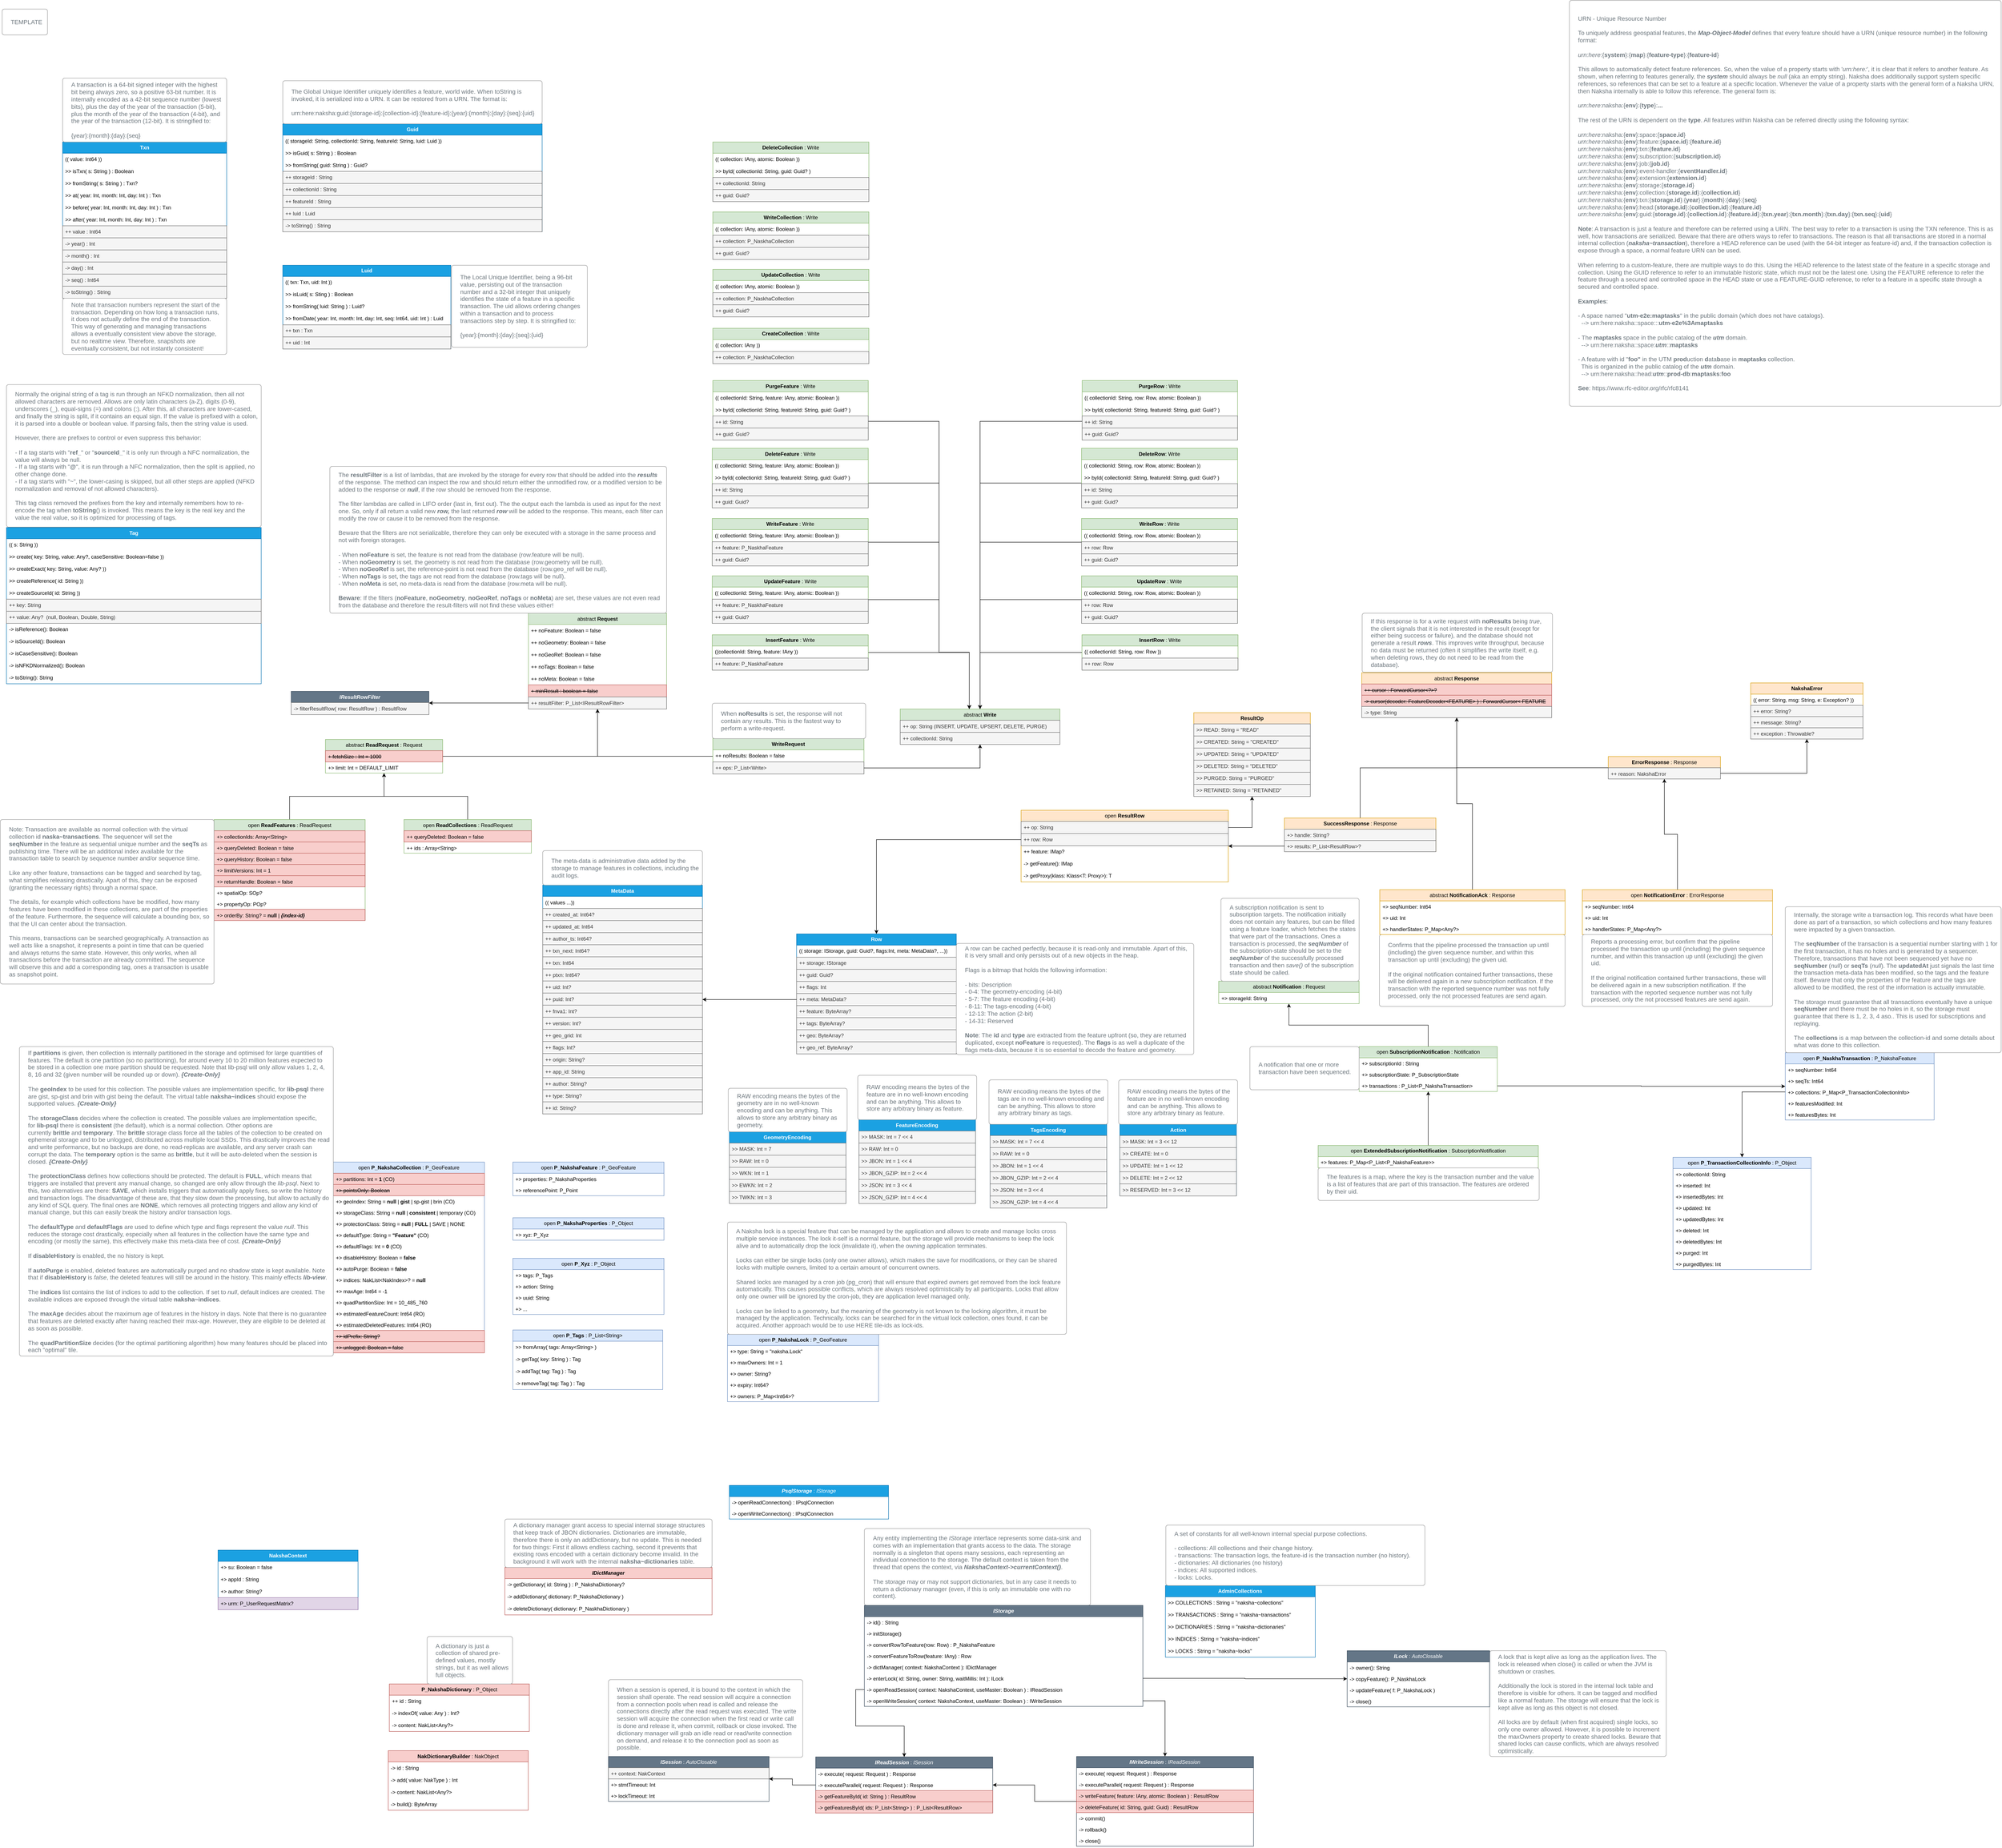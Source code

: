 <mxfile version="22.1.2" type="device">
  <diagram name="Page-1" id="c7558073-3199-34d8-9f00-42111426c3f3">
    <mxGraphModel dx="2021" dy="961" grid="1" gridSize="10" guides="1" tooltips="1" connect="1" arrows="1" fold="1" page="1" pageScale="1" pageWidth="4681" pageHeight="3300" background="none" math="0" shadow="0">
      <root>
        <mxCell id="0" />
        <mxCell id="1" parent="0" />
        <mxCell id="1qYccRmLHqD2nOXxJYSw-202" value="TEMPLATE" style="html=1;shadow=0;dashed=0;shape=mxgraph.bootstrap.rrect;rSize=5;strokeColor=#999999;strokeWidth=1;fillColor=#FFFFFF;fontColor=#6C767D;whiteSpace=wrap;align=left;verticalAlign=middle;spacingLeft=10;fontSize=14;spacing=10;" parent="1" vertex="1">
          <mxGeometry x="30" y="40" width="105" height="60" as="geometry" />
        </mxCell>
        <mxCell id="P7LG4y36yVNv2cbaxUf2-673" style="edgeStyle=orthogonalEdgeStyle;rounded=0;orthogonalLoop=1;jettySize=auto;html=1;" parent="1" source="2r80sXf8cgRXmCBXb2kK-28" target="2r80sXf8cgRXmCBXb2kK-215" edge="1">
          <mxGeometry relative="1" as="geometry" />
        </mxCell>
        <mxCell id="2r80sXf8cgRXmCBXb2kK-28" value="&lt;span style=&quot;border-color: var(--border-color);&quot;&gt;open &lt;b&gt;ReadFeatures&lt;/b&gt; : ReadRequest&lt;br&gt;&lt;/span&gt;" style="swimlane;fontStyle=0;childLayout=stackLayout;horizontal=1;startSize=26;fillColor=#d5e8d4;horizontalStack=0;resizeParent=1;resizeParentMax=0;resizeLast=0;collapsible=1;marginBottom=0;whiteSpace=wrap;html=1;strokeColor=#82b366;" parent="1" vertex="1">
          <mxGeometry x="520.71" y="1917.5" width="350" height="234" as="geometry" />
        </mxCell>
        <mxCell id="2r80sXf8cgRXmCBXb2kK-187" value="+&amp;gt; collectionIds: Array&amp;lt;String&amp;gt;" style="text;strokeColor=#b85450;fillColor=#f8cecc;align=left;verticalAlign=top;spacingLeft=4;spacingRight=4;overflow=hidden;rotatable=0;points=[[0,0.5],[1,0.5]];portConstraint=eastwest;whiteSpace=wrap;html=1;" parent="2r80sXf8cgRXmCBXb2kK-28" vertex="1">
          <mxGeometry y="26" width="350" height="26" as="geometry" />
        </mxCell>
        <mxCell id="2r80sXf8cgRXmCBXb2kK-315" value="+&amp;gt; queryDeleted: Boolean = false" style="text;strokeColor=#b85450;fillColor=#f8cecc;align=left;verticalAlign=top;spacingLeft=4;spacingRight=4;overflow=hidden;rotatable=0;points=[[0,0.5],[1,0.5]];portConstraint=eastwest;whiteSpace=wrap;html=1;" parent="2r80sXf8cgRXmCBXb2kK-28" vertex="1">
          <mxGeometry y="52" width="350" height="26" as="geometry" />
        </mxCell>
        <mxCell id="2r80sXf8cgRXmCBXb2kK-326" value="+&amp;gt; queryHistory: Boolean = false" style="text;strokeColor=#b85450;fillColor=#f8cecc;align=left;verticalAlign=top;spacingLeft=4;spacingRight=4;overflow=hidden;rotatable=0;points=[[0,0.5],[1,0.5]];portConstraint=eastwest;whiteSpace=wrap;html=1;" parent="2r80sXf8cgRXmCBXb2kK-28" vertex="1">
          <mxGeometry y="78" width="350" height="26" as="geometry" />
        </mxCell>
        <mxCell id="C_nnIdQDxCc23Knee7Er-147" value="+&amp;gt; limitVersions: Int = 1" style="text;align=left;verticalAlign=top;spacingLeft=4;spacingRight=4;overflow=hidden;rotatable=0;points=[[0,0.5],[1,0.5]];portConstraint=eastwest;whiteSpace=wrap;html=1;fillColor=#f8cecc;strokeColor=#b85450;" parent="2r80sXf8cgRXmCBXb2kK-28" vertex="1">
          <mxGeometry y="104" width="350" height="26" as="geometry" />
        </mxCell>
        <mxCell id="P7LG4y36yVNv2cbaxUf2-119" value="+&amp;gt; returnHandle: Boolean = false" style="text;strokeColor=#b85450;fillColor=#f8cecc;align=left;verticalAlign=top;spacingLeft=4;spacingRight=4;overflow=hidden;rotatable=0;points=[[0,0.5],[1,0.5]];portConstraint=eastwest;whiteSpace=wrap;html=1;" parent="2r80sXf8cgRXmCBXb2kK-28" vertex="1">
          <mxGeometry y="130" width="350" height="26" as="geometry" />
        </mxCell>
        <mxCell id="2r80sXf8cgRXmCBXb2kK-35" value="+&amp;gt; spatialOp: SOp?" style="text;strokeColor=none;fillColor=none;align=left;verticalAlign=top;spacingLeft=4;spacingRight=4;overflow=hidden;rotatable=0;points=[[0,0.5],[1,0.5]];portConstraint=eastwest;whiteSpace=wrap;html=1;" parent="2r80sXf8cgRXmCBXb2kK-28" vertex="1">
          <mxGeometry y="156" width="350" height="26" as="geometry" />
        </mxCell>
        <mxCell id="2r80sXf8cgRXmCBXb2kK-32" value="+&amp;gt; propertyOp: POp?" style="text;strokeColor=none;fillColor=none;align=left;verticalAlign=top;spacingLeft=4;spacingRight=4;overflow=hidden;rotatable=0;points=[[0,0.5],[1,0.5]];portConstraint=eastwest;whiteSpace=wrap;html=1;" parent="2r80sXf8cgRXmCBXb2kK-28" vertex="1">
          <mxGeometry y="182" width="350" height="26" as="geometry" />
        </mxCell>
        <mxCell id="C_nnIdQDxCc23Knee7Er-48" value="+&amp;gt; orderBy: String? = &lt;b&gt;null&lt;/b&gt; |&lt;b&gt;&lt;i&gt; {index-id}&lt;/i&gt;&lt;/b&gt;" style="text;align=left;verticalAlign=top;spacingLeft=4;spacingRight=4;overflow=hidden;rotatable=0;points=[[0,0.5],[1,0.5]];portConstraint=eastwest;whiteSpace=wrap;html=1;fillColor=#f8cecc;strokeColor=#b85450;" parent="2r80sXf8cgRXmCBXb2kK-28" vertex="1">
          <mxGeometry y="208" width="350" height="26" as="geometry" />
        </mxCell>
        <mxCell id="P7LG4y36yVNv2cbaxUf2-674" style="edgeStyle=orthogonalEdgeStyle;rounded=0;orthogonalLoop=1;jettySize=auto;html=1;" parent="1" source="2r80sXf8cgRXmCBXb2kK-167" target="2r80sXf8cgRXmCBXb2kK-215" edge="1">
          <mxGeometry relative="1" as="geometry" />
        </mxCell>
        <mxCell id="2r80sXf8cgRXmCBXb2kK-167" value="&lt;span style=&quot;border-color: var(--border-color);&quot;&gt;open &lt;b&gt;ReadCollections&lt;/b&gt; : ReadRequest&lt;br&gt;&lt;/span&gt;" style="swimlane;fontStyle=0;childLayout=stackLayout;horizontal=1;startSize=26;fillColor=#d5e8d4;horizontalStack=0;resizeParent=1;resizeParentMax=0;resizeLast=0;collapsible=1;marginBottom=0;whiteSpace=wrap;html=1;strokeColor=#82b366;" parent="1" vertex="1">
          <mxGeometry x="960.71" y="1917.5" width="295" height="78" as="geometry" />
        </mxCell>
        <mxCell id="2r80sXf8cgRXmCBXb2kK-325" value="++ queryDeleted: Boolean = false" style="text;align=left;verticalAlign=top;spacingLeft=4;spacingRight=4;overflow=hidden;rotatable=0;points=[[0,0.5],[1,0.5]];portConstraint=eastwest;whiteSpace=wrap;html=1;fillColor=#f8cecc;strokeColor=#b85450;" parent="2r80sXf8cgRXmCBXb2kK-167" vertex="1">
          <mxGeometry y="26" width="295" height="26" as="geometry" />
        </mxCell>
        <mxCell id="2r80sXf8cgRXmCBXb2kK-170" value="++ ids : Array&amp;lt;String&amp;gt;" style="text;strokeColor=none;fillColor=none;align=left;verticalAlign=top;spacingLeft=4;spacingRight=4;overflow=hidden;rotatable=0;points=[[0,0.5],[1,0.5]];portConstraint=eastwest;whiteSpace=wrap;html=1;" parent="2r80sXf8cgRXmCBXb2kK-167" vertex="1">
          <mxGeometry y="52" width="295" height="26" as="geometry" />
        </mxCell>
        <mxCell id="2r80sXf8cgRXmCBXb2kK-192" value="&lt;span style=&quot;border-color: var(--border-color);&quot;&gt;abstract &lt;b&gt;Response&lt;/b&gt;&lt;br&gt;&lt;/span&gt;" style="swimlane;fontStyle=0;childLayout=stackLayout;horizontal=1;startSize=26;fillColor=#ffe6cc;horizontalStack=0;resizeParent=1;resizeParentMax=0;resizeLast=0;collapsible=1;marginBottom=0;whiteSpace=wrap;html=1;strokeColor=#d79b00;" parent="1" vertex="1">
          <mxGeometry x="3179" y="1577.52" width="440" height="104" as="geometry" />
        </mxCell>
        <mxCell id="b-pf2QdRWkK3xm46wam7-1" value="&lt;strike&gt;++ cursor : ForwardCursor&amp;lt;?&amp;gt;?&lt;/strike&gt;" style="text;strokeColor=#b85450;fillColor=#f8cecc;align=left;verticalAlign=top;spacingLeft=4;spacingRight=4;overflow=hidden;rotatable=0;points=[[0,0.5],[1,0.5]];portConstraint=eastwest;whiteSpace=wrap;html=1;" parent="2r80sXf8cgRXmCBXb2kK-192" vertex="1">
          <mxGeometry y="26" width="440" height="26" as="geometry" />
        </mxCell>
        <mxCell id="b-pf2QdRWkK3xm46wam7-2" value="&lt;strike&gt;-&amp;gt; cursor(decoder: FeatureDecoder&amp;lt;FEATURE&amp;gt; ) : ForwardCursor&amp;lt;&amp;nbsp;FEATURE &amp;gt;&lt;/strike&gt;" style="text;strokeColor=#b85450;fillColor=#f8cecc;align=left;verticalAlign=top;spacingLeft=4;spacingRight=4;overflow=hidden;rotatable=0;points=[[0,0.5],[1,0.5]];portConstraint=eastwest;whiteSpace=wrap;html=1;" parent="2r80sXf8cgRXmCBXb2kK-192" vertex="1">
          <mxGeometry y="52" width="440" height="26" as="geometry" />
        </mxCell>
        <mxCell id="P7LG4y36yVNv2cbaxUf2-653" value="-&amp;gt; type: String" style="text;strokeColor=#666666;fillColor=#f5f5f5;align=left;verticalAlign=top;spacingLeft=4;spacingRight=4;overflow=hidden;rotatable=0;points=[[0,0.5],[1,0.5]];portConstraint=eastwest;whiteSpace=wrap;html=1;fontColor=#333333;" parent="2r80sXf8cgRXmCBXb2kK-192" vertex="1">
          <mxGeometry y="78" width="440" height="26" as="geometry" />
        </mxCell>
        <mxCell id="P7LG4y36yVNv2cbaxUf2-659" style="edgeStyle=orthogonalEdgeStyle;rounded=0;orthogonalLoop=1;jettySize=auto;html=1;" parent="1" source="2r80sXf8cgRXmCBXb2kK-207" target="ji72XSmRw8APm09SylYo-29" edge="1">
          <mxGeometry relative="1" as="geometry" />
        </mxCell>
        <mxCell id="2r80sXf8cgRXmCBXb2kK-207" value="&lt;span style=&quot;border-color: var(--border-color);&quot;&gt;&lt;b&gt;WriteRequest&lt;/b&gt;&lt;br&gt;&lt;/span&gt;" style="swimlane;fontStyle=0;childLayout=stackLayout;horizontal=1;startSize=26;fillColor=#d5e8d4;horizontalStack=0;resizeParent=1;resizeParentMax=0;resizeLast=0;collapsible=1;marginBottom=0;whiteSpace=wrap;html=1;strokeColor=#82b366;" parent="1" vertex="1">
          <mxGeometry x="1676.06" y="1730" width="350" height="82" as="geometry" />
        </mxCell>
        <mxCell id="8fjC0QTDsI_MNkPcusRU-2" value="++ noResults: Boolean = false" style="text;align=left;verticalAlign=top;spacingLeft=4;spacingRight=4;overflow=hidden;rotatable=0;points=[[0,0.5],[1,0.5]];portConstraint=eastwest;whiteSpace=wrap;html=1;" parent="2r80sXf8cgRXmCBXb2kK-207" vertex="1">
          <mxGeometry y="26" width="350" height="28" as="geometry" />
        </mxCell>
        <mxCell id="cOuOxfN4X3Rvot8ub-zh-30" value="++ ops: P_List&amp;lt;Write&amp;gt;" style="text;align=left;verticalAlign=top;spacingLeft=4;spacingRight=4;overflow=hidden;rotatable=0;points=[[0,0.5],[1,0.5]];portConstraint=eastwest;whiteSpace=wrap;html=1;fillColor=#f5f5f5;fontColor=#333333;strokeColor=#666666;" parent="2r80sXf8cgRXmCBXb2kK-207" vertex="1">
          <mxGeometry y="54" width="350" height="28" as="geometry" />
        </mxCell>
        <mxCell id="P7LG4y36yVNv2cbaxUf2-656" style="edgeStyle=orthogonalEdgeStyle;rounded=0;orthogonalLoop=1;jettySize=auto;html=1;" parent="1" source="2r80sXf8cgRXmCBXb2kK-215" target="ji72XSmRw8APm09SylYo-29" edge="1">
          <mxGeometry relative="1" as="geometry" />
        </mxCell>
        <mxCell id="2r80sXf8cgRXmCBXb2kK-215" value="&lt;span style=&quot;border-color: var(--border-color);&quot;&gt;abstract &lt;b&gt;ReadRequest&lt;/b&gt; : Request&lt;br&gt;&lt;/span&gt;" style="swimlane;fontStyle=0;childLayout=stackLayout;horizontal=1;startSize=26;fillColor=#d5e8d4;horizontalStack=0;resizeParent=1;resizeParentMax=0;resizeLast=0;collapsible=1;marginBottom=0;whiteSpace=wrap;html=1;strokeColor=#82b366;" parent="1" vertex="1">
          <mxGeometry x="778.79" y="1732" width="271.43" height="78" as="geometry" />
        </mxCell>
        <mxCell id="2r80sXf8cgRXmCBXb2kK-183" value="&lt;strike&gt;+ fetchSize : Int = 1000&lt;/strike&gt;" style="text;align=left;verticalAlign=top;spacingLeft=4;spacingRight=4;overflow=hidden;rotatable=0;points=[[0,0.5],[1,0.5]];portConstraint=eastwest;whiteSpace=wrap;html=1;fillColor=#f8cecc;strokeColor=#b85450;" parent="2r80sXf8cgRXmCBXb2kK-215" vertex="1">
          <mxGeometry y="26" width="271.43" height="26" as="geometry" />
        </mxCell>
        <mxCell id="C_nnIdQDxCc23Knee7Er-44" value="+&amp;gt; limit: Int = DEFAULT_LIMIT" style="text;strokeColor=none;fillColor=none;align=left;verticalAlign=top;spacingLeft=4;spacingRight=4;overflow=hidden;rotatable=0;points=[[0,0.5],[1,0.5]];portConstraint=eastwest;whiteSpace=wrap;html=1;" parent="2r80sXf8cgRXmCBXb2kK-215" vertex="1">
          <mxGeometry y="52" width="271.43" height="26" as="geometry" />
        </mxCell>
        <mxCell id="P7LG4y36yVNv2cbaxUf2-697" style="edgeStyle=orthogonalEdgeStyle;rounded=0;orthogonalLoop=1;jettySize=auto;html=1;" parent="1" source="2r80sXf8cgRXmCBXb2kK-228" target="2r80sXf8cgRXmCBXb2kK-192" edge="1">
          <mxGeometry relative="1" as="geometry" />
        </mxCell>
        <mxCell id="2r80sXf8cgRXmCBXb2kK-228" value="&lt;span style=&quot;border-color: var(--border-color);&quot;&gt;&lt;b&gt;SuccessResponse&lt;/b&gt; : Response&lt;br&gt;&lt;/span&gt;" style="swimlane;fontStyle=0;childLayout=stackLayout;horizontal=1;startSize=26;fillColor=#ffe6cc;horizontalStack=0;resizeParent=1;resizeParentMax=0;resizeLast=0;collapsible=1;marginBottom=0;whiteSpace=wrap;html=1;strokeColor=#d79b00;" parent="1" vertex="1">
          <mxGeometry x="3000.0" y="1914" width="350.8" height="78" as="geometry" />
        </mxCell>
        <mxCell id="P7LG4y36yVNv2cbaxUf2-698" value="+&amp;gt; handle: String?" style="text;strokeColor=#666666;fillColor=#f5f5f5;align=left;verticalAlign=top;spacingLeft=4;spacingRight=4;overflow=hidden;rotatable=0;points=[[0,0.5],[1,0.5]];portConstraint=eastwest;whiteSpace=wrap;html=1;fontColor=#333333;" parent="2r80sXf8cgRXmCBXb2kK-228" vertex="1">
          <mxGeometry y="26" width="350.8" height="26" as="geometry" />
        </mxCell>
        <mxCell id="P7LG4y36yVNv2cbaxUf2-650" value="+&amp;gt; results: P_List&amp;lt;ResultRow&amp;gt;?" style="text;strokeColor=#666666;fillColor=#f5f5f5;align=left;verticalAlign=top;spacingLeft=4;spacingRight=4;overflow=hidden;rotatable=0;points=[[0,0.5],[1,0.5]];portConstraint=eastwest;whiteSpace=wrap;html=1;fontColor=#333333;" parent="2r80sXf8cgRXmCBXb2kK-228" vertex="1">
          <mxGeometry y="52" width="350.8" height="26" as="geometry" />
        </mxCell>
        <mxCell id="ji72XSmRw8APm09SylYo-29" value="&lt;span style=&quot;border-color: var(--border-color);&quot;&gt;abstract &lt;b&gt;Request&lt;/b&gt;&lt;br&gt;&lt;/span&gt;" style="swimlane;fontStyle=0;childLayout=stackLayout;horizontal=1;startSize=26;fillColor=#d5e8d4;horizontalStack=0;resizeParent=1;resizeParentMax=0;resizeLast=0;collapsible=1;marginBottom=0;whiteSpace=wrap;html=1;strokeColor=#82b366;" parent="1" vertex="1">
          <mxGeometry x="1248.99" y="1439.52" width="320" height="222" as="geometry" />
        </mxCell>
        <mxCell id="PtreMAfRORDTyX6bqiL5-63" value="++ noFeature: Boolean = false" style="text;align=left;verticalAlign=top;spacingLeft=4;spacingRight=4;overflow=hidden;rotatable=0;points=[[0,0.5],[1,0.5]];portConstraint=eastwest;whiteSpace=wrap;html=1;" parent="ji72XSmRw8APm09SylYo-29" vertex="1">
          <mxGeometry y="26" width="320" height="28" as="geometry" />
        </mxCell>
        <mxCell id="PtreMAfRORDTyX6bqiL5-62" value="++ noGeometry: Boolean = false" style="text;align=left;verticalAlign=top;spacingLeft=4;spacingRight=4;overflow=hidden;rotatable=0;points=[[0,0.5],[1,0.5]];portConstraint=eastwest;whiteSpace=wrap;html=1;" parent="ji72XSmRw8APm09SylYo-29" vertex="1">
          <mxGeometry y="54" width="320" height="28" as="geometry" />
        </mxCell>
        <mxCell id="84yNb7vG1YHOCIX_XhK6-93" value="++ noGeoRef: Boolean = false" style="text;align=left;verticalAlign=top;spacingLeft=4;spacingRight=4;overflow=hidden;rotatable=0;points=[[0,0.5],[1,0.5]];portConstraint=eastwest;whiteSpace=wrap;html=1;" parent="ji72XSmRw8APm09SylYo-29" vertex="1">
          <mxGeometry y="82" width="320" height="28" as="geometry" />
        </mxCell>
        <mxCell id="PtreMAfRORDTyX6bqiL5-87" value="++ noTags: Boolean = false" style="text;align=left;verticalAlign=top;spacingLeft=4;spacingRight=4;overflow=hidden;rotatable=0;points=[[0,0.5],[1,0.5]];portConstraint=eastwest;whiteSpace=wrap;html=1;" parent="ji72XSmRw8APm09SylYo-29" vertex="1">
          <mxGeometry y="110" width="320" height="28" as="geometry" />
        </mxCell>
        <mxCell id="PtreMAfRORDTyX6bqiL5-90" value="++ noMeta: Boolean = false" style="text;align=left;verticalAlign=top;spacingLeft=4;spacingRight=4;overflow=hidden;rotatable=0;points=[[0,0.5],[1,0.5]];portConstraint=eastwest;whiteSpace=wrap;html=1;" parent="ji72XSmRw8APm09SylYo-29" vertex="1">
          <mxGeometry y="138" width="320" height="28" as="geometry" />
        </mxCell>
        <mxCell id="MKYL6SD2OeAfUIFWeQ2m-57" value="&lt;strike&gt;+ minResult : boolean = false&lt;/strike&gt;" style="text;strokeColor=#b85450;fillColor=#f8cecc;align=left;verticalAlign=top;spacingLeft=4;spacingRight=4;overflow=hidden;rotatable=0;points=[[0,0.5],[1,0.5]];portConstraint=eastwest;whiteSpace=wrap;html=1;" parent="ji72XSmRw8APm09SylYo-29" vertex="1">
          <mxGeometry y="166" width="320" height="28" as="geometry" />
        </mxCell>
        <mxCell id="8fjC0QTDsI_MNkPcusRU-35" value="++ resultFilter: P_List&amp;lt;IResultRowFilter&amp;gt;" style="text;align=left;verticalAlign=top;spacingLeft=4;spacingRight=4;overflow=hidden;rotatable=0;points=[[0,0.5],[1,0.5]];portConstraint=eastwest;whiteSpace=wrap;html=1;gradientDirection=east;rounded=0;shadow=0;glass=0;fillColor=#f5f5f5;fontColor=#333333;strokeColor=#666666;" parent="ji72XSmRw8APm09SylYo-29" vertex="1">
          <mxGeometry y="194" width="320" height="28" as="geometry" />
        </mxCell>
        <mxCell id="C_nnIdQDxCc23Knee7Er-187" value="The &lt;b&gt;resultFilter&lt;/b&gt; is a list of lambdas, that are invoked by the storage for every row that should be added into the &lt;i&gt;&lt;b&gt;results&lt;/b&gt;&lt;/i&gt; of the response. The method can inspect the row and should return either the unmodified row, or a modified version to be added to the response or&amp;nbsp;&lt;i&gt;&lt;b&gt;null&lt;/b&gt;&lt;/i&gt;, if the row should be removed from the response.&lt;br&gt;&lt;br&gt;The filter lambdas are called in LIFO order (last in, first out). The the output each the lambda is used as input for the next one. So, only if all return a valid new&amp;nbsp;&lt;b&gt;&lt;i&gt;row,&lt;/i&gt;&lt;/b&gt; the last returned&amp;nbsp;&lt;i&gt;&lt;b&gt;row&lt;/b&gt;&lt;/i&gt; will be added to the response. This means, each filter can modify the row or cause it to be removed from the response.&lt;br&gt;&lt;br&gt;Beware that the filters are not serializable, therefore they can only be executed with a storage in the same process and not with foreign storages.&lt;br&gt;&lt;br&gt;- When&amp;nbsp;&lt;b style=&quot;border-color: var(--border-color);&quot;&gt;noFeature&lt;/b&gt;&amp;nbsp;is set, the feature is not read from the database (row.feature will be null).&lt;br&gt;- When&amp;nbsp;&lt;b style=&quot;border-color: var(--border-color);&quot;&gt;noGeometry&lt;/b&gt;&amp;nbsp;is set, the geometry is not read from the database (row.geometry will be null).&lt;br style=&quot;border-color: var(--border-color);&quot;&gt;- When&amp;nbsp;&lt;b style=&quot;border-color: var(--border-color);&quot;&gt;noGeoRef&lt;/b&gt;&amp;nbsp;is set, the reference-point is not read from the database (row.geo_ref will be null).&lt;br style=&quot;border-color: var(--border-color);&quot;&gt;- When&amp;nbsp;&lt;b style=&quot;border-color: var(--border-color);&quot;&gt;noTags&lt;/b&gt;&amp;nbsp;is set, the tags are not read from the database (row.tags will be null).&lt;br&gt;- When&amp;nbsp;&lt;b style=&quot;border-color: var(--border-color);&quot;&gt;noMeta&lt;/b&gt;&amp;nbsp;is set, no meta-data is read from the database (row.meta will be null).&lt;br&gt;&lt;br&gt;&lt;b&gt;Beware&lt;/b&gt;: If the filters (&lt;b&gt;noFeature&lt;/b&gt;, &lt;b&gt;noGeometry&lt;/b&gt;,&amp;nbsp;&lt;b style=&quot;border-color: var(--border-color);&quot;&gt;noGeoRef&lt;/b&gt;, &lt;b&gt;noTags&lt;/b&gt; or &lt;b&gt;noMeta&lt;/b&gt;) are set, these values are not even read from the database and therefore the result-filters will not find these values either!" style="html=1;shadow=0;dashed=0;shape=mxgraph.bootstrap.rrect;rSize=5;strokeColor=#999999;strokeWidth=1;fillColor=#FFFFFF;fontColor=#6C767D;whiteSpace=wrap;align=left;verticalAlign=middle;spacingLeft=10;fontSize=14;spacing=10;" parent="1" vertex="1">
          <mxGeometry x="788.99" y="1099.52" width="780" height="340" as="geometry" />
        </mxCell>
        <mxCell id="8fjC0QTDsI_MNkPcusRU-3" value="If this response is for a write request with&amp;nbsp;&lt;b&gt;noResults&lt;/b&gt;&amp;nbsp;being&amp;nbsp;&lt;i&gt;true&lt;/i&gt;, the client signals that it is not interested in the result (except for either being success or failure), and the database should not generate a result&amp;nbsp;&lt;b&gt;&lt;i&gt;rows&lt;/i&gt;&lt;/b&gt;. This improves write throughput, because no data must be returned (often it simplifies the write itself, e.g. when deleting rows, they do not need to be read from the database)." style="html=1;shadow=0;dashed=0;shape=mxgraph.bootstrap.rrect;rSize=5;strokeColor=#999999;strokeWidth=1;fillColor=#FFFFFF;fontColor=#6C767D;whiteSpace=wrap;align=left;verticalAlign=middle;spacingLeft=10;fontSize=14;spacing=10;" parent="1" vertex="1">
          <mxGeometry x="3180" y="1439.52" width="440.8" height="137" as="geometry" />
        </mxCell>
        <mxCell id="P7LG4y36yVNv2cbaxUf2-787" style="edgeStyle=orthogonalEdgeStyle;rounded=0;orthogonalLoop=1;jettySize=auto;html=1;" parent="1" source="P7LG4y36yVNv2cbaxUf2-2" target="P7LG4y36yVNv2cbaxUf2-774" edge="1">
          <mxGeometry relative="1" as="geometry" />
        </mxCell>
        <mxCell id="P7LG4y36yVNv2cbaxUf2-2" value="&lt;span style=&quot;border-color: var(--border-color);&quot;&gt;&lt;b&gt;&lt;i&gt;IReadSession&lt;/i&gt;&lt;/b&gt; : &lt;i&gt;ISession&lt;/i&gt;&lt;/span&gt;" style="swimlane;fontStyle=0;childLayout=stackLayout;horizontal=1;startSize=26;fillColor=#647687;horizontalStack=0;resizeParent=1;resizeParentMax=0;resizeLast=0;collapsible=1;marginBottom=0;whiteSpace=wrap;html=1;strokeColor=#314354;fontColor=#ffffff;" parent="1" vertex="1">
          <mxGeometry x="1914.29" y="4089" width="410" height="130" as="geometry" />
        </mxCell>
        <mxCell id="P7LG4y36yVNv2cbaxUf2-6" value="-&amp;gt; execute( request: Request ) : Response" style="text;strokeColor=none;fillColor=none;align=left;verticalAlign=top;spacingLeft=4;spacingRight=4;overflow=hidden;rotatable=0;points=[[0,0.5],[1,0.5]];portConstraint=eastwest;whiteSpace=wrap;html=1;" parent="P7LG4y36yVNv2cbaxUf2-2" vertex="1">
          <mxGeometry y="26" width="410" height="26" as="geometry" />
        </mxCell>
        <mxCell id="-XhD8MG3demYlbqq9Cly-36" value="-&amp;gt; executeParallel( request: Request ) : Response" style="text;strokeColor=none;fillColor=none;align=left;verticalAlign=top;spacingLeft=4;spacingRight=4;overflow=hidden;rotatable=0;points=[[0,0.5],[1,0.5]];portConstraint=eastwest;whiteSpace=wrap;html=1;" vertex="1" parent="P7LG4y36yVNv2cbaxUf2-2">
          <mxGeometry y="52" width="410" height="26" as="geometry" />
        </mxCell>
        <mxCell id="84yNb7vG1YHOCIX_XhK6-133" value="-&amp;gt; getFeatureById( id: String ) : ResultRow" style="text;strokeColor=#b85450;fillColor=#f8cecc;align=left;verticalAlign=top;spacingLeft=4;spacingRight=4;overflow=hidden;rotatable=0;points=[[0,0.5],[1,0.5]];portConstraint=eastwest;whiteSpace=wrap;html=1;" parent="P7LG4y36yVNv2cbaxUf2-2" vertex="1">
          <mxGeometry y="78" width="410" height="26" as="geometry" />
        </mxCell>
        <mxCell id="84yNb7vG1YHOCIX_XhK6-131" value="-&amp;gt; getFeaturesById( ids: P_List&amp;lt;String&amp;gt; ) : P_List&amp;lt;ResultRow&amp;gt;" style="text;strokeColor=#b85450;fillColor=#f8cecc;align=left;verticalAlign=top;spacingLeft=4;spacingRight=4;overflow=hidden;rotatable=0;points=[[0,0.5],[1,0.5]];portConstraint=eastwest;whiteSpace=wrap;html=1;" parent="P7LG4y36yVNv2cbaxUf2-2" vertex="1">
          <mxGeometry y="104" width="410" height="26" as="geometry" />
        </mxCell>
        <mxCell id="P7LG4y36yVNv2cbaxUf2-8" value="When a session is opened, it is bound to the context in which the session shall operate. The read session will acquire a connection from a connection pools when read is called and release the connections directly after the read request was executed. The write session will acquire the connection when the first read or write call is done and release it, when commit, rollback or close invoked. The dictionary manager will grab an idle read or read/write connection on demand, and release it to the connection pool as soon as possible." style="html=1;shadow=0;dashed=0;shape=mxgraph.bootstrap.rrect;rSize=5;strokeColor=#999999;strokeWidth=1;fillColor=#FFFFFF;fontColor=#6C767D;whiteSpace=wrap;align=left;verticalAlign=middle;spacingLeft=10;fontSize=14;spacing=10;" parent="1" vertex="1">
          <mxGeometry x="1434.29" y="3910" width="450" height="180" as="geometry" />
        </mxCell>
        <mxCell id="P7LG4y36yVNv2cbaxUf2-788" style="edgeStyle=orthogonalEdgeStyle;rounded=0;orthogonalLoop=1;jettySize=auto;html=1;" parent="1" source="P7LG4y36yVNv2cbaxUf2-9" target="P7LG4y36yVNv2cbaxUf2-2" edge="1">
          <mxGeometry relative="1" as="geometry" />
        </mxCell>
        <mxCell id="P7LG4y36yVNv2cbaxUf2-9" value="&lt;span style=&quot;border-color: var(--border-color);&quot;&gt;&lt;b&gt;&lt;i&gt;IWriteSession&lt;/i&gt;&lt;/b&gt; : &lt;i&gt;IReadSession&lt;/i&gt;&lt;/span&gt;" style="swimlane;fontStyle=0;childLayout=stackLayout;horizontal=1;startSize=26;fillColor=#647687;horizontalStack=0;resizeParent=1;resizeParentMax=0;resizeLast=0;collapsible=1;marginBottom=0;whiteSpace=wrap;html=1;strokeColor=#314354;fontColor=#ffffff;" parent="1" vertex="1">
          <mxGeometry x="2518.44" y="4088" width="410" height="208" as="geometry" />
        </mxCell>
        <mxCell id="P7LG4y36yVNv2cbaxUf2-10" value="-&amp;gt; execute( request: Request ) : Response" style="text;strokeColor=none;fillColor=none;align=left;verticalAlign=top;spacingLeft=4;spacingRight=4;overflow=hidden;rotatable=0;points=[[0,0.5],[1,0.5]];portConstraint=eastwest;whiteSpace=wrap;html=1;" parent="P7LG4y36yVNv2cbaxUf2-9" vertex="1">
          <mxGeometry y="26" width="410" height="26" as="geometry" />
        </mxCell>
        <mxCell id="-XhD8MG3demYlbqq9Cly-35" value="-&amp;gt; executeParallel( request: Request ) : Response" style="text;strokeColor=none;fillColor=none;align=left;verticalAlign=top;spacingLeft=4;spacingRight=4;overflow=hidden;rotatable=0;points=[[0,0.5],[1,0.5]];portConstraint=eastwest;whiteSpace=wrap;html=1;" vertex="1" parent="P7LG4y36yVNv2cbaxUf2-9">
          <mxGeometry y="52" width="410" height="26" as="geometry" />
        </mxCell>
        <mxCell id="84yNb7vG1YHOCIX_XhK6-130" value="-&amp;gt; writeFeature( feature: IAny, atomic: Boolean ) : ResultRow" style="text;strokeColor=#b85450;fillColor=#f8cecc;align=left;verticalAlign=top;spacingLeft=4;spacingRight=4;overflow=hidden;rotatable=0;points=[[0,0.5],[1,0.5]];portConstraint=eastwest;whiteSpace=wrap;html=1;" parent="P7LG4y36yVNv2cbaxUf2-9" vertex="1">
          <mxGeometry y="78" width="410" height="26" as="geometry" />
        </mxCell>
        <mxCell id="84yNb7vG1YHOCIX_XhK6-132" value="-&amp;gt; deleteFeature( id: String, guid: Guid) : ResultRow" style="text;strokeColor=#b85450;fillColor=#f8cecc;align=left;verticalAlign=top;spacingLeft=4;spacingRight=4;overflow=hidden;rotatable=0;points=[[0,0.5],[1,0.5]];portConstraint=eastwest;whiteSpace=wrap;html=1;" parent="P7LG4y36yVNv2cbaxUf2-9" vertex="1">
          <mxGeometry y="104" width="410" height="26" as="geometry" />
        </mxCell>
        <mxCell id="P7LG4y36yVNv2cbaxUf2-13" value="-&amp;gt; commit()" style="text;align=left;verticalAlign=top;spacingLeft=4;spacingRight=4;overflow=hidden;rotatable=0;points=[[0,0.5],[1,0.5]];portConstraint=eastwest;whiteSpace=wrap;html=1;" parent="P7LG4y36yVNv2cbaxUf2-9" vertex="1">
          <mxGeometry y="130" width="410" height="26" as="geometry" />
        </mxCell>
        <mxCell id="P7LG4y36yVNv2cbaxUf2-14" value="-&amp;gt; rollback()" style="text;align=left;verticalAlign=top;spacingLeft=4;spacingRight=4;overflow=hidden;rotatable=0;points=[[0,0.5],[1,0.5]];portConstraint=eastwest;whiteSpace=wrap;html=1;" parent="P7LG4y36yVNv2cbaxUf2-9" vertex="1">
          <mxGeometry y="156" width="410" height="26" as="geometry" />
        </mxCell>
        <mxCell id="P7LG4y36yVNv2cbaxUf2-15" value="-&amp;gt; close()" style="text;align=left;verticalAlign=top;spacingLeft=4;spacingRight=4;overflow=hidden;rotatable=0;points=[[0,0.5],[1,0.5]];portConstraint=eastwest;whiteSpace=wrap;html=1;" parent="P7LG4y36yVNv2cbaxUf2-9" vertex="1">
          <mxGeometry y="182" width="410" height="26" as="geometry" />
        </mxCell>
        <mxCell id="P7LG4y36yVNv2cbaxUf2-18" value="Any entity implementing the &lt;i&gt;IStorage&lt;/i&gt; interface represents some data-sink and comes with an implementation that grants access to the data. The storage normally is a singleton that opens many sessions, each representing an individual connection to the storage. The default context is taken from the thread that opens the context, via&amp;nbsp;&lt;b style=&quot;border-color: var(--border-color);&quot;&gt;&lt;i style=&quot;border-color: var(--border-color);&quot;&gt;NakshaContext-&amp;gt;currentContext()&lt;/i&gt;&lt;/b&gt;.&lt;br&gt;&lt;br&gt;The storage may or may not support dictionaries, but in any case it needs to return a dictionary manager (even, if this is only an immutable one with no content)." style="html=1;shadow=0;dashed=0;shape=mxgraph.bootstrap.rrect;rSize=5;strokeColor=#999999;strokeWidth=1;fillColor=#FFFFFF;fontColor=#6C767D;whiteSpace=wrap;align=left;verticalAlign=middle;spacingLeft=10;fontSize=14;spacing=10;" parent="1" vertex="1">
          <mxGeometry x="2027.01" y="3560" width="523.75" height="178" as="geometry" />
        </mxCell>
        <mxCell id="P7LG4y36yVNv2cbaxUf2-19" value="&lt;span style=&quot;border-color: var(--border-color);&quot;&gt;&lt;b&gt;&lt;i&gt;IStorage&lt;/i&gt;&lt;/b&gt;&lt;/span&gt;" style="swimlane;fontStyle=0;childLayout=stackLayout;horizontal=1;startSize=26;fillColor=#647687;horizontalStack=0;resizeParent=1;resizeParentMax=0;resizeLast=0;collapsible=1;marginBottom=0;whiteSpace=wrap;html=1;strokeColor=#314354;fontColor=#ffffff;" parent="1" vertex="1">
          <mxGeometry x="2027.01" y="3738" width="645.14" height="234" as="geometry" />
        </mxCell>
        <mxCell id="84yNb7vG1YHOCIX_XhK6-161" value="-&amp;gt; id() : String" style="text;strokeColor=none;fillColor=none;align=left;verticalAlign=top;spacingLeft=4;spacingRight=4;overflow=hidden;rotatable=0;points=[[0,0.5],[1,0.5]];portConstraint=eastwest;whiteSpace=wrap;html=1;" parent="P7LG4y36yVNv2cbaxUf2-19" vertex="1">
          <mxGeometry y="26" width="645.14" height="26" as="geometry" />
        </mxCell>
        <mxCell id="P7LG4y36yVNv2cbaxUf2-20" value="-&amp;gt; initStorage()" style="text;strokeColor=none;fillColor=none;align=left;verticalAlign=top;spacingLeft=4;spacingRight=4;overflow=hidden;rotatable=0;points=[[0,0.5],[1,0.5]];portConstraint=eastwest;whiteSpace=wrap;html=1;" parent="P7LG4y36yVNv2cbaxUf2-19" vertex="1">
          <mxGeometry y="52" width="645.14" height="26" as="geometry" />
        </mxCell>
        <mxCell id="84yNb7vG1YHOCIX_XhK6-109" value="-&amp;gt; convertRowToFeature(row: Row) : P_NakshaFeature" style="text;strokeColor=none;fillColor=none;align=left;verticalAlign=top;spacingLeft=4;spacingRight=4;overflow=hidden;rotatable=0;points=[[0,0.5],[1,0.5]];portConstraint=eastwest;whiteSpace=wrap;html=1;" parent="P7LG4y36yVNv2cbaxUf2-19" vertex="1">
          <mxGeometry y="78" width="645.14" height="26" as="geometry" />
        </mxCell>
        <mxCell id="84yNb7vG1YHOCIX_XhK6-110" value="-&amp;gt; convertFeatureToRow(feature: IAny) : Row" style="text;strokeColor=none;fillColor=none;align=left;verticalAlign=top;spacingLeft=4;spacingRight=4;overflow=hidden;rotatable=0;points=[[0,0.5],[1,0.5]];portConstraint=eastwest;whiteSpace=wrap;html=1;" parent="P7LG4y36yVNv2cbaxUf2-19" vertex="1">
          <mxGeometry y="104" width="645.14" height="26" as="geometry" />
        </mxCell>
        <mxCell id="P7LG4y36yVNv2cbaxUf2-26" value="-&amp;gt; dictManager( context: NakshaContext ): IDictManager" style="text;align=left;verticalAlign=top;spacingLeft=4;spacingRight=4;overflow=hidden;rotatable=0;points=[[0,0.5],[1,0.5]];portConstraint=eastwest;whiteSpace=wrap;html=1;" parent="P7LG4y36yVNv2cbaxUf2-19" vertex="1">
          <mxGeometry y="130" width="645.14" height="26" as="geometry" />
        </mxCell>
        <mxCell id="P7LG4y36yVNv2cbaxUf2-11" value="-&amp;gt; enterLock( id: String, owner: String, waitMillis: Int ): ILock" style="text;align=left;verticalAlign=top;spacingLeft=4;spacingRight=4;overflow=hidden;rotatable=0;points=[[0,0.5],[1,0.5]];portConstraint=eastwest;whiteSpace=wrap;html=1;" parent="P7LG4y36yVNv2cbaxUf2-19" vertex="1">
          <mxGeometry y="156" width="645.14" height="26" as="geometry" />
        </mxCell>
        <mxCell id="P7LG4y36yVNv2cbaxUf2-25" value="-&amp;gt; openReadSession( context: NakshaContext, useMaster: Boolean ) : IReadSession" style="text;strokeColor=none;fillColor=none;align=left;verticalAlign=top;spacingLeft=4;spacingRight=4;overflow=hidden;rotatable=0;points=[[0,0.5],[1,0.5]];portConstraint=eastwest;whiteSpace=wrap;html=1;" parent="P7LG4y36yVNv2cbaxUf2-19" vertex="1">
          <mxGeometry y="182" width="645.14" height="26" as="geometry" />
        </mxCell>
        <mxCell id="P7LG4y36yVNv2cbaxUf2-24" value="-&amp;gt; openWriteSession( context: NakshaContext, useMaster: Boolean ) : IWriteSession" style="text;strokeColor=none;fillColor=none;align=left;verticalAlign=top;spacingLeft=4;spacingRight=4;overflow=hidden;rotatable=0;points=[[0,0.5],[1,0.5]];portConstraint=eastwest;whiteSpace=wrap;html=1;" parent="P7LG4y36yVNv2cbaxUf2-19" vertex="1">
          <mxGeometry y="208" width="645.14" height="26" as="geometry" />
        </mxCell>
        <mxCell id="P7LG4y36yVNv2cbaxUf2-28" style="edgeStyle=orthogonalEdgeStyle;rounded=0;orthogonalLoop=1;jettySize=auto;html=1;" parent="1" source="P7LG4y36yVNv2cbaxUf2-11" target="P7LG4y36yVNv2cbaxUf2-46" edge="1">
          <mxGeometry relative="1" as="geometry" />
        </mxCell>
        <mxCell id="P7LG4y36yVNv2cbaxUf2-30" value="open &lt;b&gt;P_NakshaCollection&lt;/b&gt; : P_GeoFeature" style="swimlane;fontStyle=0;childLayout=stackLayout;horizontal=1;startSize=26;fillColor=#dae8fc;horizontalStack=0;resizeParent=1;resizeParentMax=0;resizeLast=0;collapsible=1;marginBottom=0;whiteSpace=wrap;html=1;strokeColor=#6c8ebf;container=0;movable=1;resizable=1;rotatable=1;deletable=1;editable=1;locked=0;connectable=1;" parent="1" vertex="1">
          <mxGeometry x="797" y="2711" width="350" height="442" as="geometry" />
        </mxCell>
        <mxCell id="P7LG4y36yVNv2cbaxUf2-32" value="+&amp;gt; partitions: Int = &lt;b&gt;1&lt;/b&gt; (CO)" style="text;align=left;verticalAlign=top;spacingLeft=4;spacingRight=4;overflow=hidden;rotatable=0;points=[[0,0.5],[1,0.5]];portConstraint=eastwest;whiteSpace=wrap;html=1;fillColor=#f8cecc;strokeColor=#b85450;" parent="P7LG4y36yVNv2cbaxUf2-30" vertex="1">
          <mxGeometry y="26" width="350" height="26" as="geometry" />
        </mxCell>
        <mxCell id="P7LG4y36yVNv2cbaxUf2-35" value="&lt;strike&gt;+&amp;gt; pointsOnly: Boolean&lt;/strike&gt;" style="text;strokeColor=#b85450;fillColor=#f8cecc;align=left;verticalAlign=top;spacingLeft=4;spacingRight=4;overflow=hidden;rotatable=0;points=[[0,0.5],[1,0.5]];portConstraint=eastwest;whiteSpace=wrap;html=1;" parent="P7LG4y36yVNv2cbaxUf2-30" vertex="1">
          <mxGeometry y="52" width="350" height="26" as="geometry" />
        </mxCell>
        <mxCell id="P7LG4y36yVNv2cbaxUf2-36" value="+&amp;gt; geoIndex: String = &lt;b&gt;null&lt;/b&gt; | &lt;b&gt;gist&lt;/b&gt; | sp-gist | brin (CO)" style="text;strokeColor=none;fillColor=none;align=left;verticalAlign=top;spacingLeft=4;spacingRight=4;overflow=hidden;rotatable=0;points=[[0,0.5],[1,0.5]];portConstraint=eastwest;whiteSpace=wrap;html=1;" parent="P7LG4y36yVNv2cbaxUf2-30" vertex="1">
          <mxGeometry y="78" width="350" height="26" as="geometry" />
        </mxCell>
        <mxCell id="P7LG4y36yVNv2cbaxUf2-34" value="+&amp;gt; storageClass: String = &lt;b&gt;null&lt;/b&gt; |&amp;nbsp;&lt;b&gt;consistent&lt;/b&gt; | temporary (CO)" style="text;strokeColor=none;fillColor=none;align=left;verticalAlign=top;spacingLeft=4;spacingRight=4;overflow=hidden;rotatable=0;points=[[0,0.5],[1,0.5]];portConstraint=eastwest;whiteSpace=wrap;html=1;" parent="P7LG4y36yVNv2cbaxUf2-30" vertex="1">
          <mxGeometry y="104" width="350" height="26" as="geometry" />
        </mxCell>
        <mxCell id="PtreMAfRORDTyX6bqiL5-61" value="+&amp;gt; protectionClass: String = &lt;b&gt;null&lt;/b&gt; |&amp;nbsp;&lt;b&gt;FULL&lt;/b&gt; | SAVE | NONE" style="text;strokeColor=none;fillColor=none;align=left;verticalAlign=top;spacingLeft=4;spacingRight=4;overflow=hidden;rotatable=0;points=[[0,0.5],[1,0.5]];portConstraint=eastwest;whiteSpace=wrap;html=1;" parent="P7LG4y36yVNv2cbaxUf2-30" vertex="1">
          <mxGeometry y="130" width="350" height="26" as="geometry" />
        </mxCell>
        <mxCell id="PtreMAfRORDTyX6bqiL5-44" value="+&amp;gt; defaultType: String = &lt;b&gt;&quot;Feature&quot;&lt;/b&gt; (CO)" style="text;strokeColor=none;fillColor=none;align=left;verticalAlign=top;spacingLeft=4;spacingRight=4;overflow=hidden;rotatable=0;points=[[0,0.5],[1,0.5]];portConstraint=eastwest;whiteSpace=wrap;html=1;" parent="P7LG4y36yVNv2cbaxUf2-30" vertex="1">
          <mxGeometry y="156" width="350" height="26" as="geometry" />
        </mxCell>
        <mxCell id="PtreMAfRORDTyX6bqiL5-92" value="+&amp;gt; defaultFlags: Int = &lt;b&gt;0&lt;/b&gt; (CO)" style="text;strokeColor=none;fillColor=none;align=left;verticalAlign=top;spacingLeft=4;spacingRight=4;overflow=hidden;rotatable=0;points=[[0,0.5],[1,0.5]];portConstraint=eastwest;whiteSpace=wrap;html=1;" parent="P7LG4y36yVNv2cbaxUf2-30" vertex="1">
          <mxGeometry y="182" width="350" height="26" as="geometry" />
        </mxCell>
        <mxCell id="P7LG4y36yVNv2cbaxUf2-37" value="+&amp;gt; disableHistory: Boolean = &lt;b&gt;false&lt;/b&gt;" style="text;strokeColor=none;fillColor=none;align=left;verticalAlign=top;spacingLeft=4;spacingRight=4;overflow=hidden;rotatable=0;points=[[0,0.5],[1,0.5]];portConstraint=eastwest;whiteSpace=wrap;html=1;" parent="P7LG4y36yVNv2cbaxUf2-30" vertex="1">
          <mxGeometry y="208" width="350" height="26" as="geometry" />
        </mxCell>
        <mxCell id="P7LG4y36yVNv2cbaxUf2-38" value="+&amp;gt; autoPurge: Boolean = &lt;b&gt;false&lt;/b&gt;" style="text;strokeColor=none;fillColor=none;align=left;verticalAlign=top;spacingLeft=4;spacingRight=4;overflow=hidden;rotatable=0;points=[[0,0.5],[1,0.5]];portConstraint=eastwest;whiteSpace=wrap;html=1;" parent="P7LG4y36yVNv2cbaxUf2-30" vertex="1">
          <mxGeometry y="234" width="350" height="26" as="geometry" />
        </mxCell>
        <mxCell id="P7LG4y36yVNv2cbaxUf2-761" value="+&amp;gt; indices: NakList&amp;lt;NakIndex&amp;gt;? = &lt;b&gt;null&lt;/b&gt;" style="text;strokeColor=none;fillColor=none;align=left;verticalAlign=top;spacingLeft=4;spacingRight=4;overflow=hidden;rotatable=0;points=[[0,0.5],[1,0.5]];portConstraint=eastwest;whiteSpace=wrap;html=1;" parent="P7LG4y36yVNv2cbaxUf2-30" vertex="1">
          <mxGeometry y="260" width="350" height="26" as="geometry" />
        </mxCell>
        <mxCell id="P7LG4y36yVNv2cbaxUf2-40" value="+&amp;gt; maxAge: Int64 = -1" style="text;strokeColor=none;fillColor=none;align=left;verticalAlign=top;spacingLeft=4;spacingRight=4;overflow=hidden;rotatable=0;points=[[0,0.5],[1,0.5]];portConstraint=eastwest;whiteSpace=wrap;html=1;" parent="P7LG4y36yVNv2cbaxUf2-30" vertex="1">
          <mxGeometry y="286" width="350" height="26" as="geometry" />
        </mxCell>
        <mxCell id="P7LG4y36yVNv2cbaxUf2-41" value="+&amp;gt; quadPartitionSize: Int = 10_485_760&amp;nbsp;" style="text;align=left;verticalAlign=top;spacingLeft=4;spacingRight=4;overflow=hidden;rotatable=0;points=[[0,0.5],[1,0.5]];portConstraint=eastwest;whiteSpace=wrap;html=1;" parent="P7LG4y36yVNv2cbaxUf2-30" vertex="1">
          <mxGeometry y="312" width="350" height="26" as="geometry" />
        </mxCell>
        <mxCell id="P7LG4y36yVNv2cbaxUf2-42" value="+&amp;gt; estimatedFeatureCount: Int64 (RO)" style="text;strokeColor=none;fillColor=none;align=left;verticalAlign=top;spacingLeft=4;spacingRight=4;overflow=hidden;rotatable=0;points=[[0,0.5],[1,0.5]];portConstraint=eastwest;whiteSpace=wrap;html=1;" parent="P7LG4y36yVNv2cbaxUf2-30" vertex="1">
          <mxGeometry y="338" width="350" height="26" as="geometry" />
        </mxCell>
        <mxCell id="P7LG4y36yVNv2cbaxUf2-43" value="+&amp;gt; estimatedDeletedFeatures: Int64 (RO)" style="text;strokeColor=none;fillColor=none;align=left;verticalAlign=top;spacingLeft=4;spacingRight=4;overflow=hidden;rotatable=0;points=[[0,0.5],[1,0.5]];portConstraint=eastwest;whiteSpace=wrap;html=1;" parent="P7LG4y36yVNv2cbaxUf2-30" vertex="1">
          <mxGeometry y="364" width="350" height="26" as="geometry" />
        </mxCell>
        <mxCell id="P7LG4y36yVNv2cbaxUf2-31" value="&lt;strike&gt;+&amp;gt; idPrefix&lt;span style=&quot;background-color: initial;&quot;&gt;: String?&lt;/span&gt;&lt;/strike&gt;" style="text;strokeColor=#b85450;fillColor=#f8cecc;align=left;verticalAlign=top;spacingLeft=4;spacingRight=4;overflow=hidden;rotatable=0;points=[[0,0.5],[1,0.5]];portConstraint=eastwest;whiteSpace=wrap;html=1;" parent="P7LG4y36yVNv2cbaxUf2-30" vertex="1">
          <mxGeometry y="390" width="350" height="26" as="geometry" />
        </mxCell>
        <mxCell id="P7LG4y36yVNv2cbaxUf2-33" value="&lt;strike&gt;+&amp;gt; unlogged: Boolean = false&lt;/strike&gt;" style="text;align=left;verticalAlign=top;spacingLeft=4;spacingRight=4;overflow=hidden;rotatable=0;points=[[0,0.5],[1,0.5]];portConstraint=eastwest;whiteSpace=wrap;html=1;fillColor=#f8cecc;strokeColor=#b85450;" parent="P7LG4y36yVNv2cbaxUf2-30" vertex="1">
          <mxGeometry y="416" width="350" height="26" as="geometry" />
        </mxCell>
        <mxCell id="P7LG4y36yVNv2cbaxUf2-50" value="If &lt;b&gt;partitions&lt;/b&gt; is given, then collection is internally partitioned in the storage and optimised for large quantities of features. The default is one partition (so no partitioning), for around every 10 to 20 million features expected to be stored in a collection one more partition should be requested. Note that lib-psql will only allow values 1, 2, 4, 8, 16 and 32 (given number will be rounded up or down).&amp;nbsp;&lt;i&gt;&lt;b&gt;{Create-Only}&lt;/b&gt;&lt;/i&gt;&lt;br&gt;&lt;br&gt;The&amp;nbsp;&lt;b&gt;geoIndex&lt;/b&gt; to be used for this collection. The possible values are implementation specific, for &lt;b&gt;lib-psql&lt;/b&gt; there are gist, sp-gist and brin with gist being the default. The virtual table &lt;b&gt;naksha~indices&lt;/b&gt; should expose the supported values.&amp;nbsp;&lt;i style=&quot;border-color: var(--border-color);&quot;&gt;&lt;b&gt;{Create-Only}&lt;/b&gt;&lt;/i&gt;&lt;br&gt;&lt;br style=&quot;border-color: var(--border-color);&quot;&gt;The&amp;nbsp;&lt;b style=&quot;border-color: var(--border-color);&quot;&gt;storageClass&lt;/b&gt;&amp;nbsp;decides where the collection is created. The possible values are implementation specific, for&amp;nbsp;&lt;b style=&quot;border-color: var(--border-color);&quot;&gt;lib-psql&lt;/b&gt;&amp;nbsp;there is&amp;nbsp;&lt;b style=&quot;border-color: var(--border-color);&quot;&gt;consistent&lt;/b&gt;&amp;nbsp;(the default), which is a normal collection. Other options are currently&amp;nbsp;&lt;b style=&quot;border-color: var(--border-color);&quot;&gt;brittle&lt;/b&gt;&amp;nbsp;and&amp;nbsp;&lt;b style=&quot;border-color: var(--border-color);&quot;&gt;temporary&lt;/b&gt;. The&amp;nbsp;&lt;b style=&quot;border-color: var(--border-color);&quot;&gt;brittle&lt;/b&gt;&amp;nbsp;storage class force all the tables of the collection to be created on ephemeral storage and to be unlogged, distributed across multiple local SSDs. This drastically improves the read and write performance, but no backups are done, no read-replicas are available, and any server crash can corrupt the data. The&amp;nbsp;&lt;b style=&quot;border-color: var(--border-color);&quot;&gt;temporary&lt;/b&gt;&amp;nbsp;option is the same as&amp;nbsp;&lt;b style=&quot;border-color: var(--border-color);&quot;&gt;brittle&lt;/b&gt;, but it will be auto-deleted when the session is closed.&amp;nbsp;&lt;span style=&quot;border-color: var(--border-color);&quot;&gt;&lt;span style=&quot;border-color: var(--border-color);&quot;&gt;&lt;i style=&quot;font-weight: bold;&quot;&gt;{Create-Only}&lt;/i&gt;&lt;br&gt;&lt;br&gt;The &lt;b&gt;protectionClass&lt;/b&gt; defines how collections should be protected. The default is &lt;b&gt;FULL&lt;/b&gt;, which means that triggers are installed that prevent any manual change, so changed are only allow through the &lt;i&gt;lib-psql&lt;/i&gt;. Next to this, two alternatives are there: &lt;b&gt;SAVE&lt;/b&gt;, which installs triggers that automatically apply fixes, so write the history and transaction logs. The disadvantage of these are, that they slow down the processing, but allow to actually do any kind of SQL query. The final ones are &lt;b&gt;NONE&lt;/b&gt;, which removes all protecting triggers and allow any kind of manual change, but this can easily break the history and/or transaction logs.&lt;br&gt;&lt;/span&gt;&lt;/span&gt;&lt;br&gt;The &lt;b&gt;defaultType&lt;/b&gt;&amp;nbsp;and &lt;b&gt;defaultFlags&lt;/b&gt; are used to define which type and flags represent the value &lt;i&gt;null&lt;/i&gt;. This reduces the storage cost drastically, especially when all features in the collection have the same type and encoding (or mostly the same), this effectively make this meta-data free of cost.&amp;nbsp;&lt;i style=&quot;border-color: var(--border-color);&quot;&gt;&lt;b style=&quot;border-color: var(--border-color);&quot;&gt;{Create-Only}&lt;/b&gt;&lt;/i&gt;&lt;br&gt;&lt;br&gt;If &lt;b&gt;disableHistory&lt;/b&gt; is enabled, the no history is kept.&lt;br&gt;&lt;br&gt;If &lt;b&gt;autoPurge&lt;/b&gt; is enabled, deleted features are automatically purged and no shadow state is kept available. Note that if &lt;b&gt;disableHistory&lt;/b&gt; is &lt;i&gt;false&lt;/i&gt;, the deleted features will still be around in the history. This mainly effects &lt;b&gt;&lt;i&gt;lib-view&lt;/i&gt;&lt;/b&gt;.&lt;br&gt;&lt;br&gt;The &lt;b&gt;indices&lt;/b&gt;&amp;nbsp;list contains the list of indices to add to the collection. If set to &lt;i&gt;null&lt;/i&gt;, default indices are created. The available indices are exposed through the virtual table &lt;b&gt;naksha~indices&lt;/b&gt;.&amp;nbsp;&lt;br&gt;&lt;br&gt;The &lt;b&gt;maxAge&lt;/b&gt; decides about the maximum age of features in the history in days. Note that there is no guarantee that features are deleted exactly after having reached their max-age. However, they are eligible to be deleted at as soon as possible.&lt;br&gt;&lt;br&gt;The &lt;b&gt;quadPartitionSize&lt;/b&gt; decides (for the optimal partitioning algorithm) how many features should be placed into each &quot;optimal&quot; tile." style="html=1;shadow=0;dashed=0;shape=mxgraph.bootstrap.rrect;rSize=5;strokeColor=#999999;strokeWidth=1;fillColor=#FFFFFF;fontColor=#6C767D;whiteSpace=wrap;align=left;verticalAlign=middle;spacingLeft=10;fontSize=14;spacing=10;" parent="1" vertex="1">
          <mxGeometry x="70" y="2443.48" width="727" height="717" as="geometry" />
        </mxCell>
        <mxCell id="C_nnIdQDxCc23Knee7Er-49" value="Note: Transaction are available as normal collection with the virtual collection id &lt;b&gt;naska~transactions&lt;/b&gt;. The sequencer will set the &lt;b&gt;seqNumber&lt;/b&gt;&amp;nbsp;in the feature as sequential unique number and the &lt;b&gt;seqTs&lt;/b&gt; as publishing time. There will be an additional index available for the transaction table to search by sequence number and/or sequence time.&lt;br&gt;&lt;br&gt;Like any other feature, transactions can be tagged and searched by tag, what simplifies releasing drastically. Apart of this, they can be exposed (granting the necessary rights) through a normal space.&lt;br&gt;&lt;br&gt;The details, for example which collections have be modified, how many features have been modified in these collections, are part of the properties of the feature. Furthermore, the sequence will calculate a bounding box, so that the UI can center about the transaction.&lt;br&gt;&lt;br&gt;This means, transactions can be searched geographically. A transaction as well acts like a snapshot, it represents a point in time that can be queried and always returns the same state. However, this only works, when all transactions before the transaction are already committed. The sequence will observe this and add a corresponding tag, ones a transaction is usable as snapshot point." style="html=1;shadow=0;dashed=0;shape=mxgraph.bootstrap.rrect;rSize=5;strokeColor=#999999;strokeWidth=1;fillColor=#FFFFFF;fontColor=#6C767D;whiteSpace=wrap;align=left;verticalAlign=middle;spacingLeft=10;fontSize=14;spacing=10;" parent="1" vertex="1">
          <mxGeometry x="25.71" y="1917.5" width="495" height="381" as="geometry" />
        </mxCell>
        <mxCell id="P7LG4y36yVNv2cbaxUf2-150" value="&lt;span style=&quot;border-color: var(--border-color);&quot;&gt;&lt;b&gt;&lt;i&gt;IResultRowFilter&lt;/i&gt;&lt;/b&gt;&lt;br&gt;&lt;/span&gt;" style="swimlane;fontStyle=0;childLayout=stackLayout;horizontal=1;startSize=26;fillColor=#647687;horizontalStack=0;resizeParent=1;resizeParentMax=0;resizeLast=0;collapsible=1;marginBottom=0;whiteSpace=wrap;html=1;strokeColor=#314354;fontColor=#ffffff;" parent="1" vertex="1">
          <mxGeometry x="699.49" y="1620.52" width="319" height="54" as="geometry" />
        </mxCell>
        <mxCell id="P7LG4y36yVNv2cbaxUf2-151" value="-&amp;gt; filterResultRow( row: ResultRow ) : ResultRow" style="text;align=left;verticalAlign=top;spacingLeft=4;spacingRight=4;overflow=hidden;rotatable=0;points=[[0,0.5],[1,0.5]];portConstraint=eastwest;whiteSpace=wrap;html=1;fillColor=#f5f5f5;fontColor=#333333;strokeColor=#666666;" parent="P7LG4y36yVNv2cbaxUf2-150" vertex="1">
          <mxGeometry y="26" width="319" height="28" as="geometry" />
        </mxCell>
        <mxCell id="C_nnIdQDxCc23Knee7Er-6" value="&lt;span style=&quot;border-color: var(--border-color);&quot;&gt;&lt;b&gt;Row&lt;/b&gt;&lt;br&gt;&lt;/span&gt;" style="swimlane;fontStyle=0;childLayout=stackLayout;horizontal=1;startSize=26;fillColor=#1ba1e2;horizontalStack=0;resizeParent=1;resizeParentMax=0;resizeLast=0;collapsible=1;marginBottom=0;whiteSpace=wrap;html=1;strokeColor=#006EAF;fontColor=#ffffff;" parent="1" vertex="1">
          <mxGeometry x="1870" y="2182.48" width="370" height="278" as="geometry" />
        </mxCell>
        <mxCell id="84yNb7vG1YHOCIX_XhK6-164" value="(( storage: IStorage, guid: Guid?, flags:Int, meta: MetaData?, ...))" style="text;align=left;verticalAlign=top;spacingLeft=4;spacingRight=4;overflow=hidden;rotatable=0;points=[[0,0.5],[1,0.5]];portConstraint=eastwest;whiteSpace=wrap;html=1;" parent="C_nnIdQDxCc23Knee7Er-6" vertex="1">
          <mxGeometry y="26" width="370" height="28" as="geometry" />
        </mxCell>
        <mxCell id="84yNb7vG1YHOCIX_XhK6-98" value="++ storage: IStorage" style="text;align=left;verticalAlign=top;spacingLeft=4;spacingRight=4;overflow=hidden;rotatable=0;points=[[0,0.5],[1,0.5]];portConstraint=eastwest;whiteSpace=wrap;html=1;fillColor=#f5f5f5;fontColor=#333333;strokeColor=#666666;" parent="C_nnIdQDxCc23Knee7Er-6" vertex="1">
          <mxGeometry y="54" width="370" height="28" as="geometry" />
        </mxCell>
        <mxCell id="P7LG4y36yVNv2cbaxUf2-863" value="++ guid: Guid?" style="text;align=left;verticalAlign=top;spacingLeft=4;spacingRight=4;overflow=hidden;rotatable=0;points=[[0,0.5],[1,0.5]];portConstraint=eastwest;whiteSpace=wrap;html=1;fillColor=#f5f5f5;fontColor=#333333;strokeColor=#666666;" parent="C_nnIdQDxCc23Knee7Er-6" vertex="1">
          <mxGeometry y="82" width="370" height="28" as="geometry" />
        </mxCell>
        <mxCell id="C_nnIdQDxCc23Knee7Er-13" value="++ flags: Int" style="text;strokeColor=#666666;fillColor=#f5f5f5;align=left;verticalAlign=top;spacingLeft=4;spacingRight=4;overflow=hidden;rotatable=0;points=[[0,0.5],[1,0.5]];portConstraint=eastwest;whiteSpace=wrap;html=1;fontColor=#333333;" parent="C_nnIdQDxCc23Knee7Er-6" vertex="1">
          <mxGeometry y="110" width="370" height="28" as="geometry" />
        </mxCell>
        <mxCell id="PtreMAfRORDTyX6bqiL5-40" value="++ meta: MetaData?" style="text;strokeColor=#666666;fillColor=#f5f5f5;align=left;verticalAlign=top;spacingLeft=4;spacingRight=4;overflow=hidden;rotatable=0;points=[[0,0.5],[1,0.5]];portConstraint=eastwest;whiteSpace=wrap;html=1;fontColor=#333333;" parent="C_nnIdQDxCc23Knee7Er-6" vertex="1">
          <mxGeometry y="138" width="370" height="28" as="geometry" />
        </mxCell>
        <mxCell id="C_nnIdQDxCc23Knee7Er-9" value="++ feature: ByteArray?" style="text;strokeColor=#666666;fillColor=#f5f5f5;align=left;verticalAlign=top;spacingLeft=4;spacingRight=4;overflow=hidden;rotatable=0;points=[[0,0.5],[1,0.5]];portConstraint=eastwest;whiteSpace=wrap;html=1;fontColor=#333333;" parent="C_nnIdQDxCc23Knee7Er-6" vertex="1">
          <mxGeometry y="166" width="370" height="28" as="geometry" />
        </mxCell>
        <mxCell id="C_nnIdQDxCc23Knee7Er-11" value="++ tags: ByteArray?" style="text;strokeColor=#666666;fillColor=#f5f5f5;align=left;verticalAlign=top;spacingLeft=4;spacingRight=4;overflow=hidden;rotatable=0;points=[[0,0.5],[1,0.5]];portConstraint=eastwest;whiteSpace=wrap;html=1;fontColor=#333333;" parent="C_nnIdQDxCc23Knee7Er-6" vertex="1">
          <mxGeometry y="194" width="370" height="28" as="geometry" />
        </mxCell>
        <mxCell id="C_nnIdQDxCc23Knee7Er-12" value="++ geo: ByteArray?" style="text;strokeColor=#666666;fillColor=#f5f5f5;align=left;verticalAlign=top;spacingLeft=4;spacingRight=4;overflow=hidden;rotatable=0;points=[[0,0.5],[1,0.5]];portConstraint=eastwest;whiteSpace=wrap;html=1;fontColor=#333333;" parent="C_nnIdQDxCc23Knee7Er-6" vertex="1">
          <mxGeometry y="222" width="370" height="28" as="geometry" />
        </mxCell>
        <mxCell id="UfRl3wJBrGC50zkCGHNN-14" value="++ geo_ref: ByteArray?" style="text;strokeColor=#666666;fillColor=#f5f5f5;align=left;verticalAlign=top;spacingLeft=4;spacingRight=4;overflow=hidden;rotatable=0;points=[[0,0.5],[1,0.5]];portConstraint=eastwest;whiteSpace=wrap;html=1;fontColor=#333333;" parent="C_nnIdQDxCc23Knee7Er-6" vertex="1">
          <mxGeometry y="250" width="370" height="28" as="geometry" />
        </mxCell>
        <mxCell id="C_nnIdQDxCc23Knee7Er-60" value="A row can be cached perfectly, because it is read-only and immutable. Apart of this, it is very small and only persists out of a new objects in the heap.&lt;br&gt;&lt;br&gt;Flags is a bitmap that holds the following information:&lt;br&gt;&lt;br&gt;- bits: Description&lt;br&gt;- 0-4: The geometry-encoding (4-bit)&lt;br&gt;- 5-7: The feature encoding (4-bit)&lt;br&gt;- 8-11: The tags-encoding (4-bit)&lt;br&gt;- 12-13: The action (2-bit)&lt;br&gt;- 14-31: Reserved&lt;br&gt;&lt;br&gt;&lt;b&gt;Note&lt;/b&gt;: The &lt;b&gt;id&lt;/b&gt; and &lt;b&gt;type&lt;/b&gt; are extracted from the feature upfront (so, they are returned duplicated, except &lt;b&gt;noFeature&lt;/b&gt; is requested). The &lt;b&gt;flags&lt;/b&gt; is as well a duplicate of the flags meta-data, because it is so essential to decode the feature and geometry." style="html=1;shadow=0;dashed=0;shape=mxgraph.bootstrap.rrect;rSize=5;strokeColor=#999999;strokeWidth=1;fillColor=#FFFFFF;fontColor=#6C767D;whiteSpace=wrap;align=left;verticalAlign=middle;spacingLeft=10;fontSize=14;spacing=10;" parent="1" vertex="1">
          <mxGeometry x="2240" y="2204.48" width="550" height="257.5" as="geometry" />
        </mxCell>
        <mxCell id="P7LG4y36yVNv2cbaxUf2-161" value="&lt;span style=&quot;border-color: var(--border-color);&quot;&gt;&lt;b&gt;Guid&lt;/b&gt;&lt;br&gt;&lt;/span&gt;" style="swimlane;fontStyle=0;childLayout=stackLayout;horizontal=1;startSize=26;fillColor=#1ba1e2;horizontalStack=0;resizeParent=1;resizeParentMax=0;resizeLast=0;collapsible=1;marginBottom=0;whiteSpace=wrap;html=1;strokeColor=#006EAF;fontColor=#ffffff;" parent="1" vertex="1">
          <mxGeometry x="680" y="306" width="600.71" height="250" as="geometry" />
        </mxCell>
        <mxCell id="P7LG4y36yVNv2cbaxUf2-569" value="(( storageId: String, collectionId: String, featureId: String, luid: Luid ))" style="text;align=left;verticalAlign=top;spacingLeft=4;spacingRight=4;overflow=hidden;rotatable=0;points=[[0,0.5],[1,0.5]];portConstraint=eastwest;whiteSpace=wrap;html=1;gradientDirection=east;rounded=0;shadow=0;glass=0;" parent="P7LG4y36yVNv2cbaxUf2-161" vertex="1">
          <mxGeometry y="26" width="600.71" height="28" as="geometry" />
        </mxCell>
        <mxCell id="P7LG4y36yVNv2cbaxUf2-570" value="&amp;gt;&amp;gt; isGuid( s: String ) : Boolean" style="text;align=left;verticalAlign=top;spacingLeft=4;spacingRight=4;overflow=hidden;rotatable=0;points=[[0,0.5],[1,0.5]];portConstraint=eastwest;whiteSpace=wrap;html=1;gradientDirection=east;rounded=0;shadow=0;glass=0;" parent="P7LG4y36yVNv2cbaxUf2-161" vertex="1">
          <mxGeometry y="54" width="600.71" height="28" as="geometry" />
        </mxCell>
        <mxCell id="P7LG4y36yVNv2cbaxUf2-571" value="&amp;gt;&amp;gt; fromString( guid: String ) : Guid?" style="text;align=left;verticalAlign=top;spacingLeft=4;spacingRight=4;overflow=hidden;rotatable=0;points=[[0,0.5],[1,0.5]];portConstraint=eastwest;whiteSpace=wrap;html=1;gradientDirection=east;rounded=0;shadow=0;glass=0;" parent="P7LG4y36yVNv2cbaxUf2-161" vertex="1">
          <mxGeometry y="82" width="600.71" height="28" as="geometry" />
        </mxCell>
        <mxCell id="P7LG4y36yVNv2cbaxUf2-173" value="++ storageId : String" style="text;align=left;verticalAlign=top;spacingLeft=4;spacingRight=4;overflow=hidden;rotatable=0;points=[[0,0.5],[1,0.5]];portConstraint=eastwest;whiteSpace=wrap;html=1;gradientDirection=east;rounded=0;shadow=0;glass=0;fillColor=#f5f5f5;fontColor=#333333;strokeColor=#666666;" parent="P7LG4y36yVNv2cbaxUf2-161" vertex="1">
          <mxGeometry y="110" width="600.71" height="28" as="geometry" />
        </mxCell>
        <mxCell id="P7LG4y36yVNv2cbaxUf2-174" value="++ collectionId : String" style="text;align=left;verticalAlign=top;spacingLeft=4;spacingRight=4;overflow=hidden;rotatable=0;points=[[0,0.5],[1,0.5]];portConstraint=eastwest;whiteSpace=wrap;html=1;gradientDirection=east;rounded=0;shadow=0;glass=0;fillColor=#f5f5f5;fontColor=#333333;strokeColor=#666666;" parent="P7LG4y36yVNv2cbaxUf2-161" vertex="1">
          <mxGeometry y="138" width="600.71" height="28" as="geometry" />
        </mxCell>
        <mxCell id="84yNb7vG1YHOCIX_XhK6-1" value="++ featureId : String" style="text;align=left;verticalAlign=top;spacingLeft=4;spacingRight=4;overflow=hidden;rotatable=0;points=[[0,0.5],[1,0.5]];portConstraint=eastwest;whiteSpace=wrap;html=1;gradientDirection=east;rounded=0;shadow=0;glass=0;fillColor=#f5f5f5;fontColor=#333333;strokeColor=#666666;" parent="P7LG4y36yVNv2cbaxUf2-161" vertex="1">
          <mxGeometry y="166" width="600.71" height="28" as="geometry" />
        </mxCell>
        <mxCell id="84yNb7vG1YHOCIX_XhK6-3" value="++ luid : Luid" style="text;align=left;verticalAlign=top;spacingLeft=4;spacingRight=4;overflow=hidden;rotatable=0;points=[[0,0.5],[1,0.5]];portConstraint=eastwest;whiteSpace=wrap;html=1;gradientDirection=east;rounded=0;shadow=0;glass=0;fillColor=#f5f5f5;fontColor=#333333;strokeColor=#666666;" parent="P7LG4y36yVNv2cbaxUf2-161" vertex="1">
          <mxGeometry y="194" width="600.71" height="28" as="geometry" />
        </mxCell>
        <mxCell id="84yNb7vG1YHOCIX_XhK6-2" value="-&amp;gt; toString() : String" style="text;align=left;verticalAlign=top;spacingLeft=4;spacingRight=4;overflow=hidden;rotatable=0;points=[[0,0.5],[1,0.5]];portConstraint=eastwest;whiteSpace=wrap;html=1;fillColor=#f5f5f5;fontColor=#333333;strokeColor=#666666;" parent="P7LG4y36yVNv2cbaxUf2-161" vertex="1">
          <mxGeometry y="222" width="600.71" height="28" as="geometry" />
        </mxCell>
        <mxCell id="P7LG4y36yVNv2cbaxUf2-186" value="&lt;span style=&quot;border-color: var(--border-color);&quot;&gt;&lt;b&gt;Txn&lt;/b&gt;&lt;br&gt;&lt;/span&gt;" style="swimlane;fontStyle=0;childLayout=stackLayout;horizontal=1;startSize=26;fillColor=#1ba1e2;horizontalStack=0;resizeParent=1;resizeParentMax=0;resizeLast=0;collapsible=1;marginBottom=0;whiteSpace=wrap;html=1;strokeColor=#006EAF;fontColor=#ffffff;" parent="1" vertex="1">
          <mxGeometry x="170" y="348" width="380" height="362" as="geometry" />
        </mxCell>
        <mxCell id="P7LG4y36yVNv2cbaxUf2-565" value="(( value: Int64 ))" style="text;align=left;verticalAlign=top;spacingLeft=4;spacingRight=4;overflow=hidden;rotatable=0;points=[[0,0.5],[1,0.5]];portConstraint=eastwest;whiteSpace=wrap;html=1;gradientDirection=east;rounded=0;shadow=0;glass=0;" parent="P7LG4y36yVNv2cbaxUf2-186" vertex="1">
          <mxGeometry y="26" width="380" height="28" as="geometry" />
        </mxCell>
        <mxCell id="PtreMAfRORDTyX6bqiL5-9" value="&amp;gt;&amp;gt; isTxn( s: String ) : Boolean" style="text;align=left;verticalAlign=top;spacingLeft=4;spacingRight=4;overflow=hidden;rotatable=0;points=[[0,0.5],[1,0.5]];portConstraint=eastwest;whiteSpace=wrap;html=1;gradientDirection=east;rounded=0;shadow=0;glass=0;" parent="P7LG4y36yVNv2cbaxUf2-186" vertex="1">
          <mxGeometry y="54" width="380" height="28" as="geometry" />
        </mxCell>
        <mxCell id="PtreMAfRORDTyX6bqiL5-7" value="&amp;gt;&amp;gt; fromString( s: String ) : Txn?" style="text;align=left;verticalAlign=top;spacingLeft=4;spacingRight=4;overflow=hidden;rotatable=0;points=[[0,0.5],[1,0.5]];portConstraint=eastwest;whiteSpace=wrap;html=1;gradientDirection=east;rounded=0;shadow=0;glass=0;" parent="P7LG4y36yVNv2cbaxUf2-186" vertex="1">
          <mxGeometry y="82" width="380" height="28" as="geometry" />
        </mxCell>
        <mxCell id="P7LG4y36yVNv2cbaxUf2-575" value="&amp;gt;&amp;gt; at( year: Int, month: Int, day: Int )&amp;nbsp;: Txn" style="text;align=left;verticalAlign=top;spacingLeft=4;spacingRight=4;overflow=hidden;rotatable=0;points=[[0,0.5],[1,0.5]];portConstraint=eastwest;whiteSpace=wrap;html=1;gradientDirection=east;rounded=0;shadow=0;glass=0;" parent="P7LG4y36yVNv2cbaxUf2-186" vertex="1">
          <mxGeometry y="110" width="380" height="28" as="geometry" />
        </mxCell>
        <mxCell id="P7LG4y36yVNv2cbaxUf2-577" value="&amp;gt;&amp;gt; before( year: Int, month: Int, day: Int )&amp;nbsp;: Txn" style="text;align=left;verticalAlign=top;spacingLeft=4;spacingRight=4;overflow=hidden;rotatable=0;points=[[0,0.5],[1,0.5]];portConstraint=eastwest;whiteSpace=wrap;html=1;gradientDirection=east;rounded=0;shadow=0;glass=0;" parent="P7LG4y36yVNv2cbaxUf2-186" vertex="1">
          <mxGeometry y="138" width="380" height="28" as="geometry" />
        </mxCell>
        <mxCell id="P7LG4y36yVNv2cbaxUf2-576" value="&amp;gt;&amp;gt; after( year: Int, month: Int, day: Int )&amp;nbsp;: Txn" style="text;align=left;verticalAlign=top;spacingLeft=4;spacingRight=4;overflow=hidden;rotatable=0;points=[[0,0.5],[1,0.5]];portConstraint=eastwest;whiteSpace=wrap;html=1;gradientDirection=east;rounded=0;shadow=0;glass=0;" parent="P7LG4y36yVNv2cbaxUf2-186" vertex="1">
          <mxGeometry y="166" width="380" height="28" as="geometry" />
        </mxCell>
        <mxCell id="P7LG4y36yVNv2cbaxUf2-213" value="++ value : Int64" style="text;align=left;verticalAlign=top;spacingLeft=4;spacingRight=4;overflow=hidden;rotatable=0;points=[[0,0.5],[1,0.5]];portConstraint=eastwest;whiteSpace=wrap;html=1;fillColor=#f5f5f5;fontColor=#333333;strokeColor=#666666;" parent="P7LG4y36yVNv2cbaxUf2-186" vertex="1">
          <mxGeometry y="194" width="380" height="28" as="geometry" />
        </mxCell>
        <mxCell id="P7LG4y36yVNv2cbaxUf2-190" value="-&amp;gt; year() : Int" style="text;align=left;verticalAlign=top;spacingLeft=4;spacingRight=4;overflow=hidden;rotatable=0;points=[[0,0.5],[1,0.5]];portConstraint=eastwest;whiteSpace=wrap;html=1;gradientDirection=east;rounded=0;shadow=0;glass=0;fillColor=#f5f5f5;fontColor=#333333;strokeColor=#666666;" parent="P7LG4y36yVNv2cbaxUf2-186" vertex="1">
          <mxGeometry y="222" width="380" height="28" as="geometry" />
        </mxCell>
        <mxCell id="P7LG4y36yVNv2cbaxUf2-191" value="-&amp;gt; month() : Int" style="text;align=left;verticalAlign=top;spacingLeft=4;spacingRight=4;overflow=hidden;rotatable=0;points=[[0,0.5],[1,0.5]];portConstraint=eastwest;whiteSpace=wrap;html=1;gradientDirection=east;rounded=0;shadow=0;glass=0;fillColor=#f5f5f5;fontColor=#333333;strokeColor=#666666;" parent="P7LG4y36yVNv2cbaxUf2-186" vertex="1">
          <mxGeometry y="250" width="380" height="28" as="geometry" />
        </mxCell>
        <mxCell id="P7LG4y36yVNv2cbaxUf2-192" value="-&amp;gt; day() : Int" style="text;align=left;verticalAlign=top;spacingLeft=4;spacingRight=4;overflow=hidden;rotatable=0;points=[[0,0.5],[1,0.5]];portConstraint=eastwest;whiteSpace=wrap;html=1;gradientDirection=east;rounded=0;shadow=0;glass=0;fillColor=#f5f5f5;fontColor=#333333;strokeColor=#666666;" parent="P7LG4y36yVNv2cbaxUf2-186" vertex="1">
          <mxGeometry y="278" width="380" height="28" as="geometry" />
        </mxCell>
        <mxCell id="P7LG4y36yVNv2cbaxUf2-193" value="-&amp;gt; seq() : Int64" style="text;align=left;verticalAlign=top;spacingLeft=4;spacingRight=4;overflow=hidden;rotatable=0;points=[[0,0.5],[1,0.5]];portConstraint=eastwest;whiteSpace=wrap;html=1;gradientDirection=east;rounded=0;shadow=0;glass=0;fillColor=#f5f5f5;fontColor=#333333;strokeColor=#666666;" parent="P7LG4y36yVNv2cbaxUf2-186" vertex="1">
          <mxGeometry y="306" width="380" height="28" as="geometry" />
        </mxCell>
        <mxCell id="PtreMAfRORDTyX6bqiL5-8" value="-&amp;gt; toString() : String" style="text;align=left;verticalAlign=top;spacingLeft=4;spacingRight=4;overflow=hidden;rotatable=0;points=[[0,0.5],[1,0.5]];portConstraint=eastwest;whiteSpace=wrap;html=1;fillColor=#f5f5f5;fontColor=#333333;strokeColor=#666666;" parent="P7LG4y36yVNv2cbaxUf2-186" vertex="1">
          <mxGeometry y="334" width="380" height="28" as="geometry" />
        </mxCell>
        <mxCell id="P7LG4y36yVNv2cbaxUf2-200" value="&lt;span style=&quot;border-color: var(--border-color);&quot;&gt;URN - Unique Resource Number&lt;br&gt;&lt;br&gt;To uniquely address geospatial features, the &lt;b&gt;&lt;i&gt;Map-Object-Model&lt;/i&gt;&lt;/b&gt; defines that every feature should have a URN (unique resource number) in the following format:&lt;br&gt;&lt;br&gt;&lt;i style=&quot;border-color: var(--border-color);&quot;&gt;urn:here&lt;/i&gt;:{&lt;b&gt;system&lt;/b&gt;}:{&lt;b&gt;m&lt;span style=&quot;border-color: var(--border-color);&quot;&gt;ap&lt;/span&gt;&lt;/b&gt;}:{&lt;b&gt;feature-type&lt;/b&gt;}:{&lt;b&gt;feature-id&lt;/b&gt;}&lt;br style=&quot;border-color: var(--border-color);&quot;&gt;&lt;br style=&quot;border-color: var(--border-color);&quot;&gt;&lt;/span&gt;This allows to automatically detect feature references. So, when the value of a property starts with &#39;&lt;i&gt;urn:here:&lt;/i&gt;&#39;, it is clear that it refers to another feature. As shown, when referring to features generally, the &lt;b&gt;&lt;i&gt;system&lt;/i&gt;&lt;/b&gt; should always be &lt;i&gt;null&lt;/i&gt; (aka an empty string). Naksha does additionally support system specific references, so references that can be set to a feature at a specific location. Whenever the value of a property starts with the general form of a Naksha URN, then Naksha internally is able to follow this reference. The general form is:&lt;br&gt;&lt;br&gt;&lt;i style=&quot;border-color: var(--border-color);&quot;&gt;urn:here&lt;/i&gt;:naksha:{&lt;b style=&quot;border-color: var(--border-color);&quot;&gt;env&lt;/b&gt;}:{&lt;b&gt;t&lt;span style=&quot;border-color: var(--border-color);&quot;&gt;ype&lt;/span&gt;&lt;/b&gt;}:&lt;b&gt;...&lt;/b&gt;&lt;br&gt;&lt;br&gt;The rest of the URN is dependent on the &lt;b&gt;type&lt;/b&gt;. All features within Naksha can be referred directly using the following syntax:&lt;br&gt;&lt;br&gt;&lt;i&gt;urn:here&lt;/i&gt;:naksha:{&lt;b&gt;env&lt;/b&gt;}:space:{&lt;b&gt;space.id&lt;/b&gt;}&lt;br&gt;&lt;i style=&quot;border-color: var(--border-color);&quot;&gt;urn:here&lt;/i&gt;:naksha:{&lt;b style=&quot;border-color: var(--border-color);&quot;&gt;env&lt;/b&gt;}:feature:{&lt;b style=&quot;border-color: var(--border-color);&quot;&gt;space.id&lt;/b&gt;}:{&lt;b style=&quot;border-color: var(--border-color);&quot;&gt;feature.id&lt;/b&gt;}&lt;br style=&quot;border-color: var(--border-color);&quot;&gt;&lt;i style=&quot;border-color: var(--border-color);&quot;&gt;urn:here&lt;/i&gt;:naksha:{&lt;b style=&quot;border-color: var(--border-color);&quot;&gt;env&lt;/b&gt;}:txn:{&lt;b style=&quot;border-color: var(--border-color);&quot;&gt;feature.id&lt;/b&gt;}&lt;br style=&quot;border-color: var(--border-color);&quot;&gt;&lt;i&gt;urn:here&lt;/i&gt;:naksha:{&lt;b&gt;env&lt;/b&gt;}:subscription:{&lt;b style=&quot;border-color: var(--border-color);&quot;&gt;subscription.id&lt;/b&gt;}&lt;br style=&quot;border-color: var(--border-color);&quot;&gt;&lt;i&gt;urn:here&lt;/i&gt;:naksha:{&lt;b&gt;env&lt;/b&gt;}:job:{&lt;b style=&quot;border-color: var(--border-color);&quot;&gt;job.id&lt;/b&gt;}&lt;br&gt;&lt;span style=&quot;border-color: var(--border-color);&quot;&gt;&lt;i style=&quot;font-style: italic; border-color: var(--border-color);&quot;&gt;urn:here&lt;/i&gt;&lt;span style=&quot;font-style: normal;&quot;&gt;:naksha&lt;/span&gt;:{&lt;b style=&quot;border-color: var(--border-color);&quot;&gt;env&lt;/b&gt;}:event-handler&lt;span style=&quot;font-style: normal;&quot;&gt;:&lt;/span&gt;&lt;span style=&quot;font-style: normal;&quot;&gt;{&lt;/span&gt;&lt;b style=&quot;font-style: normal; border-color: var(--border-color);&quot;&gt;eventHandler.id&lt;/b&gt;&lt;span style=&quot;font-style: normal;&quot;&gt;}&lt;/span&gt;&lt;br style=&quot;border-color: var(--border-color); font-style: normal;&quot;&gt;&lt;i style=&quot;font-style: italic; border-color: var(--border-color);&quot;&gt;urn:here&lt;/i&gt;&lt;span style=&quot;font-style: normal;&quot;&gt;:naksha:{&lt;/span&gt;&lt;b style=&quot;font-style: normal; border-color: var(--border-color);&quot;&gt;env&lt;/b&gt;}:extension&lt;span style=&quot;border-color: var(--border-color);&quot;&gt;:&lt;/span&gt;&lt;span style=&quot;font-style: normal;&quot;&gt;{&lt;/span&gt;&lt;b style=&quot;font-style: normal; border-color: var(--border-color);&quot;&gt;extension.id&lt;/b&gt;&lt;span style=&quot;font-style: normal;&quot;&gt;}&lt;/span&gt;&lt;br style=&quot;border-color: var(--border-color); font-style: normal;&quot;&gt;&lt;i&gt;urn:here&lt;/i&gt;&lt;/span&gt;:naksha:{&lt;b style=&quot;border-color: var(--border-color);&quot;&gt;env&lt;/b&gt;}:storage:{&lt;b style=&quot;border-color: var(--border-color);&quot;&gt;storage.id&lt;/b&gt;}&lt;br&gt;&lt;span style=&quot;border-color: var(--border-color);&quot;&gt;&lt;i style=&quot;font-style: italic; border-color: var(--border-color);&quot;&gt;urn:here&lt;/i&gt;:naksha:{&lt;b style=&quot;border-color: var(--border-color);&quot;&gt;env&lt;/b&gt;}:collection:{&lt;b style=&quot;border-color: var(--border-color);&quot;&gt;storage.id&lt;/b&gt;}:{&lt;b style=&quot;&quot;&gt;collection.id&lt;/b&gt;}&lt;br&gt;&lt;i style=&quot;border-color: var(--border-color);&quot;&gt;urn:here&lt;/i&gt;:naksha:{&lt;b style=&quot;border-color: var(--border-color);&quot;&gt;env&lt;/b&gt;}:txn:{&lt;b style=&quot;border-color: var(--border-color);&quot;&gt;storage.id&lt;/b&gt;}:{&lt;b&gt;year&lt;/b&gt;}:{&lt;b&gt;month&lt;/b&gt;}:{&lt;b&gt;day&lt;/b&gt;}:{&lt;b&gt;seq&lt;/b&gt;}&lt;br style=&quot;border-color: var(--border-color); font-style: normal;&quot;&gt;&lt;i style=&quot;border-color: var(--border-color);&quot;&gt;urn:here&lt;/i&gt;:naksha:{&lt;b style=&quot;border-color: var(--border-color);&quot;&gt;env&lt;/b&gt;}:head:{&lt;b style=&quot;border-color: var(--border-color);&quot;&gt;storage.id&lt;/b&gt;}:{&lt;b style=&quot;border-color: var(--border-color);&quot;&gt;collection.id&lt;/b&gt;}:{&lt;b style=&quot;border-color: var(--border-color);&quot;&gt;feature.id&lt;/b&gt;}&lt;br&gt;&lt;i style=&quot;border-color: var(--border-color);&quot;&gt;urn:here:naksha:&lt;/i&gt;&lt;span style=&quot;border-color: var(--border-color);&quot;&gt;{&lt;b style=&quot;border-color: var(--border-color);&quot;&gt;env&lt;/b&gt;}:guid:{&lt;b style=&quot;border-color: var(--border-color);&quot;&gt;storage.id&lt;/b&gt;}:{&lt;b style=&quot;&quot;&gt;collection.id&lt;/b&gt;}:{&lt;b&gt;feature.id&lt;/b&gt;}:{&lt;b style=&quot;&quot;&gt;&lt;span style=&quot;border-color: var(--border-color);&quot;&gt;txn.year&lt;/span&gt;&lt;/b&gt;}:{&lt;b style=&quot;&quot;&gt;&lt;span style=&quot;border-color: var(--border-color);&quot;&gt;txn.month&lt;/span&gt;&lt;/b&gt;}:{&lt;b style=&quot;&quot;&gt;&lt;span style=&quot;border-color: var(--border-color);&quot;&gt;txn.day&lt;/span&gt;&lt;/b&gt;}:{&lt;b style=&quot;&quot;&gt;&lt;span style=&quot;border-color: var(--border-color);&quot;&gt;txn.seq&lt;/span&gt;&lt;/b&gt;}:{&lt;b style=&quot;&quot;&gt;uid&lt;/b&gt;}&lt;br&gt;&lt;/span&gt;&lt;/span&gt;&lt;br&gt;&lt;b&gt;Note&lt;/b&gt;: A transaction is just a feature and therefore can be referred using a URN. The best way to refer to a transaction is using the TXN reference. This is as well, how transactions are serialized. Beware that there are others ways to refer to transactions. The reason is that all transactions are stored in a normal internal collection (&lt;i style=&quot;font-weight: bold;&quot;&gt;naksha~transaction&lt;/i&gt;), therefore a HEAD reference can be used (with the 64-bit integer as feature-id) and, if the transaction collection is expose through a space, a normal feature URN can be used.&lt;br&gt;&lt;br&gt;When referring to a custom-feature, there are multiple ways to do this. Using the HEAD reference to the latest state of the feature in a specific storage and collection. Using the GUID reference to refer to an immutable historic state, which must not be the latest one. Using the FEATURE reference to refer the feature through a secured and controlled space in the HEAD state or use a FEATURE-GUID reference, to refer to a feature in a specific state through a secured and controlled space.&lt;br&gt;&lt;br&gt;&lt;b&gt;Examples&lt;/b&gt;:&lt;br style=&quot;border-color: var(--border-color);&quot;&gt;&lt;br&gt;- A space named &quot;&lt;b&gt;utm-e2e:maptasks&lt;/b&gt;&quot; in the public domain (which does not have catalogs).&lt;br style=&quot;border-color: var(--border-color);&quot;&gt;&amp;nbsp; --&amp;gt; urn:here:naksha::space:::&lt;b&gt;utm-e2e%3Amaptasks&lt;/b&gt;&lt;br&gt;&lt;br&gt;- The &lt;b&gt;maptasks&lt;/b&gt; space in the public catalog of the&amp;nbsp;&lt;b style=&quot;border-color: var(--border-color);&quot;&gt;&lt;i&gt;utm&lt;/i&gt;&lt;/b&gt;&amp;nbsp;domain.&lt;br style=&quot;border-color: var(--border-color);&quot;&gt;&amp;nbsp; --&amp;gt; urn:here:naksha::space:&lt;b&gt;&lt;i&gt;utm&lt;/i&gt;&lt;/b&gt;::&lt;b&gt;maptasks&lt;/b&gt;&lt;br style=&quot;border-color: var(--border-color);&quot;&gt;&lt;br&gt;- A feature with id&amp;nbsp;&quot;&lt;b&gt;foo&quot;&lt;/b&gt; in the UTM&amp;nbsp;&lt;b&gt;prod&lt;/b&gt;uction&lt;b&gt; d&lt;/b&gt;ata&lt;b&gt;b&lt;/b&gt;ase&amp;nbsp;in &lt;b&gt;maptasks&lt;/b&gt; collection. &lt;br&gt;&amp;nbsp; This is organized in the public catalog of the &lt;b&gt;&lt;i&gt;utm&lt;/i&gt;&lt;/b&gt; domain.&lt;br&gt;&amp;nbsp; --&amp;gt; urn:here:naksha::head:&lt;b&gt;&lt;i&gt;utm&lt;/i&gt;&lt;/b&gt;::&lt;b&gt;prod-db&lt;/b&gt;:&lt;b&gt;maptasks&lt;/b&gt;:&lt;b&gt;foo&lt;/b&gt;&lt;br style=&quot;border-color: var(--border-color);&quot;&gt;&lt;b&gt;&lt;br&gt;See&lt;/b&gt;: https://www.rfc-editor.org/rfc/rfc8141" style="html=1;shadow=0;dashed=0;shape=mxgraph.bootstrap.rrect;rSize=5;strokeColor=#999999;strokeWidth=1;fillColor=#FFFFFF;fontColor=#6C767D;whiteSpace=wrap;align=left;verticalAlign=middle;spacingLeft=10;fontSize=14;spacing=10;" parent="1" vertex="1">
          <mxGeometry x="3660" y="20" width="1000" height="940" as="geometry" />
        </mxCell>
        <mxCell id="P7LG4y36yVNv2cbaxUf2-201" style="edgeStyle=orthogonalEdgeStyle;rounded=0;orthogonalLoop=1;jettySize=auto;html=1;" parent="1" source="8fjC0QTDsI_MNkPcusRU-35" target="P7LG4y36yVNv2cbaxUf2-150" edge="1">
          <mxGeometry relative="1" as="geometry" />
        </mxCell>
        <mxCell id="P7LG4y36yVNv2cbaxUf2-202" value="The Global Unique Identifier uniquely identifies a feature, world wide. When toString is invoked, it is serialized into a URN. It can be restored from a URN. The format is:&lt;br&gt;&lt;br&gt;urn:here:naksha:guid:{storage-id}:{collection-id}:{feature-id}:{year}:{month}:{day}:{seq}:{uid}" style="html=1;shadow=0;dashed=0;shape=mxgraph.bootstrap.rrect;rSize=5;strokeColor=#999999;strokeWidth=1;fillColor=#FFFFFF;fontColor=#6C767D;whiteSpace=wrap;align=left;verticalAlign=middle;spacingLeft=10;fontSize=14;spacing=10;" parent="1" vertex="1">
          <mxGeometry x="680" y="206" width="600.71" height="100" as="geometry" />
        </mxCell>
        <mxCell id="P7LG4y36yVNv2cbaxUf2-203" value="A transaction is a 64-bit signed integer with the highest bit being always zero, so a positive 63-bit number. It is internally encoded as a 42-bit sequence number (lowest bits), plus the day of the year of the transaction (5-bit),&amp;nbsp; plus the month of the year of the transaction (4-bit), and the year of the transaction (12-bit). It is stringified to:&lt;br&gt;&lt;br&gt;{year}:{month}:{day}:{seq}" style="html=1;shadow=0;dashed=0;shape=mxgraph.bootstrap.rrect;rSize=5;strokeColor=#999999;strokeWidth=1;fillColor=#FFFFFF;fontColor=#6C767D;whiteSpace=wrap;align=left;verticalAlign=middle;spacingLeft=10;fontSize=14;spacing=10;" parent="1" vertex="1">
          <mxGeometry x="170" y="200" width="380" height="148" as="geometry" />
        </mxCell>
        <mxCell id="P7LG4y36yVNv2cbaxUf2-204" value="&lt;span style=&quot;border-color: var(--border-color);&quot;&gt;&lt;b&gt;Luid&lt;/b&gt;&lt;br&gt;&lt;/span&gt;" style="swimlane;fontStyle=0;childLayout=stackLayout;horizontal=1;startSize=26;fillColor=#1ba1e2;horizontalStack=0;resizeParent=1;resizeParentMax=0;resizeLast=0;collapsible=1;marginBottom=0;whiteSpace=wrap;html=1;strokeColor=#006EAF;fontColor=#ffffff;" parent="1" vertex="1">
          <mxGeometry x="680" y="633.46" width="389.2" height="194" as="geometry" />
        </mxCell>
        <mxCell id="PtreMAfRORDTyX6bqiL5-6" value="(( txn: Txn, uid: Int ))" style="text;align=left;verticalAlign=top;spacingLeft=4;spacingRight=4;overflow=hidden;rotatable=0;points=[[0,0.5],[1,0.5]];portConstraint=eastwest;whiteSpace=wrap;html=1;gradientDirection=east;rounded=0;shadow=0;glass=0;" parent="P7LG4y36yVNv2cbaxUf2-204" vertex="1">
          <mxGeometry y="26" width="389.2" height="28" as="geometry" />
        </mxCell>
        <mxCell id="84yNb7vG1YHOCIX_XhK6-5" value="&amp;gt;&amp;gt; isLuid( s: Sting ) : Boolean" style="text;align=left;verticalAlign=top;spacingLeft=4;spacingRight=4;overflow=hidden;rotatable=0;points=[[0,0.5],[1,0.5]];portConstraint=eastwest;whiteSpace=wrap;html=1;gradientDirection=east;rounded=0;shadow=0;glass=0;" parent="P7LG4y36yVNv2cbaxUf2-204" vertex="1">
          <mxGeometry y="54" width="389.2" height="28" as="geometry" />
        </mxCell>
        <mxCell id="P7LG4y36yVNv2cbaxUf2-572" value="&amp;gt;&amp;gt; fromString( luid: String ) : Luid?" style="text;align=left;verticalAlign=top;spacingLeft=4;spacingRight=4;overflow=hidden;rotatable=0;points=[[0,0.5],[1,0.5]];portConstraint=eastwest;whiteSpace=wrap;html=1;gradientDirection=east;rounded=0;shadow=0;glass=0;" parent="P7LG4y36yVNv2cbaxUf2-204" vertex="1">
          <mxGeometry y="82" width="389.2" height="28" as="geometry" />
        </mxCell>
        <mxCell id="P7LG4y36yVNv2cbaxUf2-566" value="&amp;gt;&amp;gt; fromDate( year: Int, month: Int, day: Int, seq: Int64, uid: Int ) : Luid" style="text;align=left;verticalAlign=top;spacingLeft=4;spacingRight=4;overflow=hidden;rotatable=0;points=[[0,0.5],[1,0.5]];portConstraint=eastwest;whiteSpace=wrap;html=1;gradientDirection=east;rounded=0;shadow=0;glass=0;" parent="P7LG4y36yVNv2cbaxUf2-204" vertex="1">
          <mxGeometry y="110" width="389.2" height="28" as="geometry" />
        </mxCell>
        <mxCell id="P7LG4y36yVNv2cbaxUf2-564" value="++ txn : Txn" style="text;align=left;verticalAlign=top;spacingLeft=4;spacingRight=4;overflow=hidden;rotatable=0;points=[[0,0.5],[1,0.5]];portConstraint=eastwest;whiteSpace=wrap;html=1;gradientDirection=east;rounded=0;shadow=0;glass=0;fillColor=#f5f5f5;fontColor=#333333;strokeColor=#666666;" parent="P7LG4y36yVNv2cbaxUf2-204" vertex="1">
          <mxGeometry y="138" width="389.2" height="28" as="geometry" />
        </mxCell>
        <mxCell id="P7LG4y36yVNv2cbaxUf2-209" value="++ uid : Int" style="text;align=left;verticalAlign=top;spacingLeft=4;spacingRight=4;overflow=hidden;rotatable=0;points=[[0,0.5],[1,0.5]];portConstraint=eastwest;whiteSpace=wrap;html=1;gradientDirection=east;rounded=0;shadow=0;glass=0;fillColor=#f5f5f5;fontColor=#333333;strokeColor=#666666;" parent="P7LG4y36yVNv2cbaxUf2-204" vertex="1">
          <mxGeometry y="166" width="389.2" height="28" as="geometry" />
        </mxCell>
        <mxCell id="P7LG4y36yVNv2cbaxUf2-248" value="&lt;span style=&quot;border-color: var(--border-color);&quot;&gt;&lt;b&gt;P_NakshaDictionary&lt;/b&gt; : P_Object&lt;br&gt;&lt;/span&gt;" style="swimlane;fontStyle=0;childLayout=stackLayout;horizontal=1;startSize=26;fillColor=#f8cecc;horizontalStack=0;resizeParent=1;resizeParentMax=0;resizeLast=0;collapsible=1;marginBottom=0;whiteSpace=wrap;html=1;strokeColor=#b85450;" parent="1" vertex="1">
          <mxGeometry x="926.75" y="3920" width="324.29" height="110" as="geometry" />
        </mxCell>
        <mxCell id="P7LG4y36yVNv2cbaxUf2-290" value="++ id : String" style="text;align=left;verticalAlign=top;spacingLeft=4;spacingRight=4;overflow=hidden;rotatable=0;points=[[0,0.5],[1,0.5]];portConstraint=eastwest;whiteSpace=wrap;html=1;" parent="P7LG4y36yVNv2cbaxUf2-248" vertex="1">
          <mxGeometry y="26" width="324.29" height="28" as="geometry" />
        </mxCell>
        <mxCell id="P7LG4y36yVNv2cbaxUf2-857" value="-&amp;gt; indexOf( value: Any ) : Int?" style="text;align=left;verticalAlign=top;spacingLeft=4;spacingRight=4;overflow=hidden;rotatable=0;points=[[0,0.5],[1,0.5]];portConstraint=eastwest;whiteSpace=wrap;html=1;" parent="P7LG4y36yVNv2cbaxUf2-248" vertex="1">
          <mxGeometry y="54" width="324.29" height="28" as="geometry" />
        </mxCell>
        <mxCell id="P7LG4y36yVNv2cbaxUf2-794" value="-&amp;gt; content: NakList&amp;lt;Any?&amp;gt;" style="text;align=left;verticalAlign=top;spacingLeft=4;spacingRight=4;overflow=hidden;rotatable=0;points=[[0,0.5],[1,0.5]];portConstraint=eastwest;whiteSpace=wrap;html=1;" parent="P7LG4y36yVNv2cbaxUf2-248" vertex="1">
          <mxGeometry y="82" width="324.29" height="28" as="geometry" />
        </mxCell>
        <mxCell id="C_nnIdQDxCc23Knee7Er-24" value="&lt;span style=&quot;border-color: var(--border-color);&quot;&gt;&lt;b&gt;&lt;i&gt;IDictManager&lt;/i&gt;&lt;/b&gt;&lt;br&gt;&lt;/span&gt;" style="swimlane;fontStyle=0;childLayout=stackLayout;horizontal=1;startSize=26;fillColor=#f8cecc;horizontalStack=0;resizeParent=1;resizeParentMax=0;resizeLast=0;collapsible=1;marginBottom=0;whiteSpace=wrap;html=1;strokeColor=#b85450;" parent="1" vertex="1">
          <mxGeometry x="1194.29" y="3650" width="480" height="110" as="geometry" />
        </mxCell>
        <mxCell id="C_nnIdQDxCc23Knee7Er-26" value="-&amp;gt; getDictionary( id: String ) : P_NakshaDictionary?" style="text;strokeColor=none;fillColor=none;align=left;verticalAlign=top;spacingLeft=4;spacingRight=4;overflow=hidden;rotatable=0;points=[[0,0.5],[1,0.5]];portConstraint=eastwest;whiteSpace=wrap;html=1;" parent="C_nnIdQDxCc23Knee7Er-24" vertex="1">
          <mxGeometry y="26" width="480" height="28" as="geometry" />
        </mxCell>
        <mxCell id="C_nnIdQDxCc23Knee7Er-38" value="-&amp;gt; addDictionary( dictionary: P_NakshaDictionary&amp;nbsp;)" style="text;strokeColor=none;fillColor=none;align=left;verticalAlign=top;spacingLeft=4;spacingRight=4;overflow=hidden;rotatable=0;points=[[0,0.5],[1,0.5]];portConstraint=eastwest;whiteSpace=wrap;html=1;" parent="C_nnIdQDxCc23Knee7Er-24" vertex="1">
          <mxGeometry y="54" width="480" height="28" as="geometry" />
        </mxCell>
        <mxCell id="C_nnIdQDxCc23Knee7Er-39" value="-&amp;gt; deleteDictionary( dictionary: P_NaskhaDictionary&amp;nbsp;)" style="text;strokeColor=none;fillColor=none;align=left;verticalAlign=top;spacingLeft=4;spacingRight=4;overflow=hidden;rotatable=0;points=[[0,0.5],[1,0.5]];portConstraint=eastwest;whiteSpace=wrap;html=1;" parent="C_nnIdQDxCc23Knee7Er-24" vertex="1">
          <mxGeometry y="82" width="480" height="28" as="geometry" />
        </mxCell>
        <mxCell id="C_nnIdQDxCc23Knee7Er-59" value="A dictionary manager grant access to special internal storage structures that keep track of JBON dictionaries. Dictionaries are immutable, therefore there is only an addDictionary, but no update. This is needed for two things: First it allows endless caching, second it prevents that existing rows encoded with a certain dictionary become invalid. In the background it will work with the internal &lt;b&gt;naksha~dictionaries&lt;/b&gt; table." style="html=1;shadow=0;dashed=0;shape=mxgraph.bootstrap.rrect;rSize=5;strokeColor=#999999;strokeWidth=1;fillColor=#FFFFFF;fontColor=#6C767D;whiteSpace=wrap;align=left;verticalAlign=middle;spacingLeft=10;fontSize=14;spacing=10;" parent="1" vertex="1">
          <mxGeometry x="1194.29" y="3538" width="480" height="112" as="geometry" />
        </mxCell>
        <mxCell id="P7LG4y36yVNv2cbaxUf2-211" value="The Local Unique Identifier, being a 96-bit value, persisting out of the transaction number and a 32-bit integer that uniquely identifies the state of a feature in a specific transaction. The uid allows ordering changes within a transaction and to process transactions step by step. It is stringified to:&lt;br&gt;&lt;br&gt;{year}:{month}:{day}:{seq}:{uid}" style="html=1;shadow=0;dashed=0;shape=mxgraph.bootstrap.rrect;rSize=5;strokeColor=#999999;strokeWidth=1;fillColor=#FFFFFF;fontColor=#6C767D;whiteSpace=wrap;align=left;verticalAlign=middle;spacingLeft=10;fontSize=14;spacing=10;" parent="1" vertex="1">
          <mxGeometry x="1070.89" y="633.46" width="314.48" height="190" as="geometry" />
        </mxCell>
        <mxCell id="P7LG4y36yVNv2cbaxUf2-696" style="edgeStyle=orthogonalEdgeStyle;rounded=0;orthogonalLoop=1;jettySize=auto;html=1;" parent="1" source="P7LG4y36yVNv2cbaxUf2-679" target="2r80sXf8cgRXmCBXb2kK-192" edge="1">
          <mxGeometry relative="1" as="geometry" />
        </mxCell>
        <mxCell id="P7LG4y36yVNv2cbaxUf2-679" value="&lt;span style=&quot;border-color: var(--border-color);&quot;&gt;&lt;b&gt;ErrorResponse&lt;/b&gt; : Response&lt;br&gt;&lt;/span&gt;" style="swimlane;fontStyle=0;childLayout=stackLayout;horizontal=1;startSize=26;fillColor=#ffe6cc;horizontalStack=0;resizeParent=1;resizeParentMax=0;resizeLast=0;collapsible=1;marginBottom=0;whiteSpace=wrap;html=1;strokeColor=#d79b00;" parent="1" vertex="1">
          <mxGeometry x="3750" y="1771.5" width="260" height="52" as="geometry" />
        </mxCell>
        <mxCell id="2r80sXf8cgRXmCBXb2kK-229" value="++ reason: NakshaError" style="text;align=left;verticalAlign=top;spacingLeft=4;spacingRight=4;overflow=hidden;rotatable=0;points=[[0,0.5],[1,0.5]];portConstraint=eastwest;whiteSpace=wrap;html=1;fillColor=#f5f5f5;fontColor=#333333;strokeColor=#666666;" parent="P7LG4y36yVNv2cbaxUf2-679" vertex="1">
          <mxGeometry y="26" width="260" height="26" as="geometry" />
        </mxCell>
        <mxCell id="P7LG4y36yVNv2cbaxUf2-708" value="&lt;span style=&quot;border-color: var(--border-color);&quot;&gt;open &lt;b&gt;ResultRow&lt;/b&gt;&lt;br&gt;&lt;/span&gt;" style="swimlane;fontStyle=0;childLayout=stackLayout;horizontal=1;startSize=26;fillColor=#ffe6cc;horizontalStack=0;resizeParent=1;resizeParentMax=0;resizeLast=0;collapsible=1;marginBottom=0;whiteSpace=wrap;html=1;strokeColor=#d79b00;" parent="1" vertex="1">
          <mxGeometry x="2390" y="1896" width="480" height="166" as="geometry" />
        </mxCell>
        <mxCell id="P7LG4y36yVNv2cbaxUf2-718" value="++ op: String" style="text;align=left;verticalAlign=top;spacingLeft=4;spacingRight=4;overflow=hidden;rotatable=0;points=[[0,0.5],[1,0.5]];portConstraint=eastwest;whiteSpace=wrap;html=1;fillColor=#f5f5f5;fontColor=#333333;strokeColor=#666666;" parent="P7LG4y36yVNv2cbaxUf2-708" vertex="1">
          <mxGeometry y="26" width="480" height="28" as="geometry" />
        </mxCell>
        <mxCell id="P7LG4y36yVNv2cbaxUf2-721" value="++ row: Row" style="text;align=left;verticalAlign=top;spacingLeft=4;spacingRight=4;overflow=hidden;rotatable=0;points=[[0,0.5],[1,0.5]];portConstraint=eastwest;whiteSpace=wrap;html=1;fillColor=#f5f5f5;fontColor=#333333;strokeColor=#666666;" parent="P7LG4y36yVNv2cbaxUf2-708" vertex="1">
          <mxGeometry y="54" width="480" height="28" as="geometry" />
        </mxCell>
        <mxCell id="P7LG4y36yVNv2cbaxUf2-720" value="++ feature: IMap?" style="text;align=left;verticalAlign=top;spacingLeft=4;spacingRight=4;overflow=hidden;rotatable=0;points=[[0,0.5],[1,0.5]];portConstraint=eastwest;whiteSpace=wrap;html=1;" parent="P7LG4y36yVNv2cbaxUf2-708" vertex="1">
          <mxGeometry y="82" width="480" height="28" as="geometry" />
        </mxCell>
        <mxCell id="84yNb7vG1YHOCIX_XhK6-165" value="-&amp;gt; getFeature(): IMap" style="text;align=left;verticalAlign=top;spacingLeft=4;spacingRight=4;overflow=hidden;rotatable=0;points=[[0,0.5],[1,0.5]];portConstraint=eastwest;whiteSpace=wrap;html=1;" parent="P7LG4y36yVNv2cbaxUf2-708" vertex="1">
          <mxGeometry y="110" width="480" height="28" as="geometry" />
        </mxCell>
        <mxCell id="84yNb7vG1YHOCIX_XhK6-166" value="-&amp;gt; getProxy(klass: Klass&amp;lt;T: Proxy&amp;gt;): T" style="text;align=left;verticalAlign=top;spacingLeft=4;spacingRight=4;overflow=hidden;rotatable=0;points=[[0,0.5],[1,0.5]];portConstraint=eastwest;whiteSpace=wrap;html=1;" parent="P7LG4y36yVNv2cbaxUf2-708" vertex="1">
          <mxGeometry y="138" width="480" height="28" as="geometry" />
        </mxCell>
        <mxCell id="P7LG4y36yVNv2cbaxUf2-774" value="&lt;span style=&quot;border-color: var(--border-color);&quot;&gt;&lt;b&gt;&lt;i&gt;ISession&lt;/i&gt;&lt;/b&gt; : &lt;i&gt;AutoClosable&lt;/i&gt;&lt;/span&gt;" style="swimlane;fontStyle=0;childLayout=stackLayout;horizontal=1;startSize=26;fillColor=#647687;horizontalStack=0;resizeParent=1;resizeParentMax=0;resizeLast=0;collapsible=1;marginBottom=0;whiteSpace=wrap;html=1;strokeColor=#314354;fontColor=#ffffff;" parent="1" vertex="1">
          <mxGeometry x="1434.29" y="4088" width="372" height="104" as="geometry" />
        </mxCell>
        <mxCell id="P7LG4y36yVNv2cbaxUf2-775" value="++ context: NakContext" style="text;strokeColor=#666666;fillColor=#f5f5f5;align=left;verticalAlign=top;spacingLeft=4;spacingRight=4;overflow=hidden;rotatable=0;points=[[0,0.5],[1,0.5]];portConstraint=eastwest;whiteSpace=wrap;html=1;fontColor=#333333;" parent="P7LG4y36yVNv2cbaxUf2-774" vertex="1">
          <mxGeometry y="26" width="372" height="26" as="geometry" />
        </mxCell>
        <mxCell id="P7LG4y36yVNv2cbaxUf2-776" value="+&amp;gt; stmtTimeout: Int" style="text;strokeColor=none;fillColor=none;align=left;verticalAlign=top;spacingLeft=4;spacingRight=4;overflow=hidden;rotatable=0;points=[[0,0.5],[1,0.5]];portConstraint=eastwest;whiteSpace=wrap;html=1;" parent="P7LG4y36yVNv2cbaxUf2-774" vertex="1">
          <mxGeometry y="52" width="372" height="26" as="geometry" />
        </mxCell>
        <mxCell id="P7LG4y36yVNv2cbaxUf2-777" value="+&amp;gt; lockTimeout: Int" style="text;strokeColor=none;fillColor=none;align=left;verticalAlign=top;spacingLeft=4;spacingRight=4;overflow=hidden;rotatable=0;points=[[0,0.5],[1,0.5]];portConstraint=eastwest;whiteSpace=wrap;html=1;" parent="P7LG4y36yVNv2cbaxUf2-774" vertex="1">
          <mxGeometry y="78" width="372" height="26" as="geometry" />
        </mxCell>
        <mxCell id="P7LG4y36yVNv2cbaxUf2-48" value="A lock that is kept alive as long as the application lives. The lock is released when close() is called or when the JVM is shutdown or crashes.&lt;br&gt;&lt;br&gt;Additionally the lock is stored in the internal lock table and therefore is visible for others. It can be tagged and modified like a normal feature. The storage will ensure that the lock is kept alive as long as this object is not closed.&lt;br&gt;&lt;br&gt;All locks are by default (when first acquired) single locks, so only one owner allowed. However, it is possible to increment the maxOwners property to create shared locks. Beware that shared locks can cause conflicts, which are always resolved optimistically." style="html=1;shadow=0;dashed=0;shape=mxgraph.bootstrap.rrect;rSize=5;strokeColor=#999999;strokeWidth=1;fillColor=#FFFFFF;fontColor=#6C767D;whiteSpace=wrap;align=left;verticalAlign=middle;spacingLeft=10;fontSize=14;spacing=10;" parent="1" vertex="1">
          <mxGeometry x="3475.29" y="3843" width="409" height="245" as="geometry" />
        </mxCell>
        <mxCell id="P7LG4y36yVNv2cbaxUf2-46" value="&lt;b&gt;&lt;i&gt;ILock&lt;/i&gt;&lt;/b&gt; : &lt;i style=&quot;&quot;&gt;AutoClosable&lt;/i&gt;" style="swimlane;fontStyle=0;childLayout=stackLayout;horizontal=1;startSize=26;fillColor=#647687;horizontalStack=0;resizeParent=1;resizeParentMax=0;resizeLast=0;collapsible=1;marginBottom=0;whiteSpace=wrap;html=1;strokeColor=#314354;container=0;fontColor=#ffffff;" parent="1" vertex="1">
          <mxGeometry x="3145.29" y="3843" width="330" height="130" as="geometry" />
        </mxCell>
        <mxCell id="-XhD8MG3demYlbqq9Cly-59" value="-&amp;gt; owner(): String" style="text;align=left;verticalAlign=top;spacingLeft=4;spacingRight=4;overflow=hidden;rotatable=0;points=[[0,0.5],[1,0.5]];portConstraint=eastwest;whiteSpace=wrap;html=1;" vertex="1" parent="P7LG4y36yVNv2cbaxUf2-46">
          <mxGeometry y="26" width="330" height="26" as="geometry" />
        </mxCell>
        <mxCell id="-XhD8MG3demYlbqq9Cly-51" value="-&amp;gt; copyFeature(): P_NaskhaLock" style="text;align=left;verticalAlign=top;spacingLeft=4;spacingRight=4;overflow=hidden;rotatable=0;points=[[0,0.5],[1,0.5]];portConstraint=eastwest;whiteSpace=wrap;html=1;" vertex="1" parent="P7LG4y36yVNv2cbaxUf2-46">
          <mxGeometry y="52" width="330" height="26" as="geometry" />
        </mxCell>
        <mxCell id="-XhD8MG3demYlbqq9Cly-52" value="-&amp;gt; updateFeature( f: P_NakshaLock )" style="text;align=left;verticalAlign=top;spacingLeft=4;spacingRight=4;overflow=hidden;rotatable=0;points=[[0,0.5],[1,0.5]];portConstraint=eastwest;whiteSpace=wrap;html=1;" vertex="1" parent="P7LG4y36yVNv2cbaxUf2-46">
          <mxGeometry y="78" width="330" height="26" as="geometry" />
        </mxCell>
        <mxCell id="P7LG4y36yVNv2cbaxUf2-47" value="-&amp;gt; close()" style="text;align=left;verticalAlign=top;spacingLeft=4;spacingRight=4;overflow=hidden;rotatable=0;points=[[0,0.5],[1,0.5]];portConstraint=eastwest;whiteSpace=wrap;html=1;" parent="P7LG4y36yVNv2cbaxUf2-46" vertex="1">
          <mxGeometry y="104" width="330" height="26" as="geometry" />
        </mxCell>
        <mxCell id="P7LG4y36yVNv2cbaxUf2-803" value="A dictionary is just a collection of shared pre-defined values, mostly strings, but it as well allows full objects." style="html=1;shadow=0;dashed=0;shape=mxgraph.bootstrap.rrect;rSize=5;strokeColor=#999999;strokeWidth=1;fillColor=#FFFFFF;fontColor=#6C767D;whiteSpace=wrap;align=left;verticalAlign=middle;spacingLeft=10;fontSize=14;spacing=10;" parent="1" vertex="1">
          <mxGeometry x="1014.29" y="3810" width="197.85" height="110" as="geometry" />
        </mxCell>
        <mxCell id="P7LG4y36yVNv2cbaxUf2-832" value="&lt;span style=&quot;border-color: var(--border-color);&quot;&gt;&lt;b&gt;NakshaContext&lt;/b&gt;&lt;br&gt;&lt;/span&gt;" style="swimlane;fontStyle=0;childLayout=stackLayout;horizontal=1;startSize=26;fillColor=#1ba1e2;horizontalStack=0;resizeParent=1;resizeParentMax=0;resizeLast=0;collapsible=1;marginBottom=0;whiteSpace=wrap;html=1;strokeColor=#006EAF;fontColor=#ffffff;" parent="1" vertex="1">
          <mxGeometry x="530.0" y="3610" width="324.29" height="138" as="geometry" />
        </mxCell>
        <mxCell id="P7LG4y36yVNv2cbaxUf2-833" value="+&amp;gt; su: Boolean = false" style="text;align=left;verticalAlign=top;spacingLeft=4;spacingRight=4;overflow=hidden;rotatable=0;points=[[0,0.5],[1,0.5]];portConstraint=eastwest;whiteSpace=wrap;html=1;" parent="P7LG4y36yVNv2cbaxUf2-832" vertex="1">
          <mxGeometry y="26" width="324.29" height="28" as="geometry" />
        </mxCell>
        <mxCell id="P7LG4y36yVNv2cbaxUf2-834" value="+&amp;gt; appId : String" style="text;align=left;verticalAlign=top;spacingLeft=4;spacingRight=4;overflow=hidden;rotatable=0;points=[[0,0.5],[1,0.5]];portConstraint=eastwest;whiteSpace=wrap;html=1;" parent="P7LG4y36yVNv2cbaxUf2-832" vertex="1">
          <mxGeometry y="54" width="324.29" height="28" as="geometry" />
        </mxCell>
        <mxCell id="P7LG4y36yVNv2cbaxUf2-835" value="+&amp;gt; author: String?" style="text;align=left;verticalAlign=top;spacingLeft=4;spacingRight=4;overflow=hidden;rotatable=0;points=[[0,0.5],[1,0.5]];portConstraint=eastwest;whiteSpace=wrap;html=1;" parent="P7LG4y36yVNv2cbaxUf2-832" vertex="1">
          <mxGeometry y="82" width="324.29" height="28" as="geometry" />
        </mxCell>
        <mxCell id="P7LG4y36yVNv2cbaxUf2-836" value="+&amp;gt; urm: P_UserRequestMatrix?" style="text;align=left;verticalAlign=top;spacingLeft=4;spacingRight=4;overflow=hidden;rotatable=0;points=[[0,0.5],[1,0.5]];portConstraint=eastwest;whiteSpace=wrap;html=1;fillColor=#e1d5e7;strokeColor=#9673a6;" parent="P7LG4y36yVNv2cbaxUf2-832" vertex="1">
          <mxGeometry y="110" width="324.29" height="28" as="geometry" />
        </mxCell>
        <mxCell id="P7LG4y36yVNv2cbaxUf2-858" value="&lt;span style=&quot;border-color: var(--border-color);&quot;&gt;&lt;b&gt;NakDictionaryBuilder&lt;/b&gt; : NakObject&lt;br&gt;&lt;/span&gt;" style="swimlane;fontStyle=0;childLayout=stackLayout;horizontal=1;startSize=26;fillColor=#f8cecc;horizontalStack=0;resizeParent=1;resizeParentMax=0;resizeLast=0;collapsible=1;marginBottom=0;whiteSpace=wrap;html=1;strokeColor=#b85450;" parent="1" vertex="1">
          <mxGeometry x="924.29" y="4074.5" width="324.29" height="138" as="geometry" />
        </mxCell>
        <mxCell id="P7LG4y36yVNv2cbaxUf2-859" value="-&amp;gt; id : String" style="text;align=left;verticalAlign=top;spacingLeft=4;spacingRight=4;overflow=hidden;rotatable=0;points=[[0,0.5],[1,0.5]];portConstraint=eastwest;whiteSpace=wrap;html=1;" parent="P7LG4y36yVNv2cbaxUf2-858" vertex="1">
          <mxGeometry y="26" width="324.29" height="28" as="geometry" />
        </mxCell>
        <mxCell id="P7LG4y36yVNv2cbaxUf2-860" value="-&amp;gt; add( value: NakType ) : Int" style="text;align=left;verticalAlign=top;spacingLeft=4;spacingRight=4;overflow=hidden;rotatable=0;points=[[0,0.5],[1,0.5]];portConstraint=eastwest;whiteSpace=wrap;html=1;" parent="P7LG4y36yVNv2cbaxUf2-858" vertex="1">
          <mxGeometry y="54" width="324.29" height="28" as="geometry" />
        </mxCell>
        <mxCell id="P7LG4y36yVNv2cbaxUf2-861" value="-&amp;gt; content: NakList&amp;lt;Any?&amp;gt;" style="text;align=left;verticalAlign=top;spacingLeft=4;spacingRight=4;overflow=hidden;rotatable=0;points=[[0,0.5],[1,0.5]];portConstraint=eastwest;whiteSpace=wrap;html=1;" parent="P7LG4y36yVNv2cbaxUf2-858" vertex="1">
          <mxGeometry y="82" width="324.29" height="28" as="geometry" />
        </mxCell>
        <mxCell id="P7LG4y36yVNv2cbaxUf2-862" value="-&amp;gt; build(): ByteArray" style="text;align=left;verticalAlign=top;spacingLeft=4;spacingRight=4;overflow=hidden;rotatable=0;points=[[0,0.5],[1,0.5]];portConstraint=eastwest;whiteSpace=wrap;html=1;" parent="P7LG4y36yVNv2cbaxUf2-858" vertex="1">
          <mxGeometry y="110" width="324.29" height="28" as="geometry" />
        </mxCell>
        <mxCell id="PtreMAfRORDTyX6bqiL5-11" value="&lt;span style=&quot;border-color: var(--border-color);&quot;&gt;&lt;b&gt;MetaData&lt;/b&gt;&lt;br&gt;&lt;/span&gt;" style="swimlane;fontStyle=0;childLayout=stackLayout;horizontal=1;startSize=26;fillColor=#1ba1e2;horizontalStack=0;resizeParent=1;resizeParentMax=0;resizeLast=0;collapsible=1;marginBottom=0;whiteSpace=wrap;html=1;strokeColor=#006EAF;fontColor=#ffffff;" parent="1" vertex="1">
          <mxGeometry x="1282" y="2069.5" width="370" height="530" as="geometry" />
        </mxCell>
        <mxCell id="84yNb7vG1YHOCIX_XhK6-169" value="(( values ...))" style="text;align=left;verticalAlign=top;spacingLeft=4;spacingRight=4;overflow=hidden;rotatable=0;points=[[0,0.5],[1,0.5]];portConstraint=eastwest;whiteSpace=wrap;html=1;" parent="PtreMAfRORDTyX6bqiL5-11" vertex="1">
          <mxGeometry y="26" width="370" height="28" as="geometry" />
        </mxCell>
        <mxCell id="PtreMAfRORDTyX6bqiL5-20" value="++ created_at: Int64?" style="text;align=left;verticalAlign=top;spacingLeft=4;spacingRight=4;overflow=hidden;rotatable=0;points=[[0,0.5],[1,0.5]];portConstraint=eastwest;whiteSpace=wrap;html=1;fillColor=#f5f5f5;fontColor=#333333;strokeColor=#666666;" parent="PtreMAfRORDTyX6bqiL5-11" vertex="1">
          <mxGeometry y="54" width="370" height="28" as="geometry" />
        </mxCell>
        <mxCell id="PtreMAfRORDTyX6bqiL5-21" value="++ updated_at: Int64" style="text;align=left;verticalAlign=top;spacingLeft=4;spacingRight=4;overflow=hidden;rotatable=0;points=[[0,0.5],[1,0.5]];portConstraint=eastwest;whiteSpace=wrap;html=1;fillColor=#f5f5f5;fontColor=#333333;strokeColor=#666666;" parent="PtreMAfRORDTyX6bqiL5-11" vertex="1">
          <mxGeometry y="82" width="370" height="28" as="geometry" />
        </mxCell>
        <mxCell id="PtreMAfRORDTyX6bqiL5-22" value="++ author_ts: Int64?" style="text;align=left;verticalAlign=top;spacingLeft=4;spacingRight=4;overflow=hidden;rotatable=0;points=[[0,0.5],[1,0.5]];portConstraint=eastwest;whiteSpace=wrap;html=1;fillColor=#f5f5f5;fontColor=#333333;strokeColor=#666666;" parent="PtreMAfRORDTyX6bqiL5-11" vertex="1">
          <mxGeometry y="110" width="370" height="28" as="geometry" />
        </mxCell>
        <mxCell id="PtreMAfRORDTyX6bqiL5-23" value="++ txn_next: Int64?" style="text;align=left;verticalAlign=top;spacingLeft=4;spacingRight=4;overflow=hidden;rotatable=0;points=[[0,0.5],[1,0.5]];portConstraint=eastwest;whiteSpace=wrap;html=1;fillColor=#f5f5f5;fontColor=#333333;strokeColor=#666666;" parent="PtreMAfRORDTyX6bqiL5-11" vertex="1">
          <mxGeometry y="138" width="370" height="28" as="geometry" />
        </mxCell>
        <mxCell id="PtreMAfRORDTyX6bqiL5-24" value="++ txn: Int64" style="text;align=left;verticalAlign=top;spacingLeft=4;spacingRight=4;overflow=hidden;rotatable=0;points=[[0,0.5],[1,0.5]];portConstraint=eastwest;whiteSpace=wrap;html=1;fillColor=#f5f5f5;fontColor=#333333;strokeColor=#666666;" parent="PtreMAfRORDTyX6bqiL5-11" vertex="1">
          <mxGeometry y="166" width="370" height="28" as="geometry" />
        </mxCell>
        <mxCell id="PtreMAfRORDTyX6bqiL5-25" value="++ ptxn: Int64?" style="text;align=left;verticalAlign=top;spacingLeft=4;spacingRight=4;overflow=hidden;rotatable=0;points=[[0,0.5],[1,0.5]];portConstraint=eastwest;whiteSpace=wrap;html=1;fillColor=#f5f5f5;fontColor=#333333;strokeColor=#666666;" parent="PtreMAfRORDTyX6bqiL5-11" vertex="1">
          <mxGeometry y="194" width="370" height="28" as="geometry" />
        </mxCell>
        <mxCell id="PtreMAfRORDTyX6bqiL5-26" value="++ uid: Int?" style="text;align=left;verticalAlign=top;spacingLeft=4;spacingRight=4;overflow=hidden;rotatable=0;points=[[0,0.5],[1,0.5]];portConstraint=eastwest;whiteSpace=wrap;html=1;fillColor=#f5f5f5;fontColor=#333333;strokeColor=#666666;" parent="PtreMAfRORDTyX6bqiL5-11" vertex="1">
          <mxGeometry y="222" width="370" height="28" as="geometry" />
        </mxCell>
        <mxCell id="PtreMAfRORDTyX6bqiL5-27" value="++ puid: Int?" style="text;align=left;verticalAlign=top;spacingLeft=4;spacingRight=4;overflow=hidden;rotatable=0;points=[[0,0.5],[1,0.5]];portConstraint=eastwest;whiteSpace=wrap;html=1;fillColor=#f5f5f5;fontColor=#333333;strokeColor=#666666;" parent="PtreMAfRORDTyX6bqiL5-11" vertex="1">
          <mxGeometry y="250" width="370" height="28" as="geometry" />
        </mxCell>
        <mxCell id="UfRl3wJBrGC50zkCGHNN-75" value="++ fnva1: Int?" style="text;align=left;verticalAlign=top;spacingLeft=4;spacingRight=4;overflow=hidden;rotatable=0;points=[[0,0.5],[1,0.5]];portConstraint=eastwest;whiteSpace=wrap;html=1;fillColor=#f5f5f5;fontColor=#333333;strokeColor=#666666;" parent="PtreMAfRORDTyX6bqiL5-11" vertex="1">
          <mxGeometry y="278" width="370" height="28" as="geometry" />
        </mxCell>
        <mxCell id="PtreMAfRORDTyX6bqiL5-28" value="++ version: Int?" style="text;align=left;verticalAlign=top;spacingLeft=4;spacingRight=4;overflow=hidden;rotatable=0;points=[[0,0.5],[1,0.5]];portConstraint=eastwest;whiteSpace=wrap;html=1;fillColor=#f5f5f5;fontColor=#333333;strokeColor=#666666;" parent="PtreMAfRORDTyX6bqiL5-11" vertex="1">
          <mxGeometry y="306" width="370" height="28" as="geometry" />
        </mxCell>
        <mxCell id="PtreMAfRORDTyX6bqiL5-29" value="++ geo_grid: Int" style="text;align=left;verticalAlign=top;spacingLeft=4;spacingRight=4;overflow=hidden;rotatable=0;points=[[0,0.5],[1,0.5]];portConstraint=eastwest;whiteSpace=wrap;html=1;fillColor=#f5f5f5;fontColor=#333333;strokeColor=#666666;" parent="PtreMAfRORDTyX6bqiL5-11" vertex="1">
          <mxGeometry y="334" width="370" height="28" as="geometry" />
        </mxCell>
        <mxCell id="PtreMAfRORDTyX6bqiL5-30" value="++ flags: Int?" style="text;align=left;verticalAlign=top;spacingLeft=4;spacingRight=4;overflow=hidden;rotatable=0;points=[[0,0.5],[1,0.5]];portConstraint=eastwest;whiteSpace=wrap;html=1;fillColor=#f5f5f5;fontColor=#333333;strokeColor=#666666;" parent="PtreMAfRORDTyX6bqiL5-11" vertex="1">
          <mxGeometry y="362" width="370" height="28" as="geometry" />
        </mxCell>
        <mxCell id="84yNb7vG1YHOCIX_XhK6-92" value="++ origin: String?" style="text;align=left;verticalAlign=top;spacingLeft=4;spacingRight=4;overflow=hidden;rotatable=0;points=[[0,0.5],[1,0.5]];portConstraint=eastwest;whiteSpace=wrap;html=1;fillColor=#f5f5f5;fontColor=#333333;strokeColor=#666666;" parent="PtreMAfRORDTyX6bqiL5-11" vertex="1">
          <mxGeometry y="390" width="370" height="28" as="geometry" />
        </mxCell>
        <mxCell id="PtreMAfRORDTyX6bqiL5-32" value="++ app_id: String" style="text;align=left;verticalAlign=top;spacingLeft=4;spacingRight=4;overflow=hidden;rotatable=0;points=[[0,0.5],[1,0.5]];portConstraint=eastwest;whiteSpace=wrap;html=1;fillColor=#f5f5f5;fontColor=#333333;strokeColor=#666666;" parent="PtreMAfRORDTyX6bqiL5-11" vertex="1">
          <mxGeometry y="418" width="370" height="28" as="geometry" />
        </mxCell>
        <mxCell id="PtreMAfRORDTyX6bqiL5-33" value="++ author: String?" style="text;align=left;verticalAlign=top;spacingLeft=4;spacingRight=4;overflow=hidden;rotatable=0;points=[[0,0.5],[1,0.5]];portConstraint=eastwest;whiteSpace=wrap;html=1;fillColor=#f5f5f5;fontColor=#333333;strokeColor=#666666;" parent="PtreMAfRORDTyX6bqiL5-11" vertex="1">
          <mxGeometry y="446" width="370" height="28" as="geometry" />
        </mxCell>
        <mxCell id="84yNb7vG1YHOCIX_XhK6-168" value="++ type: String?" style="text;align=left;verticalAlign=top;spacingLeft=4;spacingRight=4;overflow=hidden;rotatable=0;points=[[0,0.5],[1,0.5]];portConstraint=eastwest;whiteSpace=wrap;html=1;fillColor=#f5f5f5;fontColor=#333333;strokeColor=#666666;" parent="PtreMAfRORDTyX6bqiL5-11" vertex="1">
          <mxGeometry y="474" width="370" height="28" as="geometry" />
        </mxCell>
        <mxCell id="84yNb7vG1YHOCIX_XhK6-167" value="++ id: String?" style="text;align=left;verticalAlign=top;spacingLeft=4;spacingRight=4;overflow=hidden;rotatable=0;points=[[0,0.5],[1,0.5]];portConstraint=eastwest;whiteSpace=wrap;html=1;fillColor=#f5f5f5;fontColor=#333333;strokeColor=#666666;" parent="PtreMAfRORDTyX6bqiL5-11" vertex="1">
          <mxGeometry y="502" width="370" height="28" as="geometry" />
        </mxCell>
        <mxCell id="PtreMAfRORDTyX6bqiL5-64" value="When &lt;b&gt;noResults&lt;/b&gt; is set, the response will not contain any results. This is the fastest way to perform a write-request." style="html=1;shadow=0;dashed=0;shape=mxgraph.bootstrap.rrect;rSize=5;strokeColor=#999999;strokeWidth=1;fillColor=#FFFFFF;fontColor=#6C767D;whiteSpace=wrap;align=left;verticalAlign=middle;spacingLeft=10;fontSize=14;spacing=10;" parent="1" vertex="1">
          <mxGeometry x="1674.64" y="1647.98" width="355.36" height="82.02" as="geometry" />
        </mxCell>
        <mxCell id="PtreMAfRORDTyX6bqiL5-91" value="The meta-data is administrative data added by the storage to manage features in collections, including the audit logs." style="html=1;shadow=0;dashed=0;shape=mxgraph.bootstrap.rrect;rSize=5;strokeColor=#999999;strokeWidth=1;fillColor=#FFFFFF;fontColor=#6C767D;whiteSpace=wrap;align=left;verticalAlign=middle;spacingLeft=10;fontSize=14;spacing=10;" parent="1" vertex="1">
          <mxGeometry x="1282" y="1989.5" width="370" height="80" as="geometry" />
        </mxCell>
        <mxCell id="PtreMAfRORDTyX6bqiL5-95" value="&lt;span style=&quot;border-color: var(--border-color);&quot;&gt;open &lt;b&gt;P_Tags&lt;/b&gt; : P_List&amp;lt;String&amp;gt;&lt;br&gt;&lt;/span&gt;" style="swimlane;fontStyle=0;childLayout=stackLayout;horizontal=1;startSize=26;fillColor=#dae8fc;horizontalStack=0;resizeParent=1;resizeParentMax=0;resizeLast=0;collapsible=1;marginBottom=0;whiteSpace=wrap;html=1;strokeColor=#6c8ebf;" parent="1" vertex="1">
          <mxGeometry x="1212.85" y="3100" width="347.15" height="138" as="geometry" />
        </mxCell>
        <mxCell id="PtreMAfRORDTyX6bqiL5-113" value="&amp;gt;&amp;gt; fromArray( tags: Array&amp;lt;String&amp;gt; )" style="text;align=left;verticalAlign=top;spacingLeft=4;spacingRight=4;overflow=hidden;rotatable=0;points=[[0,0.5],[1,0.5]];portConstraint=eastwest;whiteSpace=wrap;html=1;" parent="PtreMAfRORDTyX6bqiL5-95" vertex="1">
          <mxGeometry y="26" width="347.15" height="28" as="geometry" />
        </mxCell>
        <mxCell id="-XhD8MG3demYlbqq9Cly-23" value="-&amp;gt; getTag( key: String ) : Tag" style="text;align=left;verticalAlign=top;spacingLeft=4;spacingRight=4;overflow=hidden;rotatable=0;points=[[0,0.5],[1,0.5]];portConstraint=eastwest;whiteSpace=wrap;html=1;" vertex="1" parent="PtreMAfRORDTyX6bqiL5-95">
          <mxGeometry y="54" width="347.15" height="28" as="geometry" />
        </mxCell>
        <mxCell id="-XhD8MG3demYlbqq9Cly-24" value="-&amp;gt; addTag( tag: Tag ) : Tag" style="text;align=left;verticalAlign=top;spacingLeft=4;spacingRight=4;overflow=hidden;rotatable=0;points=[[0,0.5],[1,0.5]];portConstraint=eastwest;whiteSpace=wrap;html=1;" vertex="1" parent="PtreMAfRORDTyX6bqiL5-95">
          <mxGeometry y="82" width="347.15" height="28" as="geometry" />
        </mxCell>
        <mxCell id="-XhD8MG3demYlbqq9Cly-28" value="-&amp;gt; removeTag( tag: Tag ) : Tag" style="text;align=left;verticalAlign=top;spacingLeft=4;spacingRight=4;overflow=hidden;rotatable=0;points=[[0,0.5],[1,0.5]];portConstraint=eastwest;whiteSpace=wrap;html=1;" vertex="1" parent="PtreMAfRORDTyX6bqiL5-95">
          <mxGeometry y="110" width="347.15" height="28" as="geometry" />
        </mxCell>
        <mxCell id="UfRl3wJBrGC50zkCGHNN-78" style="edgeStyle=orthogonalEdgeStyle;rounded=0;orthogonalLoop=1;jettySize=auto;html=1;" parent="1" source="PtreMAfRORDTyX6bqiL5-40" target="PtreMAfRORDTyX6bqiL5-11" edge="1">
          <mxGeometry relative="1" as="geometry" />
        </mxCell>
        <mxCell id="UfRl3wJBrGC50zkCGHNN-158" value="&lt;span style=&quot;border-color: var(--border-color);&quot;&gt;&lt;b&gt;Tag&lt;/b&gt;&lt;br&gt;&lt;/span&gt;" style="swimlane;fontStyle=0;childLayout=stackLayout;horizontal=1;startSize=26;fillColor=#1ba1e2;horizontalStack=0;resizeParent=1;resizeParentMax=0;resizeLast=0;collapsible=1;marginBottom=0;whiteSpace=wrap;html=1;strokeColor=#006EAF;fontColor=#ffffff;" parent="1" vertex="1">
          <mxGeometry x="40" y="1241.02" width="590" height="362" as="geometry" />
        </mxCell>
        <mxCell id="UfRl3wJBrGC50zkCGHNN-162" value="(( s: String ))" style="text;align=left;verticalAlign=top;spacingLeft=4;spacingRight=4;overflow=hidden;rotatable=0;points=[[0,0.5],[1,0.5]];portConstraint=eastwest;whiteSpace=wrap;html=1;" parent="UfRl3wJBrGC50zkCGHNN-158" vertex="1">
          <mxGeometry y="26" width="590" height="28" as="geometry" />
        </mxCell>
        <mxCell id="84yNb7vG1YHOCIX_XhK6-213" value="&amp;gt;&amp;gt; create( key: String, value: Any?, caseSensitive: Boolean=false ))" style="text;align=left;verticalAlign=top;spacingLeft=4;spacingRight=4;overflow=hidden;rotatable=0;points=[[0,0.5],[1,0.5]];portConstraint=eastwest;whiteSpace=wrap;html=1;" parent="UfRl3wJBrGC50zkCGHNN-158" vertex="1">
          <mxGeometry y="54" width="590" height="28" as="geometry" />
        </mxCell>
        <mxCell id="84yNb7vG1YHOCIX_XhK6-216" value="&amp;gt;&amp;gt; createExact( key: String, value: Any? ))" style="text;align=left;verticalAlign=top;spacingLeft=4;spacingRight=4;overflow=hidden;rotatable=0;points=[[0,0.5],[1,0.5]];portConstraint=eastwest;whiteSpace=wrap;html=1;" parent="UfRl3wJBrGC50zkCGHNN-158" vertex="1">
          <mxGeometry y="82" width="590" height="28" as="geometry" />
        </mxCell>
        <mxCell id="84yNb7vG1YHOCIX_XhK6-214" value="&amp;gt;&amp;gt; createReference( id: String ))" style="text;align=left;verticalAlign=top;spacingLeft=4;spacingRight=4;overflow=hidden;rotatable=0;points=[[0,0.5],[1,0.5]];portConstraint=eastwest;whiteSpace=wrap;html=1;" parent="UfRl3wJBrGC50zkCGHNN-158" vertex="1">
          <mxGeometry y="110" width="590" height="28" as="geometry" />
        </mxCell>
        <mxCell id="84yNb7vG1YHOCIX_XhK6-212" value="&amp;gt;&amp;gt; createSourceId( id: String ))" style="text;align=left;verticalAlign=top;spacingLeft=4;spacingRight=4;overflow=hidden;rotatable=0;points=[[0,0.5],[1,0.5]];portConstraint=eastwest;whiteSpace=wrap;html=1;" parent="UfRl3wJBrGC50zkCGHNN-158" vertex="1">
          <mxGeometry y="138" width="590" height="28" as="geometry" />
        </mxCell>
        <mxCell id="UfRl3wJBrGC50zkCGHNN-159" value="++ key: String" style="text;align=left;verticalAlign=top;spacingLeft=4;spacingRight=4;overflow=hidden;rotatable=0;points=[[0,0.5],[1,0.5]];portConstraint=eastwest;whiteSpace=wrap;html=1;fillColor=#f5f5f5;fontColor=#333333;strokeColor=#666666;" parent="UfRl3wJBrGC50zkCGHNN-158" vertex="1">
          <mxGeometry y="166" width="590" height="28" as="geometry" />
        </mxCell>
        <mxCell id="UfRl3wJBrGC50zkCGHNN-160" value="++ value: Any?&amp;nbsp; (null, Boolean, Double, String)" style="text;align=left;verticalAlign=top;spacingLeft=4;spacingRight=4;overflow=hidden;rotatable=0;points=[[0,0.5],[1,0.5]];portConstraint=eastwest;whiteSpace=wrap;html=1;fillColor=#f5f5f5;fontColor=#333333;strokeColor=#666666;" parent="UfRl3wJBrGC50zkCGHNN-158" vertex="1">
          <mxGeometry y="194" width="590" height="28" as="geometry" />
        </mxCell>
        <mxCell id="84yNb7vG1YHOCIX_XhK6-208" value="-&amp;gt; isReference(): Boolean" style="text;align=left;verticalAlign=top;spacingLeft=4;spacingRight=4;overflow=hidden;rotatable=0;points=[[0,0.5],[1,0.5]];portConstraint=eastwest;whiteSpace=wrap;html=1;" parent="UfRl3wJBrGC50zkCGHNN-158" vertex="1">
          <mxGeometry y="222" width="590" height="28" as="geometry" />
        </mxCell>
        <mxCell id="84yNb7vG1YHOCIX_XhK6-211" value="-&amp;gt; isSourceId(): Boolean" style="text;align=left;verticalAlign=top;spacingLeft=4;spacingRight=4;overflow=hidden;rotatable=0;points=[[0,0.5],[1,0.5]];portConstraint=eastwest;whiteSpace=wrap;html=1;" parent="UfRl3wJBrGC50zkCGHNN-158" vertex="1">
          <mxGeometry y="250" width="590" height="28" as="geometry" />
        </mxCell>
        <mxCell id="84yNb7vG1YHOCIX_XhK6-209" value="-&amp;gt; isCaseSensitive(): Boolean" style="text;align=left;verticalAlign=top;spacingLeft=4;spacingRight=4;overflow=hidden;rotatable=0;points=[[0,0.5],[1,0.5]];portConstraint=eastwest;whiteSpace=wrap;html=1;" parent="UfRl3wJBrGC50zkCGHNN-158" vertex="1">
          <mxGeometry y="278" width="590" height="28" as="geometry" />
        </mxCell>
        <mxCell id="84yNb7vG1YHOCIX_XhK6-210" value="-&amp;gt; isNFKDNormalized(): Boolean" style="text;align=left;verticalAlign=top;spacingLeft=4;spacingRight=4;overflow=hidden;rotatable=0;points=[[0,0.5],[1,0.5]];portConstraint=eastwest;whiteSpace=wrap;html=1;" parent="UfRl3wJBrGC50zkCGHNN-158" vertex="1">
          <mxGeometry y="306" width="590" height="28" as="geometry" />
        </mxCell>
        <mxCell id="UfRl3wJBrGC50zkCGHNN-163" value="-&amp;gt; toString(): String" style="text;align=left;verticalAlign=top;spacingLeft=4;spacingRight=4;overflow=hidden;rotatable=0;points=[[0,0.5],[1,0.5]];portConstraint=eastwest;whiteSpace=wrap;html=1;" parent="UfRl3wJBrGC50zkCGHNN-158" vertex="1">
          <mxGeometry y="334" width="590" height="28" as="geometry" />
        </mxCell>
        <mxCell id="UfRl3wJBrGC50zkCGHNN-164" value="Normally the original string of a tag is run through an NFKD normalization, then all not allowed characters are removed. Allows are only latin characters (a-Z), digits (0-9), underscores (_), equal-signs (=) and colons (:). After this, all characters are lower-cased, and finally the string is split, if it contains an equal sign. If the value is prefixed with a colon, it is parsed into a double or boolean value. If parsing fails, then the string value is used.&lt;br&gt;&lt;br&gt;However, there are prefixes to control or even suppress this behavior:&lt;br&gt;&lt;br&gt;- If a tag starts with &quot;&lt;b&gt;ref_&lt;/b&gt;&quot; or &quot;&lt;b&gt;sourceId_&lt;/b&gt;&quot; it is only run through a NFC normalization, the value will always be null.&lt;br&gt;- If a tag starts with &quot;&lt;b&gt;@&lt;/b&gt;&quot;, it is run through a NFC normalization, then the split is applied, no other change done.&lt;br&gt;- If a tag starts with &quot;~&quot;, the lower-casing is skipped, but all other steps are applied (NFKD normalization and removal of not allowed characters).&lt;br&gt;&lt;br&gt;This tag class removed the prefixes from the key and internally remembers how to re-encode the tag when &lt;b&gt;toString&lt;/b&gt;() is invoked. This means the key is the real key and the value the real value, so it is optimized for processing of tags." style="html=1;shadow=0;dashed=0;shape=mxgraph.bootstrap.rrect;rSize=5;strokeColor=#999999;strokeWidth=1;fillColor=#FFFFFF;fontColor=#6C767D;whiteSpace=wrap;align=left;verticalAlign=middle;spacingLeft=10;fontSize=14;spacing=10;" parent="1" vertex="1">
          <mxGeometry x="40" y="910" width="590" height="330" as="geometry" />
        </mxCell>
        <mxCell id="84yNb7vG1YHOCIX_XhK6-4" value="Note that transaction numbers represent the start of the transaction. Depending on how long a transaction runs, it does not actually define the end of the transaction. This way of generating and managing transactions allows a eventually consistent view above the storage, but no realtime view. Therefore, snapshots are eventually consistent, but not instantly consistent!" style="html=1;shadow=0;dashed=0;shape=mxgraph.bootstrap.rrect;rSize=5;strokeColor=#999999;strokeWidth=1;fillColor=#FFFFFF;fontColor=#6C767D;whiteSpace=wrap;align=left;verticalAlign=middle;spacingLeft=10;fontSize=14;spacing=10;" parent="1" vertex="1">
          <mxGeometry x="170" y="710" width="380" height="130" as="geometry" />
        </mxCell>
        <mxCell id="84yNb7vG1YHOCIX_XhK6-6" value="&lt;span style=&quot;border-color: var(--border-color);&quot;&gt;&lt;b&gt;ResultOp&lt;/b&gt;&lt;br&gt;&lt;/span&gt;" style="swimlane;fontStyle=0;childLayout=stackLayout;horizontal=1;startSize=26;fillColor=#ffe6cc;horizontalStack=0;resizeParent=1;resizeParentMax=0;resizeLast=0;collapsible=1;marginBottom=0;whiteSpace=wrap;html=1;strokeColor=#d79b00;" parent="1" vertex="1">
          <mxGeometry x="2790" y="1670" width="270" height="194" as="geometry" />
        </mxCell>
        <mxCell id="84yNb7vG1YHOCIX_XhK6-7" value="&amp;gt;&amp;gt; READ: String = &quot;READ&quot;" style="text;align=left;verticalAlign=top;spacingLeft=4;spacingRight=4;overflow=hidden;rotatable=0;points=[[0,0.5],[1,0.5]];portConstraint=eastwest;whiteSpace=wrap;html=1;fillColor=#f5f5f5;fontColor=#333333;strokeColor=#666666;" parent="84yNb7vG1YHOCIX_XhK6-6" vertex="1">
          <mxGeometry y="26" width="270" height="28" as="geometry" />
        </mxCell>
        <mxCell id="84yNb7vG1YHOCIX_XhK6-8" value="&amp;gt;&amp;gt; CREATED: String = &quot;CREATED&quot;" style="text;align=left;verticalAlign=top;spacingLeft=4;spacingRight=4;overflow=hidden;rotatable=0;points=[[0,0.5],[1,0.5]];portConstraint=eastwest;whiteSpace=wrap;html=1;fillColor=#f5f5f5;fontColor=#333333;strokeColor=#666666;" parent="84yNb7vG1YHOCIX_XhK6-6" vertex="1">
          <mxGeometry y="54" width="270" height="28" as="geometry" />
        </mxCell>
        <mxCell id="84yNb7vG1YHOCIX_XhK6-9" value="&amp;gt;&amp;gt; UPDATED: String = &quot;UPDATED&quot;" style="text;align=left;verticalAlign=top;spacingLeft=4;spacingRight=4;overflow=hidden;rotatable=0;points=[[0,0.5],[1,0.5]];portConstraint=eastwest;whiteSpace=wrap;html=1;fillColor=#f5f5f5;fontColor=#333333;strokeColor=#666666;" parent="84yNb7vG1YHOCIX_XhK6-6" vertex="1">
          <mxGeometry y="82" width="270" height="28" as="geometry" />
        </mxCell>
        <mxCell id="84yNb7vG1YHOCIX_XhK6-10" value="&amp;gt;&amp;gt; DELETED: String = &quot;DELETED&quot;" style="text;align=left;verticalAlign=top;spacingLeft=4;spacingRight=4;overflow=hidden;rotatable=0;points=[[0,0.5],[1,0.5]];portConstraint=eastwest;whiteSpace=wrap;html=1;fillColor=#f5f5f5;fontColor=#333333;strokeColor=#666666;" parent="84yNb7vG1YHOCIX_XhK6-6" vertex="1">
          <mxGeometry y="110" width="270" height="28" as="geometry" />
        </mxCell>
        <mxCell id="84yNb7vG1YHOCIX_XhK6-11" value="&amp;gt;&amp;gt; PURGED: String = &quot;PURGED&quot;" style="text;align=left;verticalAlign=top;spacingLeft=4;spacingRight=4;overflow=hidden;rotatable=0;points=[[0,0.5],[1,0.5]];portConstraint=eastwest;whiteSpace=wrap;html=1;fillColor=#f5f5f5;fontColor=#333333;strokeColor=#666666;" parent="84yNb7vG1YHOCIX_XhK6-6" vertex="1">
          <mxGeometry y="138" width="270" height="28" as="geometry" />
        </mxCell>
        <mxCell id="84yNb7vG1YHOCIX_XhK6-12" value="&amp;gt;&amp;gt; RETAINED: String = &quot;RETAINED&quot;" style="text;align=left;verticalAlign=top;spacingLeft=4;spacingRight=4;overflow=hidden;rotatable=0;points=[[0,0.5],[1,0.5]];portConstraint=eastwest;whiteSpace=wrap;html=1;fillColor=#f5f5f5;fontColor=#333333;strokeColor=#666666;" parent="84yNb7vG1YHOCIX_XhK6-6" vertex="1">
          <mxGeometry y="166" width="270" height="28" as="geometry" />
        </mxCell>
        <mxCell id="84yNb7vG1YHOCIX_XhK6-20" value="&lt;span style=&quot;border-color: var(--border-color);&quot;&gt;&lt;b&gt;GeometryEncoding&lt;/b&gt;&lt;br&gt;&lt;/span&gt;" style="swimlane;fontStyle=0;childLayout=stackLayout;horizontal=1;startSize=26;fillColor=#1ba1e2;horizontalStack=0;resizeParent=1;resizeParentMax=0;resizeLast=0;collapsible=1;marginBottom=0;whiteSpace=wrap;html=1;strokeColor=#006EAF;fontColor=#ffffff;" parent="1" vertex="1">
          <mxGeometry x="1714.45" y="2641" width="270" height="166" as="geometry" />
        </mxCell>
        <mxCell id="84yNb7vG1YHOCIX_XhK6-119" value="&amp;gt;&amp;gt; MASK: Int = 7" style="text;align=left;verticalAlign=top;spacingLeft=4;spacingRight=4;overflow=hidden;rotatable=0;points=[[0,0.5],[1,0.5]];portConstraint=eastwest;whiteSpace=wrap;html=1;fillColor=#f5f5f5;fontColor=#333333;strokeColor=#666666;" parent="84yNb7vG1YHOCIX_XhK6-20" vertex="1">
          <mxGeometry y="26" width="270" height="28" as="geometry" />
        </mxCell>
        <mxCell id="P7LG4y36yVNv2cbaxUf2-758" value="&amp;gt;&amp;gt; RAW: Int = 0" style="text;align=left;verticalAlign=top;spacingLeft=4;spacingRight=4;overflow=hidden;rotatable=0;points=[[0,0.5],[1,0.5]];portConstraint=eastwest;whiteSpace=wrap;html=1;fillColor=#f5f5f5;fontColor=#333333;strokeColor=#666666;" parent="84yNb7vG1YHOCIX_XhK6-20" vertex="1">
          <mxGeometry y="54" width="270" height="28" as="geometry" />
        </mxCell>
        <mxCell id="P7LG4y36yVNv2cbaxUf2-757" value="&amp;gt;&amp;gt; WKN: Int = 1" style="text;align=left;verticalAlign=top;spacingLeft=4;spacingRight=4;overflow=hidden;rotatable=0;points=[[0,0.5],[1,0.5]];portConstraint=eastwest;whiteSpace=wrap;html=1;fillColor=#f5f5f5;fontColor=#333333;strokeColor=#666666;" parent="84yNb7vG1YHOCIX_XhK6-20" vertex="1">
          <mxGeometry y="82" width="270" height="28" as="geometry" />
        </mxCell>
        <mxCell id="P7LG4y36yVNv2cbaxUf2-755" value="&amp;gt;&amp;gt; EWKN: Int = 2" style="text;align=left;verticalAlign=top;spacingLeft=4;spacingRight=4;overflow=hidden;rotatable=0;points=[[0,0.5],[1,0.5]];portConstraint=eastwest;whiteSpace=wrap;html=1;fillColor=#f5f5f5;fontColor=#333333;strokeColor=#666666;" parent="84yNb7vG1YHOCIX_XhK6-20" vertex="1">
          <mxGeometry y="110" width="270" height="28" as="geometry" />
        </mxCell>
        <mxCell id="P7LG4y36yVNv2cbaxUf2-756" value="&amp;gt;&amp;gt; TWKN: Int = 3" style="text;align=left;verticalAlign=top;spacingLeft=4;spacingRight=4;overflow=hidden;rotatable=0;points=[[0,0.5],[1,0.5]];portConstraint=eastwest;whiteSpace=wrap;html=1;fillColor=#f5f5f5;fontColor=#333333;strokeColor=#666666;" parent="84yNb7vG1YHOCIX_XhK6-20" vertex="1">
          <mxGeometry y="138" width="270" height="28" as="geometry" />
        </mxCell>
        <mxCell id="84yNb7vG1YHOCIX_XhK6-137" style="edgeStyle=orthogonalEdgeStyle;rounded=0;orthogonalLoop=1;jettySize=auto;html=1;" parent="1" source="84yNb7vG1YHOCIX_XhK6-27" target="84yNb7vG1YHOCIX_XhK6-31" edge="1">
          <mxGeometry relative="1" as="geometry">
            <Array as="points">
              <mxPoint x="2200" y="1275" />
              <mxPoint x="2200" y="1530" />
              <mxPoint x="2270" y="1530" />
            </Array>
          </mxGeometry>
        </mxCell>
        <mxCell id="84yNb7vG1YHOCIX_XhK6-27" value="&lt;span style=&quot;border-color: var(--border-color);&quot;&gt;&lt;b&gt;WriteFeature&lt;/b&gt;&amp;nbsp;: Write&lt;br&gt;&lt;/span&gt;" style="swimlane;fontStyle=0;childLayout=stackLayout;horizontal=1;startSize=26;fillColor=#d5e8d4;horizontalStack=0;resizeParent=1;resizeParentMax=0;resizeLast=0;collapsible=1;marginBottom=0;whiteSpace=wrap;html=1;strokeColor=#82b366;" parent="1" vertex="1">
          <mxGeometry x="1674.64" y="1220" width="361.42" height="110" as="geometry" />
        </mxCell>
        <mxCell id="84yNb7vG1YHOCIX_XhK6-28" value="(( collectionId: String, feature: IAny, atomic: Boolean ))" style="text;align=left;verticalAlign=top;spacingLeft=4;spacingRight=4;overflow=hidden;rotatable=0;points=[[0,0.5],[1,0.5]];portConstraint=eastwest;whiteSpace=wrap;html=1;" parent="84yNb7vG1YHOCIX_XhK6-27" vertex="1">
          <mxGeometry y="26" width="361.42" height="28" as="geometry" />
        </mxCell>
        <mxCell id="84yNb7vG1YHOCIX_XhK6-29" value="++ feature: P_NaskhaFeature" style="text;align=left;verticalAlign=top;spacingLeft=4;spacingRight=4;overflow=hidden;rotatable=0;points=[[0,0.5],[1,0.5]];portConstraint=eastwest;whiteSpace=wrap;html=1;fillColor=#f5f5f5;fontColor=#333333;strokeColor=#666666;" parent="84yNb7vG1YHOCIX_XhK6-27" vertex="1">
          <mxGeometry y="54" width="361.42" height="28" as="geometry" />
        </mxCell>
        <mxCell id="84yNb7vG1YHOCIX_XhK6-30" value="++ guid: Guid?" style="text;align=left;verticalAlign=top;spacingLeft=4;spacingRight=4;overflow=hidden;rotatable=0;points=[[0,0.5],[1,0.5]];portConstraint=eastwest;whiteSpace=wrap;html=1;fillColor=#f5f5f5;fontColor=#333333;strokeColor=#666666;" parent="84yNb7vG1YHOCIX_XhK6-27" vertex="1">
          <mxGeometry y="82" width="361.42" height="28" as="geometry" />
        </mxCell>
        <mxCell id="84yNb7vG1YHOCIX_XhK6-31" value="&lt;span style=&quot;border-color: var(--border-color);&quot;&gt;abstract &lt;b&gt;Write&lt;/b&gt;&lt;br&gt;&lt;/span&gt;" style="swimlane;fontStyle=0;childLayout=stackLayout;horizontal=1;startSize=26;fillColor=#d5e8d4;horizontalStack=0;resizeParent=1;resizeParentMax=0;resizeLast=0;collapsible=1;marginBottom=0;whiteSpace=wrap;html=1;strokeColor=#82b366;" parent="1" vertex="1">
          <mxGeometry x="2110" y="1661.52" width="370" height="82" as="geometry" />
        </mxCell>
        <mxCell id="84yNb7vG1YHOCIX_XhK6-32" value="++ op: String (INSERT, UPDATE, UPSERT, DELETE, PURGE)" style="text;align=left;verticalAlign=top;spacingLeft=4;spacingRight=4;overflow=hidden;rotatable=0;points=[[0,0.5],[1,0.5]];portConstraint=eastwest;whiteSpace=wrap;html=1;fillColor=#f5f5f5;fontColor=#333333;strokeColor=#666666;" parent="84yNb7vG1YHOCIX_XhK6-31" vertex="1">
          <mxGeometry y="26" width="370" height="28" as="geometry" />
        </mxCell>
        <mxCell id="84yNb7vG1YHOCIX_XhK6-33" value="++ collectionId: String" style="text;align=left;verticalAlign=top;spacingLeft=4;spacingRight=4;overflow=hidden;rotatable=0;points=[[0,0.5],[1,0.5]];portConstraint=eastwest;whiteSpace=wrap;html=1;fillColor=#f5f5f5;fontColor=#333333;strokeColor=#666666;" parent="84yNb7vG1YHOCIX_XhK6-31" vertex="1">
          <mxGeometry y="54" width="370" height="28" as="geometry" />
        </mxCell>
        <mxCell id="84yNb7vG1YHOCIX_XhK6-138" style="edgeStyle=orthogonalEdgeStyle;rounded=0;orthogonalLoop=1;jettySize=auto;html=1;" parent="1" source="84yNb7vG1YHOCIX_XhK6-36" target="84yNb7vG1YHOCIX_XhK6-31" edge="1">
          <mxGeometry relative="1" as="geometry">
            <Array as="points">
              <mxPoint x="2200" y="1138" />
              <mxPoint x="2200" y="1530" />
              <mxPoint x="2270" y="1530" />
            </Array>
          </mxGeometry>
        </mxCell>
        <mxCell id="84yNb7vG1YHOCIX_XhK6-36" value="&lt;span style=&quot;border-color: var(--border-color);&quot;&gt;&lt;b&gt;DeleteFeature&lt;/b&gt;&amp;nbsp;: Write&lt;br&gt;&lt;/span&gt;" style="swimlane;fontStyle=0;childLayout=stackLayout;horizontal=1;startSize=26;fillColor=#d5e8d4;horizontalStack=0;resizeParent=1;resizeParentMax=0;resizeLast=0;collapsible=1;marginBottom=0;whiteSpace=wrap;html=1;strokeColor=#82b366;" parent="1" vertex="1">
          <mxGeometry x="1674.64" y="1057.5" width="361.42" height="138" as="geometry" />
        </mxCell>
        <mxCell id="84yNb7vG1YHOCIX_XhK6-159" value="(( collectionId: String, feature: IAny, atomic: Boolean ))" style="text;align=left;verticalAlign=top;spacingLeft=4;spacingRight=4;overflow=hidden;rotatable=0;points=[[0,0.5],[1,0.5]];portConstraint=eastwest;whiteSpace=wrap;html=1;" parent="84yNb7vG1YHOCIX_XhK6-36" vertex="1">
          <mxGeometry y="26" width="361.42" height="28" as="geometry" />
        </mxCell>
        <mxCell id="84yNb7vG1YHOCIX_XhK6-205" value="&amp;gt;&amp;gt; byId( collectionId: String, featureId: String, guid: Guid? )" style="text;align=left;verticalAlign=top;spacingLeft=4;spacingRight=4;overflow=hidden;rotatable=0;points=[[0,0.5],[1,0.5]];portConstraint=eastwest;whiteSpace=wrap;html=1;" parent="84yNb7vG1YHOCIX_XhK6-36" vertex="1">
          <mxGeometry y="54" width="361.42" height="28" as="geometry" />
        </mxCell>
        <mxCell id="84yNb7vG1YHOCIX_XhK6-176" value="++ id: String" style="text;align=left;verticalAlign=top;spacingLeft=4;spacingRight=4;overflow=hidden;rotatable=0;points=[[0,0.5],[1,0.5]];portConstraint=eastwest;whiteSpace=wrap;html=1;fillColor=#f5f5f5;fontColor=#333333;strokeColor=#666666;" parent="84yNb7vG1YHOCIX_XhK6-36" vertex="1">
          <mxGeometry y="82" width="361.42" height="28" as="geometry" />
        </mxCell>
        <mxCell id="84yNb7vG1YHOCIX_XhK6-177" value="++ guid: Guid?" style="text;align=left;verticalAlign=top;spacingLeft=4;spacingRight=4;overflow=hidden;rotatable=0;points=[[0,0.5],[1,0.5]];portConstraint=eastwest;whiteSpace=wrap;html=1;fillColor=#f5f5f5;fontColor=#333333;strokeColor=#666666;" parent="84yNb7vG1YHOCIX_XhK6-36" vertex="1">
          <mxGeometry y="110" width="361.42" height="28" as="geometry" />
        </mxCell>
        <mxCell id="84yNb7vG1YHOCIX_XhK6-139" style="edgeStyle=orthogonalEdgeStyle;rounded=0;orthogonalLoop=1;jettySize=auto;html=1;" parent="1" source="84yNb7vG1YHOCIX_XhK6-41" target="84yNb7vG1YHOCIX_XhK6-31" edge="1">
          <mxGeometry relative="1" as="geometry">
            <Array as="points">
              <mxPoint x="2200" y="995" />
              <mxPoint x="2200" y="1530" />
              <mxPoint x="2270" y="1530" />
            </Array>
          </mxGeometry>
        </mxCell>
        <mxCell id="84yNb7vG1YHOCIX_XhK6-41" value="&lt;span style=&quot;border-color: var(--border-color);&quot;&gt;&lt;b&gt;PurgeFeature&lt;/b&gt;&amp;nbsp;: Write&lt;br&gt;&lt;/span&gt;" style="swimlane;fontStyle=0;childLayout=stackLayout;horizontal=1;startSize=26;fillColor=#d5e8d4;horizontalStack=0;resizeParent=1;resizeParentMax=0;resizeLast=0;collapsible=1;marginBottom=0;whiteSpace=wrap;html=1;strokeColor=#82b366;" parent="1" vertex="1">
          <mxGeometry x="1676.06" y="900.5" width="360" height="138" as="geometry" />
        </mxCell>
        <mxCell id="84yNb7vG1YHOCIX_XhK6-160" value="(( collectionId: String, feature: IAny, atomic: Boolean ))" style="text;align=left;verticalAlign=top;spacingLeft=4;spacingRight=4;overflow=hidden;rotatable=0;points=[[0,0.5],[1,0.5]];portConstraint=eastwest;whiteSpace=wrap;html=1;" parent="84yNb7vG1YHOCIX_XhK6-41" vertex="1">
          <mxGeometry y="26" width="360" height="28" as="geometry" />
        </mxCell>
        <mxCell id="84yNb7vG1YHOCIX_XhK6-204" value="&amp;gt;&amp;gt; byId( collectionId: String, featureId: String, guid: Guid? )" style="text;align=left;verticalAlign=top;spacingLeft=4;spacingRight=4;overflow=hidden;rotatable=0;points=[[0,0.5],[1,0.5]];portConstraint=eastwest;whiteSpace=wrap;html=1;" parent="84yNb7vG1YHOCIX_XhK6-41" vertex="1">
          <mxGeometry y="54" width="360" height="28" as="geometry" />
        </mxCell>
        <mxCell id="84yNb7vG1YHOCIX_XhK6-178" value="++ id: String" style="text;align=left;verticalAlign=top;spacingLeft=4;spacingRight=4;overflow=hidden;rotatable=0;points=[[0,0.5],[1,0.5]];portConstraint=eastwest;whiteSpace=wrap;html=1;fillColor=#f5f5f5;fontColor=#333333;strokeColor=#666666;" parent="84yNb7vG1YHOCIX_XhK6-41" vertex="1">
          <mxGeometry y="82" width="360" height="28" as="geometry" />
        </mxCell>
        <mxCell id="84yNb7vG1YHOCIX_XhK6-179" value="++ guid: Guid?" style="text;align=left;verticalAlign=top;spacingLeft=4;spacingRight=4;overflow=hidden;rotatable=0;points=[[0,0.5],[1,0.5]];portConstraint=eastwest;whiteSpace=wrap;html=1;fillColor=#f5f5f5;fontColor=#333333;strokeColor=#666666;" parent="84yNb7vG1YHOCIX_XhK6-41" vertex="1">
          <mxGeometry y="110" width="360" height="28" as="geometry" />
        </mxCell>
        <mxCell id="84yNb7vG1YHOCIX_XhK6-170" style="edgeStyle=orthogonalEdgeStyle;rounded=0;orthogonalLoop=1;jettySize=auto;html=1;" parent="1" source="84yNb7vG1YHOCIX_XhK6-45" target="84yNb7vG1YHOCIX_XhK6-31" edge="1">
          <mxGeometry relative="1" as="geometry">
            <Array as="points">
              <mxPoint x="2270" y="1530" />
            </Array>
          </mxGeometry>
        </mxCell>
        <mxCell id="84yNb7vG1YHOCIX_XhK6-45" value="&lt;span style=&quot;border-color: var(--border-color);&quot;&gt;&lt;b&gt;InsertFeature&lt;/b&gt;&amp;nbsp;: Write&lt;br&gt;&lt;/span&gt;" style="swimlane;fontStyle=0;childLayout=stackLayout;horizontal=1;startSize=26;fillColor=#d5e8d4;horizontalStack=0;resizeParent=1;resizeParentMax=0;resizeLast=0;collapsible=1;marginBottom=0;whiteSpace=wrap;html=1;strokeColor=#82b366;" parent="1" vertex="1">
          <mxGeometry x="1674.64" y="1489.46" width="361.42" height="82" as="geometry" />
        </mxCell>
        <mxCell id="84yNb7vG1YHOCIX_XhK6-46" value="((collectionId: String,&amp;nbsp;feature: IAny ))" style="text;align=left;verticalAlign=top;spacingLeft=4;spacingRight=4;overflow=hidden;rotatable=0;points=[[0,0.5],[1,0.5]];portConstraint=eastwest;whiteSpace=wrap;html=1;" parent="84yNb7vG1YHOCIX_XhK6-45" vertex="1">
          <mxGeometry y="26" width="361.42" height="28" as="geometry" />
        </mxCell>
        <mxCell id="84yNb7vG1YHOCIX_XhK6-47" value="++ feature: P_NaskhaFeature" style="text;align=left;verticalAlign=top;spacingLeft=4;spacingRight=4;overflow=hidden;rotatable=0;points=[[0,0.5],[1,0.5]];portConstraint=eastwest;whiteSpace=wrap;html=1;fillColor=#f5f5f5;fontColor=#333333;strokeColor=#666666;" parent="84yNb7vG1YHOCIX_XhK6-45" vertex="1">
          <mxGeometry y="54" width="361.42" height="28" as="geometry" />
        </mxCell>
        <mxCell id="84yNb7vG1YHOCIX_XhK6-136" style="edgeStyle=orthogonalEdgeStyle;rounded=0;orthogonalLoop=1;jettySize=auto;html=1;" parent="1" source="84yNb7vG1YHOCIX_XhK6-50" edge="1">
          <mxGeometry relative="1" as="geometry">
            <mxPoint x="2117.13" y="1408" as="sourcePoint" />
            <mxPoint x="2270" y="1661.52" as="targetPoint" />
            <Array as="points">
              <mxPoint x="2200" y="1408" />
              <mxPoint x="2200" y="1530" />
              <mxPoint x="2270" y="1530" />
            </Array>
          </mxGeometry>
        </mxCell>
        <mxCell id="84yNb7vG1YHOCIX_XhK6-50" value="&lt;span style=&quot;border-color: var(--border-color);&quot;&gt;&lt;b&gt;UpdateFeature&lt;/b&gt;&amp;nbsp;: Write&lt;br&gt;&lt;/span&gt;" style="swimlane;fontStyle=0;childLayout=stackLayout;horizontal=1;startSize=26;fillColor=#d5e8d4;horizontalStack=0;resizeParent=1;resizeParentMax=0;resizeLast=0;collapsible=1;marginBottom=0;whiteSpace=wrap;html=1;strokeColor=#82b366;" parent="1" vertex="1">
          <mxGeometry x="1674.64" y="1353.02" width="361.42" height="110" as="geometry" />
        </mxCell>
        <mxCell id="84yNb7vG1YHOCIX_XhK6-51" value="(( collectionId: String, feature: IAny, atomic: Boolean ))" style="text;align=left;verticalAlign=top;spacingLeft=4;spacingRight=4;overflow=hidden;rotatable=0;points=[[0,0.5],[1,0.5]];portConstraint=eastwest;whiteSpace=wrap;html=1;" parent="84yNb7vG1YHOCIX_XhK6-50" vertex="1">
          <mxGeometry y="26" width="361.42" height="28" as="geometry" />
        </mxCell>
        <mxCell id="84yNb7vG1YHOCIX_XhK6-52" value="++ feature: P_NaskhaFeature" style="text;align=left;verticalAlign=top;spacingLeft=4;spacingRight=4;overflow=hidden;rotatable=0;points=[[0,0.5],[1,0.5]];portConstraint=eastwest;whiteSpace=wrap;html=1;fillColor=#f5f5f5;fontColor=#333333;strokeColor=#666666;" parent="84yNb7vG1YHOCIX_XhK6-50" vertex="1">
          <mxGeometry y="54" width="361.42" height="28" as="geometry" />
        </mxCell>
        <mxCell id="84yNb7vG1YHOCIX_XhK6-53" value="++ guid: Guid?" style="text;align=left;verticalAlign=top;spacingLeft=4;spacingRight=4;overflow=hidden;rotatable=0;points=[[0,0.5],[1,0.5]];portConstraint=eastwest;whiteSpace=wrap;html=1;fillColor=#f5f5f5;fontColor=#333333;strokeColor=#666666;" parent="84yNb7vG1YHOCIX_XhK6-50" vertex="1">
          <mxGeometry y="82" width="361.42" height="28" as="geometry" />
        </mxCell>
        <mxCell id="84yNb7vG1YHOCIX_XhK6-54" value="&lt;span style=&quot;border-color: var(--border-color);&quot;&gt;&lt;b&gt;FeatureEncoding&lt;/b&gt;&lt;br&gt;&lt;/span&gt;" style="swimlane;fontStyle=0;childLayout=stackLayout;horizontal=1;startSize=26;fillColor=#1ba1e2;horizontalStack=0;resizeParent=1;resizeParentMax=0;resizeLast=0;collapsible=1;marginBottom=0;whiteSpace=wrap;html=1;strokeColor=#006EAF;fontColor=#ffffff;" parent="1" vertex="1">
          <mxGeometry x="2014.45" y="2613" width="270" height="194" as="geometry" />
        </mxCell>
        <mxCell id="84yNb7vG1YHOCIX_XhK6-120" value="&amp;gt;&amp;gt; MASK: Int = 7 &amp;lt;&amp;lt; 4" style="text;align=left;verticalAlign=top;spacingLeft=4;spacingRight=4;overflow=hidden;rotatable=0;points=[[0,0.5],[1,0.5]];portConstraint=eastwest;whiteSpace=wrap;html=1;fillColor=#f5f5f5;fontColor=#333333;strokeColor=#666666;" parent="84yNb7vG1YHOCIX_XhK6-54" vertex="1">
          <mxGeometry y="26" width="270" height="28" as="geometry" />
        </mxCell>
        <mxCell id="84yNb7vG1YHOCIX_XhK6-55" value="&amp;gt;&amp;gt; RAW: Int = 0" style="text;align=left;verticalAlign=top;spacingLeft=4;spacingRight=4;overflow=hidden;rotatable=0;points=[[0,0.5],[1,0.5]];portConstraint=eastwest;whiteSpace=wrap;html=1;fillColor=#f5f5f5;fontColor=#333333;strokeColor=#666666;" parent="84yNb7vG1YHOCIX_XhK6-54" vertex="1">
          <mxGeometry y="54" width="270" height="28" as="geometry" />
        </mxCell>
        <mxCell id="84yNb7vG1YHOCIX_XhK6-56" value="&amp;gt;&amp;gt; JBON: Int = 1 &amp;lt;&amp;lt; 4" style="text;align=left;verticalAlign=top;spacingLeft=4;spacingRight=4;overflow=hidden;rotatable=0;points=[[0,0.5],[1,0.5]];portConstraint=eastwest;whiteSpace=wrap;html=1;fillColor=#f5f5f5;fontColor=#333333;strokeColor=#666666;" parent="84yNb7vG1YHOCIX_XhK6-54" vertex="1">
          <mxGeometry y="82" width="270" height="28" as="geometry" />
        </mxCell>
        <mxCell id="84yNb7vG1YHOCIX_XhK6-57" value="&amp;gt;&amp;gt; JBON_GZIP: Int = 2 &amp;lt;&amp;lt; 4" style="text;align=left;verticalAlign=top;spacingLeft=4;spacingRight=4;overflow=hidden;rotatable=0;points=[[0,0.5],[1,0.5]];portConstraint=eastwest;whiteSpace=wrap;html=1;fillColor=#f5f5f5;fontColor=#333333;strokeColor=#666666;" parent="84yNb7vG1YHOCIX_XhK6-54" vertex="1">
          <mxGeometry y="110" width="270" height="28" as="geometry" />
        </mxCell>
        <mxCell id="84yNb7vG1YHOCIX_XhK6-58" value="&amp;gt;&amp;gt; JSON: Int = 3 &amp;lt;&amp;lt; 4" style="text;align=left;verticalAlign=top;spacingLeft=4;spacingRight=4;overflow=hidden;rotatable=0;points=[[0,0.5],[1,0.5]];portConstraint=eastwest;whiteSpace=wrap;html=1;fillColor=#f5f5f5;fontColor=#333333;strokeColor=#666666;" parent="84yNb7vG1YHOCIX_XhK6-54" vertex="1">
          <mxGeometry y="138" width="270" height="28" as="geometry" />
        </mxCell>
        <mxCell id="84yNb7vG1YHOCIX_XhK6-59" value="&amp;gt;&amp;gt; JSON_GZIP: Int = 4 &amp;lt;&amp;lt; 4" style="text;align=left;verticalAlign=top;spacingLeft=4;spacingRight=4;overflow=hidden;rotatable=0;points=[[0,0.5],[1,0.5]];portConstraint=eastwest;whiteSpace=wrap;html=1;fillColor=#f5f5f5;fontColor=#333333;strokeColor=#666666;" parent="84yNb7vG1YHOCIX_XhK6-54" vertex="1">
          <mxGeometry y="166" width="270" height="28" as="geometry" />
        </mxCell>
        <mxCell id="84yNb7vG1YHOCIX_XhK6-60" value="RAW encoding means the bytes of the geometry are in no well-known encoding and can be anything. This allows to store any arbitrary binary as geometry." style="html=1;shadow=0;dashed=0;shape=mxgraph.bootstrap.rrect;rSize=5;strokeColor=#999999;strokeWidth=1;fillColor=#FFFFFF;fontColor=#6C767D;whiteSpace=wrap;align=left;verticalAlign=middle;spacingLeft=10;fontSize=14;spacing=10;" parent="1" vertex="1">
          <mxGeometry x="1711.77" y="2540" width="275.36" height="101" as="geometry" />
        </mxCell>
        <mxCell id="84yNb7vG1YHOCIX_XhK6-61" value="RAW encoding means the bytes of the feature are in no well-known encoding and can be anything. This allows to store any arbitrary binary as feature." style="html=1;shadow=0;dashed=0;shape=mxgraph.bootstrap.rrect;rSize=5;strokeColor=#999999;strokeWidth=1;fillColor=#FFFFFF;fontColor=#6C767D;whiteSpace=wrap;align=left;verticalAlign=middle;spacingLeft=10;fontSize=14;spacing=10;" parent="1" vertex="1">
          <mxGeometry x="2011.77" y="2510" width="275.36" height="103" as="geometry" />
        </mxCell>
        <mxCell id="84yNb7vG1YHOCIX_XhK6-62" value="&lt;span style=&quot;border-color: var(--border-color);&quot;&gt;&lt;b&gt;NakshaError&lt;/b&gt;&lt;br&gt;&lt;/span&gt;" style="swimlane;fontStyle=0;childLayout=stackLayout;horizontal=1;startSize=26;fillColor=#ffe6cc;horizontalStack=0;resizeParent=1;resizeParentMax=0;resizeLast=0;collapsible=1;marginBottom=0;whiteSpace=wrap;html=1;strokeColor=#d79b00;" parent="1" vertex="1">
          <mxGeometry x="4080" y="1601.02" width="260" height="130" as="geometry" />
        </mxCell>
        <mxCell id="-XhD8MG3demYlbqq9Cly-27" value="(( error: String, msg: String, e: Exception? ))" style="text;strokeColor=none;fillColor=none;align=left;verticalAlign=top;spacingLeft=4;spacingRight=4;overflow=hidden;rotatable=0;points=[[0,0.5],[1,0.5]];portConstraint=eastwest;whiteSpace=wrap;html=1;" vertex="1" parent="84yNb7vG1YHOCIX_XhK6-62">
          <mxGeometry y="26" width="260" height="26" as="geometry" />
        </mxCell>
        <mxCell id="84yNb7vG1YHOCIX_XhK6-63" value="++ error: String?" style="text;align=left;verticalAlign=top;spacingLeft=4;spacingRight=4;overflow=hidden;rotatable=0;points=[[0,0.5],[1,0.5]];portConstraint=eastwest;whiteSpace=wrap;html=1;fillColor=#f5f5f5;fontColor=#333333;strokeColor=#666666;" parent="84yNb7vG1YHOCIX_XhK6-62" vertex="1">
          <mxGeometry y="52" width="260" height="26" as="geometry" />
        </mxCell>
        <mxCell id="84yNb7vG1YHOCIX_XhK6-64" value="++ message: String?" style="text;align=left;verticalAlign=top;spacingLeft=4;spacingRight=4;overflow=hidden;rotatable=0;points=[[0,0.5],[1,0.5]];portConstraint=eastwest;whiteSpace=wrap;html=1;fillColor=#f5f5f5;fontColor=#333333;strokeColor=#666666;" parent="84yNb7vG1YHOCIX_XhK6-62" vertex="1">
          <mxGeometry y="78" width="260" height="26" as="geometry" />
        </mxCell>
        <mxCell id="84yNb7vG1YHOCIX_XhK6-65" value="++ exception : Throwable?" style="text;strokeColor=#666666;fillColor=#f5f5f5;align=left;verticalAlign=top;spacingLeft=4;spacingRight=4;overflow=hidden;rotatable=0;points=[[0,0.5],[1,0.5]];portConstraint=eastwest;whiteSpace=wrap;html=1;fontColor=#333333;" parent="84yNb7vG1YHOCIX_XhK6-62" vertex="1">
          <mxGeometry y="104" width="260" height="26" as="geometry" />
        </mxCell>
        <mxCell id="PtreMAfRORDTyX6bqiL5-43" style="edgeStyle=orthogonalEdgeStyle;rounded=0;orthogonalLoop=1;jettySize=auto;html=1;" parent="1" source="P7LG4y36yVNv2cbaxUf2-721" target="C_nnIdQDxCc23Knee7Er-6" edge="1">
          <mxGeometry relative="1" as="geometry" />
        </mxCell>
        <mxCell id="84yNb7vG1YHOCIX_XhK6-68" value="open &lt;b&gt;P_NakshaFeature&lt;/b&gt;&amp;nbsp;: P_GeoFeature" style="swimlane;fontStyle=0;childLayout=stackLayout;horizontal=1;startSize=26;fillColor=#dae8fc;horizontalStack=0;resizeParent=1;resizeParentMax=0;resizeLast=0;collapsible=1;marginBottom=0;whiteSpace=wrap;html=1;strokeColor=#6c8ebf;container=0;movable=1;resizable=1;rotatable=1;deletable=1;editable=1;locked=0;connectable=1;" parent="1" vertex="1">
          <mxGeometry x="1212.85" y="2711" width="350" height="78" as="geometry" />
        </mxCell>
        <mxCell id="84yNb7vG1YHOCIX_XhK6-79" value="+&amp;gt; properties: P_NakshaProperties" style="text;strokeColor=none;fillColor=none;align=left;verticalAlign=top;spacingLeft=4;spacingRight=4;overflow=hidden;rotatable=0;points=[[0,0.5],[1,0.5]];portConstraint=eastwest;whiteSpace=wrap;html=1;" parent="84yNb7vG1YHOCIX_XhK6-68" vertex="1">
          <mxGeometry y="26" width="350" height="26" as="geometry" />
        </mxCell>
        <mxCell id="84yNb7vG1YHOCIX_XhK6-97" value="+&amp;gt; referencePoint: P_Point" style="text;strokeColor=none;fillColor=none;align=left;verticalAlign=top;spacingLeft=4;spacingRight=4;overflow=hidden;rotatable=0;points=[[0,0.5],[1,0.5]];portConstraint=eastwest;whiteSpace=wrap;html=1;" parent="84yNb7vG1YHOCIX_XhK6-68" vertex="1">
          <mxGeometry y="52" width="350" height="26" as="geometry" />
        </mxCell>
        <mxCell id="84yNb7vG1YHOCIX_XhK6-85" value="open &lt;b&gt;P_NakshaProperties&lt;/b&gt;&amp;nbsp;: P_Object" style="swimlane;fontStyle=0;childLayout=stackLayout;horizontal=1;startSize=26;fillColor=#dae8fc;horizontalStack=0;resizeParent=1;resizeParentMax=0;resizeLast=0;collapsible=1;marginBottom=0;whiteSpace=wrap;html=1;strokeColor=#6c8ebf;container=0;movable=1;resizable=1;rotatable=1;deletable=1;editable=1;locked=0;connectable=1;" parent="1" vertex="1">
          <mxGeometry x="1212.85" y="2840" width="350" height="52" as="geometry" />
        </mxCell>
        <mxCell id="84yNb7vG1YHOCIX_XhK6-86" value="+&amp;gt; xyz: P_Xyz" style="text;strokeColor=none;fillColor=none;align=left;verticalAlign=top;spacingLeft=4;spacingRight=4;overflow=hidden;rotatable=0;points=[[0,0.5],[1,0.5]];portConstraint=eastwest;whiteSpace=wrap;html=1;" parent="84yNb7vG1YHOCIX_XhK6-85" vertex="1">
          <mxGeometry y="26" width="350" height="26" as="geometry" />
        </mxCell>
        <mxCell id="84yNb7vG1YHOCIX_XhK6-87" value="open &lt;b&gt;P_Xyz&lt;/b&gt;&amp;nbsp;: P_Object" style="swimlane;fontStyle=0;childLayout=stackLayout;horizontal=1;startSize=26;fillColor=#dae8fc;horizontalStack=0;resizeParent=1;resizeParentMax=0;resizeLast=0;collapsible=1;marginBottom=0;whiteSpace=wrap;html=1;strokeColor=#6c8ebf;container=0;movable=1;resizable=1;rotatable=1;deletable=1;editable=1;locked=0;connectable=1;" parent="1" vertex="1">
          <mxGeometry x="1212.85" y="2933.98" width="350" height="130" as="geometry" />
        </mxCell>
        <mxCell id="-XhD8MG3demYlbqq9Cly-25" value="+&amp;gt; tags: P_Tags" style="text;strokeColor=none;fillColor=none;align=left;verticalAlign=top;spacingLeft=4;spacingRight=4;overflow=hidden;rotatable=0;points=[[0,0.5],[1,0.5]];portConstraint=eastwest;whiteSpace=wrap;html=1;" vertex="1" parent="84yNb7vG1YHOCIX_XhK6-87">
          <mxGeometry y="26" width="350" height="26" as="geometry" />
        </mxCell>
        <mxCell id="84yNb7vG1YHOCIX_XhK6-88" value="+&amp;gt; action: String" style="text;strokeColor=none;fillColor=none;align=left;verticalAlign=top;spacingLeft=4;spacingRight=4;overflow=hidden;rotatable=0;points=[[0,0.5],[1,0.5]];portConstraint=eastwest;whiteSpace=wrap;html=1;" parent="84yNb7vG1YHOCIX_XhK6-87" vertex="1">
          <mxGeometry y="52" width="350" height="26" as="geometry" />
        </mxCell>
        <mxCell id="-XhD8MG3demYlbqq9Cly-21" value="+&amp;gt; uuid: String" style="text;strokeColor=none;fillColor=none;align=left;verticalAlign=top;spacingLeft=4;spacingRight=4;overflow=hidden;rotatable=0;points=[[0,0.5],[1,0.5]];portConstraint=eastwest;whiteSpace=wrap;html=1;" vertex="1" parent="84yNb7vG1YHOCIX_XhK6-87">
          <mxGeometry y="78" width="350" height="26" as="geometry" />
        </mxCell>
        <mxCell id="84yNb7vG1YHOCIX_XhK6-89" value="+&amp;gt; ..." style="text;strokeColor=none;fillColor=none;align=left;verticalAlign=top;spacingLeft=4;spacingRight=4;overflow=hidden;rotatable=0;points=[[0,0.5],[1,0.5]];portConstraint=eastwest;whiteSpace=wrap;html=1;" parent="84yNb7vG1YHOCIX_XhK6-87" vertex="1">
          <mxGeometry y="104" width="350" height="26" as="geometry" />
        </mxCell>
        <mxCell id="84yNb7vG1YHOCIX_XhK6-99" value="&lt;span style=&quot;border-color: var(--border-color);&quot;&gt;&lt;i style=&quot;font-weight: bold;&quot;&gt;PsqlStorage&lt;/i&gt; : &lt;i&gt;IStorage&lt;/i&gt;&lt;/span&gt;" style="swimlane;fontStyle=0;childLayout=stackLayout;horizontal=1;startSize=26;fillColor=#1ba1e2;horizontalStack=0;resizeParent=1;resizeParentMax=0;resizeLast=0;collapsible=1;marginBottom=0;whiteSpace=wrap;html=1;strokeColor=#006EAF;fontColor=#ffffff;" parent="1" vertex="1">
          <mxGeometry x="1714.29" y="3460" width="368.75" height="78" as="geometry" />
        </mxCell>
        <mxCell id="84yNb7vG1YHOCIX_XhK6-100" value="-&amp;gt; openReadConnection() : IPsqlConnection" style="text;strokeColor=none;fillColor=none;align=left;verticalAlign=top;spacingLeft=4;spacingRight=4;overflow=hidden;rotatable=0;points=[[0,0.5],[1,0.5]];portConstraint=eastwest;whiteSpace=wrap;html=1;" parent="84yNb7vG1YHOCIX_XhK6-99" vertex="1">
          <mxGeometry y="26" width="368.75" height="26" as="geometry" />
        </mxCell>
        <mxCell id="84yNb7vG1YHOCIX_XhK6-108" value="-&amp;gt; openWriteConnection() : IPsqlConnection" style="text;strokeColor=none;fillColor=none;align=left;verticalAlign=top;spacingLeft=4;spacingRight=4;overflow=hidden;rotatable=0;points=[[0,0.5],[1,0.5]];portConstraint=eastwest;whiteSpace=wrap;html=1;" parent="84yNb7vG1YHOCIX_XhK6-99" vertex="1">
          <mxGeometry y="52" width="368.75" height="26" as="geometry" />
        </mxCell>
        <mxCell id="84yNb7vG1YHOCIX_XhK6-111" value="&lt;span style=&quot;border-color: var(--border-color);&quot;&gt;&lt;b&gt;Action&lt;/b&gt;&lt;br&gt;&lt;/span&gt;" style="swimlane;fontStyle=0;childLayout=stackLayout;horizontal=1;startSize=26;fillColor=#1ba1e2;horizontalStack=0;resizeParent=1;resizeParentMax=0;resizeLast=0;collapsible=1;marginBottom=0;whiteSpace=wrap;html=1;strokeColor=#006EAF;fontColor=#ffffff;" parent="1" vertex="1">
          <mxGeometry x="2618.74" y="2623.5" width="270" height="166" as="geometry" />
        </mxCell>
        <mxCell id="84yNb7vG1YHOCIX_XhK6-121" value="&amp;gt;&amp;gt; MASK: Int = 3 &amp;lt;&amp;lt; 12" style="text;align=left;verticalAlign=top;spacingLeft=4;spacingRight=4;overflow=hidden;rotatable=0;points=[[0,0.5],[1,0.5]];portConstraint=eastwest;whiteSpace=wrap;html=1;fillColor=#f5f5f5;fontColor=#333333;strokeColor=#666666;" parent="84yNb7vG1YHOCIX_XhK6-111" vertex="1">
          <mxGeometry y="26" width="270" height="28" as="geometry" />
        </mxCell>
        <mxCell id="84yNb7vG1YHOCIX_XhK6-112" value="&amp;gt;&amp;gt; CREATE: Int = 0" style="text;align=left;verticalAlign=top;spacingLeft=4;spacingRight=4;overflow=hidden;rotatable=0;points=[[0,0.5],[1,0.5]];portConstraint=eastwest;whiteSpace=wrap;html=1;fillColor=#f5f5f5;fontColor=#333333;strokeColor=#666666;" parent="84yNb7vG1YHOCIX_XhK6-111" vertex="1">
          <mxGeometry y="54" width="270" height="28" as="geometry" />
        </mxCell>
        <mxCell id="84yNb7vG1YHOCIX_XhK6-113" value="&amp;gt;&amp;gt; UPDATE: Int = 1 &amp;lt;&amp;lt; 12" style="text;align=left;verticalAlign=top;spacingLeft=4;spacingRight=4;overflow=hidden;rotatable=0;points=[[0,0.5],[1,0.5]];portConstraint=eastwest;whiteSpace=wrap;html=1;fillColor=#f5f5f5;fontColor=#333333;strokeColor=#666666;" parent="84yNb7vG1YHOCIX_XhK6-111" vertex="1">
          <mxGeometry y="82" width="270" height="28" as="geometry" />
        </mxCell>
        <mxCell id="84yNb7vG1YHOCIX_XhK6-118" value="&amp;gt;&amp;gt; DELETE: Int = 2 &amp;lt;&amp;lt; 12" style="text;align=left;verticalAlign=top;spacingLeft=4;spacingRight=4;overflow=hidden;rotatable=0;points=[[0,0.5],[1,0.5]];portConstraint=eastwest;whiteSpace=wrap;html=1;fillColor=#f5f5f5;fontColor=#333333;strokeColor=#666666;" parent="84yNb7vG1YHOCIX_XhK6-111" vertex="1">
          <mxGeometry y="110" width="270" height="28" as="geometry" />
        </mxCell>
        <mxCell id="84yNb7vG1YHOCIX_XhK6-114" value="&amp;gt;&amp;gt; RESERVED: Int = 3 &amp;lt;&amp;lt; 12" style="text;align=left;verticalAlign=top;spacingLeft=4;spacingRight=4;overflow=hidden;rotatable=0;points=[[0,0.5],[1,0.5]];portConstraint=eastwest;whiteSpace=wrap;html=1;fillColor=#f5f5f5;fontColor=#333333;strokeColor=#666666;" parent="84yNb7vG1YHOCIX_XhK6-111" vertex="1">
          <mxGeometry y="138" width="270" height="28" as="geometry" />
        </mxCell>
        <mxCell id="84yNb7vG1YHOCIX_XhK6-117" value="RAW encoding means the bytes of the feature are in no well-known encoding and can be anything. This allows to store any arbitrary binary as feature." style="html=1;shadow=0;dashed=0;shape=mxgraph.bootstrap.rrect;rSize=5;strokeColor=#999999;strokeWidth=1;fillColor=#FFFFFF;fontColor=#6C767D;whiteSpace=wrap;align=left;verticalAlign=middle;spacingLeft=10;fontSize=14;spacing=10;" parent="1" vertex="1">
          <mxGeometry x="2616.06" y="2520.5" width="275.36" height="103" as="geometry" />
        </mxCell>
        <mxCell id="84yNb7vG1YHOCIX_XhK6-122" value="&lt;span style=&quot;border-color: var(--border-color);&quot;&gt;&lt;b&gt;TagsEncoding&lt;/b&gt;&lt;br&gt;&lt;/span&gt;" style="swimlane;fontStyle=0;childLayout=stackLayout;horizontal=1;startSize=26;fillColor=#1ba1e2;horizontalStack=0;resizeParent=1;resizeParentMax=0;resizeLast=0;collapsible=1;marginBottom=0;whiteSpace=wrap;html=1;strokeColor=#006EAF;fontColor=#ffffff;" parent="1" vertex="1">
          <mxGeometry x="2318.38" y="2623.5" width="270" height="194" as="geometry" />
        </mxCell>
        <mxCell id="84yNb7vG1YHOCIX_XhK6-123" value="&amp;gt;&amp;gt; MASK: Int = 7 &amp;lt;&amp;lt; 4" style="text;align=left;verticalAlign=top;spacingLeft=4;spacingRight=4;overflow=hidden;rotatable=0;points=[[0,0.5],[1,0.5]];portConstraint=eastwest;whiteSpace=wrap;html=1;fillColor=#f5f5f5;fontColor=#333333;strokeColor=#666666;" parent="84yNb7vG1YHOCIX_XhK6-122" vertex="1">
          <mxGeometry y="26" width="270" height="28" as="geometry" />
        </mxCell>
        <mxCell id="84yNb7vG1YHOCIX_XhK6-124" value="&amp;gt;&amp;gt; RAW: Int = 0" style="text;align=left;verticalAlign=top;spacingLeft=4;spacingRight=4;overflow=hidden;rotatable=0;points=[[0,0.5],[1,0.5]];portConstraint=eastwest;whiteSpace=wrap;html=1;fillColor=#f5f5f5;fontColor=#333333;strokeColor=#666666;" parent="84yNb7vG1YHOCIX_XhK6-122" vertex="1">
          <mxGeometry y="54" width="270" height="28" as="geometry" />
        </mxCell>
        <mxCell id="84yNb7vG1YHOCIX_XhK6-125" value="&amp;gt;&amp;gt; JBON: Int = 1 &amp;lt;&amp;lt; 4" style="text;align=left;verticalAlign=top;spacingLeft=4;spacingRight=4;overflow=hidden;rotatable=0;points=[[0,0.5],[1,0.5]];portConstraint=eastwest;whiteSpace=wrap;html=1;fillColor=#f5f5f5;fontColor=#333333;strokeColor=#666666;" parent="84yNb7vG1YHOCIX_XhK6-122" vertex="1">
          <mxGeometry y="82" width="270" height="28" as="geometry" />
        </mxCell>
        <mxCell id="84yNb7vG1YHOCIX_XhK6-126" value="&amp;gt;&amp;gt; JBON_GZIP: Int = 2 &amp;lt;&amp;lt; 4" style="text;align=left;verticalAlign=top;spacingLeft=4;spacingRight=4;overflow=hidden;rotatable=0;points=[[0,0.5],[1,0.5]];portConstraint=eastwest;whiteSpace=wrap;html=1;fillColor=#f5f5f5;fontColor=#333333;strokeColor=#666666;" parent="84yNb7vG1YHOCIX_XhK6-122" vertex="1">
          <mxGeometry y="110" width="270" height="28" as="geometry" />
        </mxCell>
        <mxCell id="84yNb7vG1YHOCIX_XhK6-127" value="&amp;gt;&amp;gt; JSON: Int = 3 &amp;lt;&amp;lt; 4" style="text;align=left;verticalAlign=top;spacingLeft=4;spacingRight=4;overflow=hidden;rotatable=0;points=[[0,0.5],[1,0.5]];portConstraint=eastwest;whiteSpace=wrap;html=1;fillColor=#f5f5f5;fontColor=#333333;strokeColor=#666666;" parent="84yNb7vG1YHOCIX_XhK6-122" vertex="1">
          <mxGeometry y="138" width="270" height="28" as="geometry" />
        </mxCell>
        <mxCell id="84yNb7vG1YHOCIX_XhK6-128" value="&amp;gt;&amp;gt; JSON_GZIP: Int = 4 &amp;lt;&amp;lt; 4" style="text;align=left;verticalAlign=top;spacingLeft=4;spacingRight=4;overflow=hidden;rotatable=0;points=[[0,0.5],[1,0.5]];portConstraint=eastwest;whiteSpace=wrap;html=1;fillColor=#f5f5f5;fontColor=#333333;strokeColor=#666666;" parent="84yNb7vG1YHOCIX_XhK6-122" vertex="1">
          <mxGeometry y="166" width="270" height="28" as="geometry" />
        </mxCell>
        <mxCell id="84yNb7vG1YHOCIX_XhK6-129" value="RAW encoding means the bytes of the tags are in no well-known encoding and can be anything. This allows to store any arbitrary binary as tags." style="html=1;shadow=0;dashed=0;shape=mxgraph.bootstrap.rrect;rSize=5;strokeColor=#999999;strokeWidth=1;fillColor=#FFFFFF;fontColor=#6C767D;whiteSpace=wrap;align=left;verticalAlign=middle;spacingLeft=10;fontSize=14;spacing=10;" parent="1" vertex="1">
          <mxGeometry x="2315.7" y="2520.5" width="275.36" height="103" as="geometry" />
        </mxCell>
        <mxCell id="84yNb7vG1YHOCIX_XhK6-134" style="edgeStyle=orthogonalEdgeStyle;rounded=0;orthogonalLoop=1;jettySize=auto;html=1;" parent="1" source="cOuOxfN4X3Rvot8ub-zh-30" target="84yNb7vG1YHOCIX_XhK6-31" edge="1">
          <mxGeometry relative="1" as="geometry" />
        </mxCell>
        <mxCell id="84yNb7vG1YHOCIX_XhK6-173" style="edgeStyle=orthogonalEdgeStyle;rounded=0;orthogonalLoop=1;jettySize=auto;html=1;" parent="1" source="84yNb7vG1YHOCIX_XhK6-140" target="84yNb7vG1YHOCIX_XhK6-31" edge="1">
          <mxGeometry relative="1" as="geometry">
            <Array as="points">
              <mxPoint x="2295" y="1275" />
            </Array>
          </mxGeometry>
        </mxCell>
        <mxCell id="84yNb7vG1YHOCIX_XhK6-140" value="&lt;span style=&quot;border-color: var(--border-color);&quot;&gt;&lt;b&gt;WriteRow&lt;/b&gt;&amp;nbsp;: Write&lt;br&gt;&lt;/span&gt;" style="swimlane;fontStyle=0;childLayout=stackLayout;horizontal=1;startSize=26;fillColor=#d5e8d4;horizontalStack=0;resizeParent=1;resizeParentMax=0;resizeLast=0;collapsible=1;marginBottom=0;whiteSpace=wrap;html=1;strokeColor=#82b366;" parent="1" vertex="1">
          <mxGeometry x="2530.0" y="1220" width="361.42" height="110" as="geometry" />
        </mxCell>
        <mxCell id="84yNb7vG1YHOCIX_XhK6-141" value="(( collectionId: String, row: Row, atomic: Boolean ))" style="text;align=left;verticalAlign=top;spacingLeft=4;spacingRight=4;overflow=hidden;rotatable=0;points=[[0,0.5],[1,0.5]];portConstraint=eastwest;whiteSpace=wrap;html=1;" parent="84yNb7vG1YHOCIX_XhK6-140" vertex="1">
          <mxGeometry y="26" width="361.42" height="28" as="geometry" />
        </mxCell>
        <mxCell id="84yNb7vG1YHOCIX_XhK6-142" value="++ row: Row" style="text;align=left;verticalAlign=top;spacingLeft=4;spacingRight=4;overflow=hidden;rotatable=0;points=[[0,0.5],[1,0.5]];portConstraint=eastwest;whiteSpace=wrap;html=1;fillColor=#f5f5f5;fontColor=#333333;strokeColor=#666666;" parent="84yNb7vG1YHOCIX_XhK6-140" vertex="1">
          <mxGeometry y="54" width="361.42" height="28" as="geometry" />
        </mxCell>
        <mxCell id="84yNb7vG1YHOCIX_XhK6-143" value="++ guid: Guid?" style="text;align=left;verticalAlign=top;spacingLeft=4;spacingRight=4;overflow=hidden;rotatable=0;points=[[0,0.5],[1,0.5]];portConstraint=eastwest;whiteSpace=wrap;html=1;fillColor=#f5f5f5;fontColor=#333333;strokeColor=#666666;" parent="84yNb7vG1YHOCIX_XhK6-140" vertex="1">
          <mxGeometry y="82" width="361.42" height="28" as="geometry" />
        </mxCell>
        <mxCell id="84yNb7vG1YHOCIX_XhK6-172" style="edgeStyle=orthogonalEdgeStyle;rounded=0;orthogonalLoop=1;jettySize=auto;html=1;" parent="1" source="84yNb7vG1YHOCIX_XhK6-144" target="84yNb7vG1YHOCIX_XhK6-31" edge="1">
          <mxGeometry relative="1" as="geometry">
            <Array as="points">
              <mxPoint x="2295" y="1138" />
            </Array>
          </mxGeometry>
        </mxCell>
        <mxCell id="84yNb7vG1YHOCIX_XhK6-144" value="&lt;span style=&quot;border-color: var(--border-color);&quot;&gt;&lt;b&gt;DeleteRow&lt;/b&gt;: Write&lt;br&gt;&lt;/span&gt;" style="swimlane;fontStyle=0;childLayout=stackLayout;horizontal=1;startSize=26;fillColor=#d5e8d4;horizontalStack=0;resizeParent=1;resizeParentMax=0;resizeLast=0;collapsible=1;marginBottom=0;whiteSpace=wrap;html=1;strokeColor=#82b366;" parent="1" vertex="1">
          <mxGeometry x="2530.0" y="1057.5" width="361.42" height="138" as="geometry" />
        </mxCell>
        <mxCell id="84yNb7vG1YHOCIX_XhK6-145" value="(( collectionId: String, row: Row, atomic: Boolean ))" style="text;align=left;verticalAlign=top;spacingLeft=4;spacingRight=4;overflow=hidden;rotatable=0;points=[[0,0.5],[1,0.5]];portConstraint=eastwest;whiteSpace=wrap;html=1;" parent="84yNb7vG1YHOCIX_XhK6-144" vertex="1">
          <mxGeometry y="26" width="361.42" height="28" as="geometry" />
        </mxCell>
        <mxCell id="84yNb7vG1YHOCIX_XhK6-207" value="&amp;gt;&amp;gt; byId( collectionId: String, featureId: String, guid: Guid? )" style="text;align=left;verticalAlign=top;spacingLeft=4;spacingRight=4;overflow=hidden;rotatable=0;points=[[0,0.5],[1,0.5]];portConstraint=eastwest;whiteSpace=wrap;html=1;" parent="84yNb7vG1YHOCIX_XhK6-144" vertex="1">
          <mxGeometry y="54" width="361.42" height="28" as="geometry" />
        </mxCell>
        <mxCell id="84yNb7vG1YHOCIX_XhK6-146" value="++ id: String" style="text;align=left;verticalAlign=top;spacingLeft=4;spacingRight=4;overflow=hidden;rotatable=0;points=[[0,0.5],[1,0.5]];portConstraint=eastwest;whiteSpace=wrap;html=1;fillColor=#f5f5f5;fontColor=#333333;strokeColor=#666666;" parent="84yNb7vG1YHOCIX_XhK6-144" vertex="1">
          <mxGeometry y="82" width="361.42" height="28" as="geometry" />
        </mxCell>
        <mxCell id="84yNb7vG1YHOCIX_XhK6-147" value="++ guid: Guid?" style="text;align=left;verticalAlign=top;spacingLeft=4;spacingRight=4;overflow=hidden;rotatable=0;points=[[0,0.5],[1,0.5]];portConstraint=eastwest;whiteSpace=wrap;html=1;fillColor=#f5f5f5;fontColor=#333333;strokeColor=#666666;" parent="84yNb7vG1YHOCIX_XhK6-144" vertex="1">
          <mxGeometry y="110" width="361.42" height="28" as="geometry" />
        </mxCell>
        <mxCell id="84yNb7vG1YHOCIX_XhK6-171" style="edgeStyle=orthogonalEdgeStyle;rounded=0;orthogonalLoop=1;jettySize=auto;html=1;" parent="1" source="84yNb7vG1YHOCIX_XhK6-148" target="84yNb7vG1YHOCIX_XhK6-31" edge="1">
          <mxGeometry relative="1" as="geometry">
            <Array as="points">
              <mxPoint x="2295" y="995" />
            </Array>
          </mxGeometry>
        </mxCell>
        <mxCell id="84yNb7vG1YHOCIX_XhK6-148" value="&lt;span style=&quot;border-color: var(--border-color);&quot;&gt;&lt;b&gt;PurgeRow&lt;/b&gt;&amp;nbsp;: Write&lt;br&gt;&lt;/span&gt;" style="swimlane;fontStyle=0;childLayout=stackLayout;horizontal=1;startSize=26;fillColor=#d5e8d4;horizontalStack=0;resizeParent=1;resizeParentMax=0;resizeLast=0;collapsible=1;marginBottom=0;whiteSpace=wrap;html=1;strokeColor=#82b366;" parent="1" vertex="1">
          <mxGeometry x="2531.42" y="900.5" width="360" height="138" as="geometry" />
        </mxCell>
        <mxCell id="84yNb7vG1YHOCIX_XhK6-149" value="(( collectionId: String, row: Row, atomic: Boolean ))" style="text;align=left;verticalAlign=top;spacingLeft=4;spacingRight=4;overflow=hidden;rotatable=0;points=[[0,0.5],[1,0.5]];portConstraint=eastwest;whiteSpace=wrap;html=1;" parent="84yNb7vG1YHOCIX_XhK6-148" vertex="1">
          <mxGeometry y="26" width="360" height="28" as="geometry" />
        </mxCell>
        <mxCell id="84yNb7vG1YHOCIX_XhK6-206" value="&amp;gt;&amp;gt; byId( collectionId: String, featureId: String, guid: Guid? )" style="text;align=left;verticalAlign=top;spacingLeft=4;spacingRight=4;overflow=hidden;rotatable=0;points=[[0,0.5],[1,0.5]];portConstraint=eastwest;whiteSpace=wrap;html=1;" parent="84yNb7vG1YHOCIX_XhK6-148" vertex="1">
          <mxGeometry y="54" width="360" height="28" as="geometry" />
        </mxCell>
        <mxCell id="84yNb7vG1YHOCIX_XhK6-150" value="++ id: String" style="text;align=left;verticalAlign=top;spacingLeft=4;spacingRight=4;overflow=hidden;rotatable=0;points=[[0,0.5],[1,0.5]];portConstraint=eastwest;whiteSpace=wrap;html=1;fillColor=#f5f5f5;fontColor=#333333;strokeColor=#666666;" parent="84yNb7vG1YHOCIX_XhK6-148" vertex="1">
          <mxGeometry y="82" width="360" height="28" as="geometry" />
        </mxCell>
        <mxCell id="84yNb7vG1YHOCIX_XhK6-151" value="++ guid: Guid?" style="text;align=left;verticalAlign=top;spacingLeft=4;spacingRight=4;overflow=hidden;rotatable=0;points=[[0,0.5],[1,0.5]];portConstraint=eastwest;whiteSpace=wrap;html=1;fillColor=#f5f5f5;fontColor=#333333;strokeColor=#666666;" parent="84yNb7vG1YHOCIX_XhK6-148" vertex="1">
          <mxGeometry y="110" width="360" height="28" as="geometry" />
        </mxCell>
        <mxCell id="84yNb7vG1YHOCIX_XhK6-175" style="edgeStyle=orthogonalEdgeStyle;rounded=0;orthogonalLoop=1;jettySize=auto;html=1;" parent="1" source="84yNb7vG1YHOCIX_XhK6-152" target="84yNb7vG1YHOCIX_XhK6-31" edge="1">
          <mxGeometry relative="1" as="geometry">
            <Array as="points">
              <mxPoint x="2295" y="1530" />
            </Array>
          </mxGeometry>
        </mxCell>
        <mxCell id="84yNb7vG1YHOCIX_XhK6-152" value="&lt;span style=&quot;border-color: var(--border-color);&quot;&gt;&lt;b&gt;InsertRow&lt;/b&gt;&amp;nbsp;: Write&lt;br&gt;&lt;/span&gt;" style="swimlane;fontStyle=0;childLayout=stackLayout;horizontal=1;startSize=26;fillColor=#d5e8d4;horizontalStack=0;resizeParent=1;resizeParentMax=0;resizeLast=0;collapsible=1;marginBottom=0;whiteSpace=wrap;html=1;strokeColor=#82b366;" parent="1" vertex="1">
          <mxGeometry x="2531.0" y="1489.46" width="361.42" height="82" as="geometry" />
        </mxCell>
        <mxCell id="84yNb7vG1YHOCIX_XhK6-153" value="(( collectionId: String, row: Row ))" style="text;align=left;verticalAlign=top;spacingLeft=4;spacingRight=4;overflow=hidden;rotatable=0;points=[[0,0.5],[1,0.5]];portConstraint=eastwest;whiteSpace=wrap;html=1;" parent="84yNb7vG1YHOCIX_XhK6-152" vertex="1">
          <mxGeometry y="26" width="361.42" height="28" as="geometry" />
        </mxCell>
        <mxCell id="84yNb7vG1YHOCIX_XhK6-154" value="++ row: Row" style="text;align=left;verticalAlign=top;spacingLeft=4;spacingRight=4;overflow=hidden;rotatable=0;points=[[0,0.5],[1,0.5]];portConstraint=eastwest;whiteSpace=wrap;html=1;fillColor=#f5f5f5;fontColor=#333333;strokeColor=#666666;" parent="84yNb7vG1YHOCIX_XhK6-152" vertex="1">
          <mxGeometry y="54" width="361.42" height="28" as="geometry" />
        </mxCell>
        <mxCell id="84yNb7vG1YHOCIX_XhK6-174" style="edgeStyle=orthogonalEdgeStyle;rounded=0;orthogonalLoop=1;jettySize=auto;html=1;" parent="1" source="84yNb7vG1YHOCIX_XhK6-155" target="84yNb7vG1YHOCIX_XhK6-31" edge="1">
          <mxGeometry relative="1" as="geometry">
            <Array as="points">
              <mxPoint x="2295" y="1408" />
            </Array>
          </mxGeometry>
        </mxCell>
        <mxCell id="84yNb7vG1YHOCIX_XhK6-155" value="&lt;span style=&quot;border-color: var(--border-color);&quot;&gt;&lt;b&gt;UpdateRow&lt;/b&gt;&amp;nbsp;: Write&lt;br&gt;&lt;/span&gt;" style="swimlane;fontStyle=0;childLayout=stackLayout;horizontal=1;startSize=26;fillColor=#d5e8d4;horizontalStack=0;resizeParent=1;resizeParentMax=0;resizeLast=0;collapsible=1;marginBottom=0;whiteSpace=wrap;html=1;strokeColor=#82b366;" parent="1" vertex="1">
          <mxGeometry x="2530.0" y="1353.02" width="361.42" height="110" as="geometry" />
        </mxCell>
        <mxCell id="84yNb7vG1YHOCIX_XhK6-156" value="(( collectionId: String, row: Row, atomic: Boolean ))" style="text;align=left;verticalAlign=top;spacingLeft=4;spacingRight=4;overflow=hidden;rotatable=0;points=[[0,0.5],[1,0.5]];portConstraint=eastwest;whiteSpace=wrap;html=1;" parent="84yNb7vG1YHOCIX_XhK6-155" vertex="1">
          <mxGeometry y="26" width="361.42" height="28" as="geometry" />
        </mxCell>
        <mxCell id="84yNb7vG1YHOCIX_XhK6-157" value="++ row: Row" style="text;align=left;verticalAlign=top;spacingLeft=4;spacingRight=4;overflow=hidden;rotatable=0;points=[[0,0.5],[1,0.5]];portConstraint=eastwest;whiteSpace=wrap;html=1;fillColor=#f5f5f5;fontColor=#333333;strokeColor=#666666;" parent="84yNb7vG1YHOCIX_XhK6-155" vertex="1">
          <mxGeometry y="54" width="361.42" height="28" as="geometry" />
        </mxCell>
        <mxCell id="84yNb7vG1YHOCIX_XhK6-158" value="++ guid: Guid?" style="text;align=left;verticalAlign=top;spacingLeft=4;spacingRight=4;overflow=hidden;rotatable=0;points=[[0,0.5],[1,0.5]];portConstraint=eastwest;whiteSpace=wrap;html=1;fillColor=#f5f5f5;fontColor=#333333;strokeColor=#666666;" parent="84yNb7vG1YHOCIX_XhK6-155" vertex="1">
          <mxGeometry y="82" width="361.42" height="28" as="geometry" />
        </mxCell>
        <mxCell id="84yNb7vG1YHOCIX_XhK6-180" value="&lt;span style=&quot;border-color: var(--border-color);&quot;&gt;&lt;b&gt;WriteCollection&lt;/b&gt;&amp;nbsp;: Write&lt;br&gt;&lt;/span&gt;" style="swimlane;fontStyle=0;childLayout=stackLayout;horizontal=1;startSize=26;fillColor=#d5e8d4;horizontalStack=0;resizeParent=1;resizeParentMax=0;resizeLast=0;collapsible=1;marginBottom=0;whiteSpace=wrap;html=1;strokeColor=#82b366;" parent="1" vertex="1">
          <mxGeometry x="1676.06" y="510" width="361.42" height="110" as="geometry" />
        </mxCell>
        <mxCell id="84yNb7vG1YHOCIX_XhK6-181" value="(( collection: IAny, atomic: Boolean ))" style="text;align=left;verticalAlign=top;spacingLeft=4;spacingRight=4;overflow=hidden;rotatable=0;points=[[0,0.5],[1,0.5]];portConstraint=eastwest;whiteSpace=wrap;html=1;" parent="84yNb7vG1YHOCIX_XhK6-180" vertex="1">
          <mxGeometry y="26" width="361.42" height="28" as="geometry" />
        </mxCell>
        <mxCell id="84yNb7vG1YHOCIX_XhK6-182" value="++ collection: P_NaskhaCollection" style="text;align=left;verticalAlign=top;spacingLeft=4;spacingRight=4;overflow=hidden;rotatable=0;points=[[0,0.5],[1,0.5]];portConstraint=eastwest;whiteSpace=wrap;html=1;fillColor=#f5f5f5;fontColor=#333333;strokeColor=#666666;" parent="84yNb7vG1YHOCIX_XhK6-180" vertex="1">
          <mxGeometry y="54" width="361.42" height="28" as="geometry" />
        </mxCell>
        <mxCell id="84yNb7vG1YHOCIX_XhK6-183" value="++ guid: Guid?" style="text;align=left;verticalAlign=top;spacingLeft=4;spacingRight=4;overflow=hidden;rotatable=0;points=[[0,0.5],[1,0.5]];portConstraint=eastwest;whiteSpace=wrap;html=1;fillColor=#f5f5f5;fontColor=#333333;strokeColor=#666666;" parent="84yNb7vG1YHOCIX_XhK6-180" vertex="1">
          <mxGeometry y="82" width="361.42" height="28" as="geometry" />
        </mxCell>
        <mxCell id="84yNb7vG1YHOCIX_XhK6-184" value="&lt;span style=&quot;border-color: var(--border-color);&quot;&gt;&lt;b&gt;DeleteCollection&lt;/b&gt;&amp;nbsp;: Write&lt;br&gt;&lt;/span&gt;" style="swimlane;fontStyle=0;childLayout=stackLayout;horizontal=1;startSize=26;fillColor=#d5e8d4;horizontalStack=0;resizeParent=1;resizeParentMax=0;resizeLast=0;collapsible=1;marginBottom=0;whiteSpace=wrap;html=1;strokeColor=#82b366;" parent="1" vertex="1">
          <mxGeometry x="1676.06" y="348" width="361.42" height="138" as="geometry" />
        </mxCell>
        <mxCell id="84yNb7vG1YHOCIX_XhK6-185" value="(( collection: IAny, atomic: Boolean ))" style="text;align=left;verticalAlign=top;spacingLeft=4;spacingRight=4;overflow=hidden;rotatable=0;points=[[0,0.5],[1,0.5]];portConstraint=eastwest;whiteSpace=wrap;html=1;" parent="84yNb7vG1YHOCIX_XhK6-184" vertex="1">
          <mxGeometry y="26" width="361.42" height="28" as="geometry" />
        </mxCell>
        <mxCell id="84yNb7vG1YHOCIX_XhK6-203" value="&amp;gt;&amp;gt; byId( collectionId: String, guid: Guid? )" style="text;align=left;verticalAlign=top;spacingLeft=4;spacingRight=4;overflow=hidden;rotatable=0;points=[[0,0.5],[1,0.5]];portConstraint=eastwest;whiteSpace=wrap;html=1;" parent="84yNb7vG1YHOCIX_XhK6-184" vertex="1">
          <mxGeometry y="54" width="361.42" height="28" as="geometry" />
        </mxCell>
        <mxCell id="84yNb7vG1YHOCIX_XhK6-186" value="++ collectionId: String" style="text;align=left;verticalAlign=top;spacingLeft=4;spacingRight=4;overflow=hidden;rotatable=0;points=[[0,0.5],[1,0.5]];portConstraint=eastwest;whiteSpace=wrap;html=1;fillColor=#f5f5f5;fontColor=#333333;strokeColor=#666666;" parent="84yNb7vG1YHOCIX_XhK6-184" vertex="1">
          <mxGeometry y="82" width="361.42" height="28" as="geometry" />
        </mxCell>
        <mxCell id="84yNb7vG1YHOCIX_XhK6-187" value="++ guid: Guid?" style="text;align=left;verticalAlign=top;spacingLeft=4;spacingRight=4;overflow=hidden;rotatable=0;points=[[0,0.5],[1,0.5]];portConstraint=eastwest;whiteSpace=wrap;html=1;fillColor=#f5f5f5;fontColor=#333333;strokeColor=#666666;" parent="84yNb7vG1YHOCIX_XhK6-184" vertex="1">
          <mxGeometry y="110" width="361.42" height="28" as="geometry" />
        </mxCell>
        <mxCell id="84yNb7vG1YHOCIX_XhK6-192" value="&lt;span style=&quot;border-color: var(--border-color);&quot;&gt;&lt;b&gt;CreateCollection&lt;/b&gt;&amp;nbsp;: Write&lt;br&gt;&lt;/span&gt;" style="swimlane;fontStyle=0;childLayout=stackLayout;horizontal=1;startSize=26;fillColor=#d5e8d4;horizontalStack=0;resizeParent=1;resizeParentMax=0;resizeLast=0;collapsible=1;marginBottom=0;whiteSpace=wrap;html=1;strokeColor=#82b366;" parent="1" vertex="1">
          <mxGeometry x="1676.06" y="779.46" width="361.42" height="82" as="geometry" />
        </mxCell>
        <mxCell id="84yNb7vG1YHOCIX_XhK6-193" value="(( collection: IAny ))" style="text;align=left;verticalAlign=top;spacingLeft=4;spacingRight=4;overflow=hidden;rotatable=0;points=[[0,0.5],[1,0.5]];portConstraint=eastwest;whiteSpace=wrap;html=1;" parent="84yNb7vG1YHOCIX_XhK6-192" vertex="1">
          <mxGeometry y="26" width="361.42" height="28" as="geometry" />
        </mxCell>
        <mxCell id="84yNb7vG1YHOCIX_XhK6-194" value="++ collection: P_NaskhaCollection" style="text;align=left;verticalAlign=top;spacingLeft=4;spacingRight=4;overflow=hidden;rotatable=0;points=[[0,0.5],[1,0.5]];portConstraint=eastwest;whiteSpace=wrap;html=1;fillColor=#f5f5f5;fontColor=#333333;strokeColor=#666666;" parent="84yNb7vG1YHOCIX_XhK6-192" vertex="1">
          <mxGeometry y="54" width="361.42" height="28" as="geometry" />
        </mxCell>
        <mxCell id="84yNb7vG1YHOCIX_XhK6-195" value="&lt;span style=&quot;border-color: var(--border-color);&quot;&gt;&lt;b&gt;UpdateCollection&lt;/b&gt;&amp;nbsp;: Write&lt;br&gt;&lt;/span&gt;" style="swimlane;fontStyle=0;childLayout=stackLayout;horizontal=1;startSize=26;fillColor=#d5e8d4;horizontalStack=0;resizeParent=1;resizeParentMax=0;resizeLast=0;collapsible=1;marginBottom=0;whiteSpace=wrap;html=1;strokeColor=#82b366;" parent="1" vertex="1">
          <mxGeometry x="1676.06" y="643.02" width="361.42" height="110" as="geometry" />
        </mxCell>
        <mxCell id="84yNb7vG1YHOCIX_XhK6-196" value="(( collection: IAny, atomic: Boolean ))" style="text;align=left;verticalAlign=top;spacingLeft=4;spacingRight=4;overflow=hidden;rotatable=0;points=[[0,0.5],[1,0.5]];portConstraint=eastwest;whiteSpace=wrap;html=1;" parent="84yNb7vG1YHOCIX_XhK6-195" vertex="1">
          <mxGeometry y="26" width="361.42" height="28" as="geometry" />
        </mxCell>
        <mxCell id="84yNb7vG1YHOCIX_XhK6-197" value="++ collection: P_NaskhaCollection" style="text;align=left;verticalAlign=top;spacingLeft=4;spacingRight=4;overflow=hidden;rotatable=0;points=[[0,0.5],[1,0.5]];portConstraint=eastwest;whiteSpace=wrap;html=1;fillColor=#f5f5f5;fontColor=#333333;strokeColor=#666666;" parent="84yNb7vG1YHOCIX_XhK6-195" vertex="1">
          <mxGeometry y="54" width="361.42" height="28" as="geometry" />
        </mxCell>
        <mxCell id="84yNb7vG1YHOCIX_XhK6-198" value="++ guid: Guid?" style="text;align=left;verticalAlign=top;spacingLeft=4;spacingRight=4;overflow=hidden;rotatable=0;points=[[0,0.5],[1,0.5]];portConstraint=eastwest;whiteSpace=wrap;html=1;fillColor=#f5f5f5;fontColor=#333333;strokeColor=#666666;" parent="84yNb7vG1YHOCIX_XhK6-195" vertex="1">
          <mxGeometry y="82" width="361.42" height="28" as="geometry" />
        </mxCell>
        <mxCell id="-XhD8MG3demYlbqq9Cly-19" style="edgeStyle=orthogonalEdgeStyle;rounded=0;orthogonalLoop=1;jettySize=auto;html=1;" edge="1" parent="1" source="P7LG4y36yVNv2cbaxUf2-650" target="P7LG4y36yVNv2cbaxUf2-708">
          <mxGeometry relative="1" as="geometry" />
        </mxCell>
        <mxCell id="-XhD8MG3demYlbqq9Cly-20" style="edgeStyle=orthogonalEdgeStyle;rounded=0;orthogonalLoop=1;jettySize=auto;html=1;" edge="1" parent="1" source="P7LG4y36yVNv2cbaxUf2-718" target="84yNb7vG1YHOCIX_XhK6-6">
          <mxGeometry relative="1" as="geometry" />
        </mxCell>
        <mxCell id="-XhD8MG3demYlbqq9Cly-26" style="edgeStyle=orthogonalEdgeStyle;rounded=0;orthogonalLoop=1;jettySize=auto;html=1;" edge="1" parent="1" source="2r80sXf8cgRXmCBXb2kK-229" target="84yNb7vG1YHOCIX_XhK6-62">
          <mxGeometry relative="1" as="geometry" />
        </mxCell>
        <mxCell id="-XhD8MG3demYlbqq9Cly-32" style="edgeStyle=orthogonalEdgeStyle;rounded=0;orthogonalLoop=1;jettySize=auto;html=1;" edge="1" parent="1" source="P7LG4y36yVNv2cbaxUf2-25" target="P7LG4y36yVNv2cbaxUf2-2">
          <mxGeometry relative="1" as="geometry" />
        </mxCell>
        <mxCell id="-XhD8MG3demYlbqq9Cly-33" style="edgeStyle=orthogonalEdgeStyle;rounded=0;orthogonalLoop=1;jettySize=auto;html=1;" edge="1" parent="1" source="P7LG4y36yVNv2cbaxUf2-24" target="P7LG4y36yVNv2cbaxUf2-9">
          <mxGeometry relative="1" as="geometry" />
        </mxCell>
        <mxCell id="-XhD8MG3demYlbqq9Cly-37" value="&lt;span style=&quot;border-color: var(--border-color);&quot;&gt;&lt;b&gt;AdminCollections&lt;/b&gt;&lt;br&gt;&lt;/span&gt;" style="swimlane;fontStyle=0;childLayout=stackLayout;horizontal=1;startSize=26;fillColor=#1ba1e2;horizontalStack=0;resizeParent=1;resizeParentMax=0;resizeLast=0;collapsible=1;marginBottom=0;whiteSpace=wrap;html=1;strokeColor=#006EAF;fontColor=#ffffff;" vertex="1" parent="1">
          <mxGeometry x="2724.29" y="3692" width="347.15" height="166" as="geometry" />
        </mxCell>
        <mxCell id="-XhD8MG3demYlbqq9Cly-38" value="&amp;gt;&amp;gt; COLLECTIONS : String = &quot;naksha~collections&quot;" style="text;align=left;verticalAlign=top;spacingLeft=4;spacingRight=4;overflow=hidden;rotatable=0;points=[[0,0.5],[1,0.5]];portConstraint=eastwest;whiteSpace=wrap;html=1;" vertex="1" parent="-XhD8MG3demYlbqq9Cly-37">
          <mxGeometry y="26" width="347.15" height="28" as="geometry" />
        </mxCell>
        <mxCell id="-XhD8MG3demYlbqq9Cly-39" value="&amp;gt;&amp;gt; TRANSACTIONS : String = &quot;naksha~transactions&quot;" style="text;align=left;verticalAlign=top;spacingLeft=4;spacingRight=4;overflow=hidden;rotatable=0;points=[[0,0.5],[1,0.5]];portConstraint=eastwest;whiteSpace=wrap;html=1;" vertex="1" parent="-XhD8MG3demYlbqq9Cly-37">
          <mxGeometry y="54" width="347.15" height="28" as="geometry" />
        </mxCell>
        <mxCell id="-XhD8MG3demYlbqq9Cly-40" value="&amp;gt;&amp;gt; DICTIONARIES : String = &quot;naksha~dictionaries&quot;" style="text;align=left;verticalAlign=top;spacingLeft=4;spacingRight=4;overflow=hidden;rotatable=0;points=[[0,0.5],[1,0.5]];portConstraint=eastwest;whiteSpace=wrap;html=1;" vertex="1" parent="-XhD8MG3demYlbqq9Cly-37">
          <mxGeometry y="82" width="347.15" height="28" as="geometry" />
        </mxCell>
        <mxCell id="-XhD8MG3demYlbqq9Cly-41" value="&amp;gt;&amp;gt; INDICES : String = &quot;naksha~indices&quot;" style="text;align=left;verticalAlign=top;spacingLeft=4;spacingRight=4;overflow=hidden;rotatable=0;points=[[0,0.5],[1,0.5]];portConstraint=eastwest;whiteSpace=wrap;html=1;" vertex="1" parent="-XhD8MG3demYlbqq9Cly-37">
          <mxGeometry y="110" width="347.15" height="28" as="geometry" />
        </mxCell>
        <mxCell id="-XhD8MG3demYlbqq9Cly-42" value="&amp;gt;&amp;gt; LOCKS : String = &quot;naksha~locks&quot;" style="text;align=left;verticalAlign=top;spacingLeft=4;spacingRight=4;overflow=hidden;rotatable=0;points=[[0,0.5],[1,0.5]];portConstraint=eastwest;whiteSpace=wrap;html=1;" vertex="1" parent="-XhD8MG3demYlbqq9Cly-37">
          <mxGeometry y="138" width="347.15" height="28" as="geometry" />
        </mxCell>
        <mxCell id="-XhD8MG3demYlbqq9Cly-43" value="A set of constants for all well-known internal special purpose collections.&lt;br&gt;&lt;br&gt;- collections: All collections and their change history.&lt;br&gt;- transactions: The transaction logs, the feature-id is the transaction number (no history).&lt;br&gt;- dictionaries: All dictionaries (no history)&lt;br&gt;- indices: All supported indices.&lt;br&gt;- locks: Locks." style="html=1;shadow=0;dashed=0;shape=mxgraph.bootstrap.rrect;rSize=5;strokeColor=#999999;strokeWidth=1;fillColor=#FFFFFF;fontColor=#6C767D;whiteSpace=wrap;align=left;verticalAlign=middle;spacingLeft=10;fontSize=14;spacing=10;" vertex="1" parent="1">
          <mxGeometry x="2725.29" y="3552" width="600" height="140" as="geometry" />
        </mxCell>
        <mxCell id="-XhD8MG3demYlbqq9Cly-44" value="open &lt;b&gt;P_NakshaLock&lt;/b&gt;&amp;nbsp;: P_GeoFeature" style="swimlane;fontStyle=0;childLayout=stackLayout;horizontal=1;startSize=26;fillColor=#dae8fc;horizontalStack=0;resizeParent=1;resizeParentMax=0;resizeLast=0;collapsible=1;marginBottom=0;whiteSpace=wrap;html=1;strokeColor=#6c8ebf;container=0;movable=1;resizable=1;rotatable=1;deletable=1;editable=1;locked=0;connectable=1;" vertex="1" parent="1">
          <mxGeometry x="1710" y="3110" width="350" height="156" as="geometry" />
        </mxCell>
        <mxCell id="-XhD8MG3demYlbqq9Cly-70" value="+&amp;gt; type: String = &quot;naksha.Lock&quot;" style="text;strokeColor=none;fillColor=none;align=left;verticalAlign=top;spacingLeft=4;spacingRight=4;overflow=hidden;rotatable=0;points=[[0,0.5],[1,0.5]];portConstraint=eastwest;whiteSpace=wrap;html=1;" vertex="1" parent="-XhD8MG3demYlbqq9Cly-44">
          <mxGeometry y="26" width="350" height="26" as="geometry" />
        </mxCell>
        <mxCell id="-XhD8MG3demYlbqq9Cly-64" value="+&amp;gt; maxOwners: Int = 1" style="text;strokeColor=none;fillColor=none;align=left;verticalAlign=top;spacingLeft=4;spacingRight=4;overflow=hidden;rotatable=0;points=[[0,0.5],[1,0.5]];portConstraint=eastwest;whiteSpace=wrap;html=1;" vertex="1" parent="-XhD8MG3demYlbqq9Cly-44">
          <mxGeometry y="52" width="350" height="26" as="geometry" />
        </mxCell>
        <mxCell id="-XhD8MG3demYlbqq9Cly-62" value="+&amp;gt; owner: String?" style="text;strokeColor=none;fillColor=none;align=left;verticalAlign=top;spacingLeft=4;spacingRight=4;overflow=hidden;rotatable=0;points=[[0,0.5],[1,0.5]];portConstraint=eastwest;whiteSpace=wrap;html=1;" vertex="1" parent="-XhD8MG3demYlbqq9Cly-44">
          <mxGeometry y="78" width="350" height="26" as="geometry" />
        </mxCell>
        <mxCell id="-XhD8MG3demYlbqq9Cly-61" value="+&amp;gt; expiry: Int64?" style="text;strokeColor=none;fillColor=none;align=left;verticalAlign=top;spacingLeft=4;spacingRight=4;overflow=hidden;rotatable=0;points=[[0,0.5],[1,0.5]];portConstraint=eastwest;whiteSpace=wrap;html=1;" vertex="1" parent="-XhD8MG3demYlbqq9Cly-44">
          <mxGeometry y="104" width="350" height="26" as="geometry" />
        </mxCell>
        <mxCell id="-XhD8MG3demYlbqq9Cly-67" value="+&amp;gt; owners: P_Map&amp;lt;Int64&amp;gt;?" style="text;strokeColor=none;fillColor=none;align=left;verticalAlign=top;spacingLeft=4;spacingRight=4;overflow=hidden;rotatable=0;points=[[0,0.5],[1,0.5]];portConstraint=eastwest;whiteSpace=wrap;html=1;" vertex="1" parent="-XhD8MG3demYlbqq9Cly-44">
          <mxGeometry y="130" width="350" height="26" as="geometry" />
        </mxCell>
        <mxCell id="-XhD8MG3demYlbqq9Cly-47" value="A Naksha lock is a special feature that can be managed by the application and allows to create and manage locks cross multiple service instances. The lock it-self is a normal feature, but the storage will provide mechanisms to keep the lock alive and to automatically drop the lock (invalidate it), when the owning application terminates.&lt;br&gt;&lt;br&gt;Locks can either be single locks (only one owner allows), which makes the save for modifications, or they can be shared locks with multiple owners, limited to a certain amount of concurrent owners.&lt;br&gt;&lt;br&gt;Shared locks are managed by a cron job (pg_cron) that will ensure that expired owners get removed from the lock feature automatically. This causes possible conflicts, which are always resolved optimistically by all participants. Locks that allow only one owner will be ignored by the cron-job, they are application level managed only.&lt;br&gt;&lt;br&gt;Locks can be linked to a geometry, but the meaning of the geometry is not known to the locking algorithm, it must be managed by the application. Technically, locks can be searched for in the virtual lock collection, ones found, it can be acquired. Another approach would be to use HERE tile-ids as lock-ids." style="html=1;shadow=0;dashed=0;shape=mxgraph.bootstrap.rrect;rSize=5;strokeColor=#999999;strokeWidth=1;fillColor=#FFFFFF;fontColor=#6C767D;whiteSpace=wrap;align=left;verticalAlign=middle;spacingLeft=10;fontSize=14;spacing=10;" vertex="1" parent="1">
          <mxGeometry x="1710" y="2850" width="785" height="260" as="geometry" />
        </mxCell>
        <mxCell id="-XhD8MG3demYlbqq9Cly-73" value="&lt;span style=&quot;border-color: var(--border-color);&quot;&gt;abstract &lt;b&gt;Notification&lt;/b&gt; : Request&lt;br&gt;&lt;/span&gt;" style="swimlane;fontStyle=0;childLayout=stackLayout;horizontal=1;startSize=26;fillColor=#d5e8d4;horizontalStack=0;resizeParent=1;resizeParentMax=0;resizeLast=0;collapsible=1;marginBottom=0;whiteSpace=wrap;html=1;strokeColor=#82b366;" vertex="1" parent="1">
          <mxGeometry x="2847.71" y="2292" width="325.29" height="52" as="geometry" />
        </mxCell>
        <mxCell id="-XhD8MG3demYlbqq9Cly-74" value="+&amp;gt; storageId: String" style="text;strokeColor=none;fillColor=none;align=left;verticalAlign=top;spacingLeft=4;spacingRight=4;overflow=hidden;rotatable=0;points=[[0,0.5],[1,0.5]];portConstraint=eastwest;whiteSpace=wrap;html=1;" vertex="1" parent="-XhD8MG3demYlbqq9Cly-73">
          <mxGeometry y="26" width="325.29" height="26" as="geometry" />
        </mxCell>
        <mxCell id="-XhD8MG3demYlbqq9Cly-77" style="edgeStyle=orthogonalEdgeStyle;rounded=0;orthogonalLoop=1;jettySize=auto;html=1;" edge="1" parent="1" source="-XhD8MG3demYlbqq9Cly-79" target="-XhD8MG3demYlbqq9Cly-73">
          <mxGeometry relative="1" as="geometry" />
        </mxCell>
        <mxCell id="-XhD8MG3demYlbqq9Cly-78" value="A subscription notification is sent to subscription targets. The notification initially&amp;nbsp; does not contain any features, but can be filled using a feature loader, which fetches the states that were part of the transactions. Ones a transaction is processed, the &lt;b&gt;&lt;i&gt;seqNumber&lt;/i&gt;&lt;/b&gt; of the subscription-state should be set to the &lt;b&gt;&lt;i&gt;seqNumber&lt;/i&gt;&lt;/b&gt; of the successfully processed transaction and then &lt;i&gt;save()&lt;/i&gt; of the subscription state should be called." style="html=1;shadow=0;dashed=0;shape=mxgraph.bootstrap.rrect;rSize=5;strokeColor=#999999;strokeWidth=1;fillColor=#FFFFFF;fontColor=#6C767D;whiteSpace=wrap;align=left;verticalAlign=middle;spacingLeft=10;fontSize=14;spacing=10;" vertex="1" parent="1">
          <mxGeometry x="2853.0" y="2100" width="320" height="192" as="geometry" />
        </mxCell>
        <mxCell id="-XhD8MG3demYlbqq9Cly-79" value="&lt;span style=&quot;border-color: var(--border-color);&quot;&gt;open &lt;b&gt;SubscriptionNotification&lt;/b&gt; : Notification&lt;br&gt;&lt;/span&gt;" style="swimlane;fontStyle=0;childLayout=stackLayout;horizontal=1;startSize=26;fillColor=#d5e8d4;horizontalStack=0;resizeParent=1;resizeParentMax=0;resizeLast=0;collapsible=1;marginBottom=0;whiteSpace=wrap;html=1;strokeColor=#82b366;" vertex="1" parent="1">
          <mxGeometry x="3173.0" y="2443.48" width="320" height="104" as="geometry" />
        </mxCell>
        <mxCell id="-XhD8MG3demYlbqq9Cly-80" value="+&amp;gt; subscriptionId : String" style="text;strokeColor=none;fillColor=none;align=left;verticalAlign=top;spacingLeft=4;spacingRight=4;overflow=hidden;rotatable=0;points=[[0,0.5],[1,0.5]];portConstraint=eastwest;whiteSpace=wrap;html=1;" vertex="1" parent="-XhD8MG3demYlbqq9Cly-79">
          <mxGeometry y="26" width="320" height="26" as="geometry" />
        </mxCell>
        <mxCell id="-XhD8MG3demYlbqq9Cly-81" value="+&amp;gt; subscriptionState: P_SubscriptionState" style="text;strokeColor=none;fillColor=none;align=left;verticalAlign=top;spacingLeft=4;spacingRight=4;overflow=hidden;rotatable=0;points=[[0,0.5],[1,0.5]];portConstraint=eastwest;whiteSpace=wrap;html=1;" vertex="1" parent="-XhD8MG3demYlbqq9Cly-79">
          <mxGeometry y="52" width="320" height="26" as="geometry" />
        </mxCell>
        <mxCell id="-XhD8MG3demYlbqq9Cly-82" value="+&amp;gt; transactions : P_List&amp;lt;P_NakshaTransaction&amp;gt;" style="text;strokeColor=none;fillColor=none;align=left;verticalAlign=top;spacingLeft=4;spacingRight=4;overflow=hidden;rotatable=0;points=[[0,0.5],[1,0.5]];portConstraint=eastwest;whiteSpace=wrap;html=1;" vertex="1" parent="-XhD8MG3demYlbqq9Cly-79">
          <mxGeometry y="78" width="320" height="26" as="geometry" />
        </mxCell>
        <mxCell id="-XhD8MG3demYlbqq9Cly-120" style="edgeStyle=orthogonalEdgeStyle;rounded=0;orthogonalLoop=1;jettySize=auto;html=1;" edge="1" parent="1" source="-XhD8MG3demYlbqq9Cly-85" target="P7LG4y36yVNv2cbaxUf2-679">
          <mxGeometry relative="1" as="geometry" />
        </mxCell>
        <mxCell id="-XhD8MG3demYlbqq9Cly-85" value="&lt;span style=&quot;border-color: var(--border-color);&quot;&gt;open &lt;b&gt;NotificationError&lt;/b&gt; : ErrorResponse&lt;br&gt;&lt;/span&gt;" style="swimlane;fontStyle=0;childLayout=stackLayout;horizontal=1;startSize=26;fillColor=#ffe6cc;horizontalStack=0;resizeParent=1;resizeParentMax=0;resizeLast=0;collapsible=1;marginBottom=0;whiteSpace=wrap;html=1;strokeColor=#d79b00;" vertex="1" parent="1">
          <mxGeometry x="3690" y="2080" width="440.56" height="104" as="geometry" />
        </mxCell>
        <mxCell id="-XhD8MG3demYlbqq9Cly-123" value="+&amp;gt; seqNumber: Int64" style="text;strokeColor=none;fillColor=none;align=left;verticalAlign=top;spacingLeft=4;spacingRight=4;overflow=hidden;rotatable=0;points=[[0,0.5],[1,0.5]];portConstraint=eastwest;whiteSpace=wrap;html=1;" vertex="1" parent="-XhD8MG3demYlbqq9Cly-85">
          <mxGeometry y="26" width="440.56" height="26" as="geometry" />
        </mxCell>
        <mxCell id="-XhD8MG3demYlbqq9Cly-124" value="+&amp;gt; uid: Int" style="text;strokeColor=none;fillColor=none;align=left;verticalAlign=top;spacingLeft=4;spacingRight=4;overflow=hidden;rotatable=0;points=[[0,0.5],[1,0.5]];portConstraint=eastwest;whiteSpace=wrap;html=1;" vertex="1" parent="-XhD8MG3demYlbqq9Cly-85">
          <mxGeometry y="52" width="440.56" height="26" as="geometry" />
        </mxCell>
        <mxCell id="-XhD8MG3demYlbqq9Cly-125" value="+&amp;gt; handlerStates: P_Map&amp;lt;Any?&amp;gt;" style="text;strokeColor=none;fillColor=none;align=left;verticalAlign=top;spacingLeft=4;spacingRight=4;overflow=hidden;rotatable=0;points=[[0,0.5],[1,0.5]];portConstraint=eastwest;whiteSpace=wrap;html=1;" vertex="1" parent="-XhD8MG3demYlbqq9Cly-85">
          <mxGeometry y="78" width="440.56" height="26" as="geometry" />
        </mxCell>
        <mxCell id="-XhD8MG3demYlbqq9Cly-89" value="&lt;span style=&quot;border-color: var(--border-color);&quot;&gt;open &lt;b&gt;P_NaskhaTransaction&lt;/b&gt; : P_NakshaFeature&lt;br&gt;&lt;/span&gt;" style="swimlane;fontStyle=0;childLayout=stackLayout;horizontal=1;startSize=26;fillColor=#dae8fc;horizontalStack=0;resizeParent=1;resizeParentMax=0;resizeLast=0;collapsible=1;marginBottom=0;whiteSpace=wrap;html=1;strokeColor=#6c8ebf;" vertex="1" parent="1">
          <mxGeometry x="4160" y="2457.5" width="344.85" height="156" as="geometry" />
        </mxCell>
        <mxCell id="-XhD8MG3demYlbqq9Cly-90" value="+&amp;gt; seqNumber: Int64" style="text;strokeColor=none;fillColor=none;align=left;verticalAlign=top;spacingLeft=4;spacingRight=4;overflow=hidden;rotatable=0;points=[[0,0.5],[1,0.5]];portConstraint=eastwest;whiteSpace=wrap;html=1;" vertex="1" parent="-XhD8MG3demYlbqq9Cly-89">
          <mxGeometry y="26" width="344.85" height="26" as="geometry" />
        </mxCell>
        <mxCell id="-XhD8MG3demYlbqq9Cly-91" value="+&amp;gt; seqTs: Int64" style="text;strokeColor=none;fillColor=none;align=left;verticalAlign=top;spacingLeft=4;spacingRight=4;overflow=hidden;rotatable=0;points=[[0,0.5],[1,0.5]];portConstraint=eastwest;whiteSpace=wrap;html=1;" vertex="1" parent="-XhD8MG3demYlbqq9Cly-89">
          <mxGeometry y="52" width="344.85" height="26" as="geometry" />
        </mxCell>
        <mxCell id="-XhD8MG3demYlbqq9Cly-92" value="+&amp;gt; collections: P_Map&amp;lt;P_TransactionCollectionInfo&amp;gt;" style="text;strokeColor=none;fillColor=none;align=left;verticalAlign=top;spacingLeft=4;spacingRight=4;overflow=hidden;rotatable=0;points=[[0,0.5],[1,0.5]];portConstraint=eastwest;whiteSpace=wrap;html=1;" vertex="1" parent="-XhD8MG3demYlbqq9Cly-89">
          <mxGeometry y="78" width="344.85" height="26" as="geometry" />
        </mxCell>
        <mxCell id="-XhD8MG3demYlbqq9Cly-93" value="+&amp;gt; featuresModified: Int" style="text;strokeColor=none;fillColor=none;align=left;verticalAlign=top;spacingLeft=4;spacingRight=4;overflow=hidden;rotatable=0;points=[[0,0.5],[1,0.5]];portConstraint=eastwest;whiteSpace=wrap;html=1;" vertex="1" parent="-XhD8MG3demYlbqq9Cly-89">
          <mxGeometry y="104" width="344.85" height="26" as="geometry" />
        </mxCell>
        <mxCell id="-XhD8MG3demYlbqq9Cly-94" value="+&amp;gt; featuresBytes: Int" style="text;strokeColor=none;fillColor=none;align=left;verticalAlign=top;spacingLeft=4;spacingRight=4;overflow=hidden;rotatable=0;points=[[0,0.5],[1,0.5]];portConstraint=eastwest;whiteSpace=wrap;html=1;" vertex="1" parent="-XhD8MG3demYlbqq9Cly-89">
          <mxGeometry y="130" width="344.85" height="26" as="geometry" />
        </mxCell>
        <mxCell id="-XhD8MG3demYlbqq9Cly-95" value="&lt;span style=&quot;border-color: var(--border-color);&quot;&gt;open &lt;b&gt;P_TransactionCollectionInfo&lt;/b&gt; : P_Object&lt;br&gt;&lt;/span&gt;" style="swimlane;fontStyle=0;childLayout=stackLayout;horizontal=1;startSize=26;fillColor=#dae8fc;horizontalStack=0;resizeParent=1;resizeParentMax=0;resizeLast=0;collapsible=1;marginBottom=0;whiteSpace=wrap;html=1;strokeColor=#6c8ebf;" vertex="1" parent="1">
          <mxGeometry x="3900.0" y="2700.0" width="320" height="260" as="geometry" />
        </mxCell>
        <mxCell id="-XhD8MG3demYlbqq9Cly-96" value="+&amp;gt; collectionId: String" style="text;strokeColor=none;fillColor=none;align=left;verticalAlign=top;spacingLeft=4;spacingRight=4;overflow=hidden;rotatable=0;points=[[0,0.5],[1,0.5]];portConstraint=eastwest;whiteSpace=wrap;html=1;" vertex="1" parent="-XhD8MG3demYlbqq9Cly-95">
          <mxGeometry y="26" width="320" height="26" as="geometry" />
        </mxCell>
        <mxCell id="-XhD8MG3demYlbqq9Cly-97" value="+&amp;gt; inserted: Int" style="text;strokeColor=none;fillColor=none;align=left;verticalAlign=top;spacingLeft=4;spacingRight=4;overflow=hidden;rotatable=0;points=[[0,0.5],[1,0.5]];portConstraint=eastwest;whiteSpace=wrap;html=1;" vertex="1" parent="-XhD8MG3demYlbqq9Cly-95">
          <mxGeometry y="52" width="320" height="26" as="geometry" />
        </mxCell>
        <mxCell id="-XhD8MG3demYlbqq9Cly-98" value="+&amp;gt; insertedBytes: Int" style="text;strokeColor=none;fillColor=none;align=left;verticalAlign=top;spacingLeft=4;spacingRight=4;overflow=hidden;rotatable=0;points=[[0,0.5],[1,0.5]];portConstraint=eastwest;whiteSpace=wrap;html=1;" vertex="1" parent="-XhD8MG3demYlbqq9Cly-95">
          <mxGeometry y="78" width="320" height="26" as="geometry" />
        </mxCell>
        <mxCell id="-XhD8MG3demYlbqq9Cly-99" value="+&amp;gt; updated: Int" style="text;strokeColor=none;fillColor=none;align=left;verticalAlign=top;spacingLeft=4;spacingRight=4;overflow=hidden;rotatable=0;points=[[0,0.5],[1,0.5]];portConstraint=eastwest;whiteSpace=wrap;html=1;" vertex="1" parent="-XhD8MG3demYlbqq9Cly-95">
          <mxGeometry y="104" width="320" height="26" as="geometry" />
        </mxCell>
        <mxCell id="-XhD8MG3demYlbqq9Cly-100" value="+&amp;gt; updatedBytes: Int" style="text;strokeColor=none;fillColor=none;align=left;verticalAlign=top;spacingLeft=4;spacingRight=4;overflow=hidden;rotatable=0;points=[[0,0.5],[1,0.5]];portConstraint=eastwest;whiteSpace=wrap;html=1;" vertex="1" parent="-XhD8MG3demYlbqq9Cly-95">
          <mxGeometry y="130" width="320" height="26" as="geometry" />
        </mxCell>
        <mxCell id="-XhD8MG3demYlbqq9Cly-101" value="+&amp;gt; deleted: Int" style="text;strokeColor=none;fillColor=none;align=left;verticalAlign=top;spacingLeft=4;spacingRight=4;overflow=hidden;rotatable=0;points=[[0,0.5],[1,0.5]];portConstraint=eastwest;whiteSpace=wrap;html=1;" vertex="1" parent="-XhD8MG3demYlbqq9Cly-95">
          <mxGeometry y="156" width="320" height="26" as="geometry" />
        </mxCell>
        <mxCell id="-XhD8MG3demYlbqq9Cly-102" value="+&amp;gt; deletedBytes: Int" style="text;strokeColor=none;fillColor=none;align=left;verticalAlign=top;spacingLeft=4;spacingRight=4;overflow=hidden;rotatable=0;points=[[0,0.5],[1,0.5]];portConstraint=eastwest;whiteSpace=wrap;html=1;" vertex="1" parent="-XhD8MG3demYlbqq9Cly-95">
          <mxGeometry y="182" width="320" height="26" as="geometry" />
        </mxCell>
        <mxCell id="-XhD8MG3demYlbqq9Cly-103" value="+&amp;gt; purged: Int" style="text;strokeColor=none;fillColor=none;align=left;verticalAlign=top;spacingLeft=4;spacingRight=4;overflow=hidden;rotatable=0;points=[[0,0.5],[1,0.5]];portConstraint=eastwest;whiteSpace=wrap;html=1;" vertex="1" parent="-XhD8MG3demYlbqq9Cly-95">
          <mxGeometry y="208" width="320" height="26" as="geometry" />
        </mxCell>
        <mxCell id="-XhD8MG3demYlbqq9Cly-104" value="+&amp;gt; purgedBytes: Int" style="text;strokeColor=none;fillColor=none;align=left;verticalAlign=top;spacingLeft=4;spacingRight=4;overflow=hidden;rotatable=0;points=[[0,0.5],[1,0.5]];portConstraint=eastwest;whiteSpace=wrap;html=1;" vertex="1" parent="-XhD8MG3demYlbqq9Cly-95">
          <mxGeometry y="234" width="320" height="26" as="geometry" />
        </mxCell>
        <mxCell id="-XhD8MG3demYlbqq9Cly-105" value="Internally, the storage write a transaction log. This records what have been done as part of a transaction, so which collections and how many features were impacted by a given transaction.&lt;br&gt;&lt;br&gt;The &lt;b&gt;seqNumber&lt;/b&gt;&amp;nbsp;of the transaction is a sequential number starting with 1 for the first transaction, it has no holes&amp;nbsp;and is generated by a sequencer. Therefore, transactions that have not been sequenced yet have no &lt;b&gt;seqNumber&lt;/b&gt; (&lt;i&gt;null&lt;/i&gt;) or &lt;b&gt;seqTs&lt;/b&gt; (&lt;i&gt;null&lt;/i&gt;). The&amp;nbsp;&lt;b&gt;updatedAt&lt;/b&gt;&amp;nbsp;just signals the last time the transaction meta-data has been modified, so the tags and the feature itself. Beware that only the properties of the feature and the tags are allowed to be modified, the rest of the information is actually immutable.&lt;br&gt;&lt;br&gt;The storage must guarantee that all transactions eventually have a unique &lt;b&gt;seqNumber&lt;/b&gt;&amp;nbsp;and there must be no holes in it, so the storage must guarantee that there is 1, 2, 3, 4 aso.. This is used for subscriptions and replaying.&lt;br&gt;&lt;br&gt;The &lt;b&gt;collections&lt;/b&gt; is a map between the collection-id and some details about what was done to this collection." style="html=1;shadow=0;dashed=0;shape=mxgraph.bootstrap.rrect;rSize=5;strokeColor=#999999;strokeWidth=1;fillColor=#FFFFFF;fontColor=#6C767D;whiteSpace=wrap;align=left;verticalAlign=middle;spacingLeft=10;fontSize=14;spacing=10;" vertex="1" parent="1">
          <mxGeometry x="4160" y="2119.5" width="500" height="338" as="geometry" />
        </mxCell>
        <mxCell id="-XhD8MG3demYlbqq9Cly-106" style="edgeStyle=orthogonalEdgeStyle;rounded=0;orthogonalLoop=1;jettySize=auto;html=1;" edge="1" parent="1" source="-XhD8MG3demYlbqq9Cly-92" target="-XhD8MG3demYlbqq9Cly-95">
          <mxGeometry relative="1" as="geometry" />
        </mxCell>
        <mxCell id="-XhD8MG3demYlbqq9Cly-107" value="A notification that one or more transaction have been sequenced.&amp;nbsp;" style="html=1;shadow=0;dashed=0;shape=mxgraph.bootstrap.rrect;rSize=5;strokeColor=#999999;strokeWidth=1;fillColor=#FFFFFF;fontColor=#6C767D;whiteSpace=wrap;align=left;verticalAlign=middle;spacingLeft=10;fontSize=14;spacing=10;" vertex="1" parent="1">
          <mxGeometry x="2920" y="2443.48" width="253" height="100" as="geometry" />
        </mxCell>
        <mxCell id="-XhD8MG3demYlbqq9Cly-108" value="Confirms that the pipeline processed the transaction up until (including) the given sequence number, and within this transaction up until (excluding) the given uid.&lt;br&gt;&lt;br&gt;If the original notification contained further transactions, these will be delivered again in a new subscription notification. If the transaction with the reported sequence number was not fully processed, only the not processed features are send again." style="html=1;shadow=0;dashed=0;shape=mxgraph.bootstrap.rrect;rSize=5;strokeColor=#999999;strokeWidth=1;fillColor=#FFFFFF;fontColor=#6C767D;whiteSpace=wrap;align=left;verticalAlign=middle;spacingLeft=10;fontSize=14;spacing=10;" vertex="1" parent="1">
          <mxGeometry x="3220" y="2184" width="430" height="166.5" as="geometry" />
        </mxCell>
        <mxCell id="-XhD8MG3demYlbqq9Cly-109" style="edgeStyle=orthogonalEdgeStyle;rounded=0;orthogonalLoop=1;jettySize=auto;html=1;" edge="1" parent="1" source="-XhD8MG3demYlbqq9Cly-82" target="-XhD8MG3demYlbqq9Cly-89">
          <mxGeometry relative="1" as="geometry" />
        </mxCell>
        <mxCell id="-XhD8MG3demYlbqq9Cly-110" style="edgeStyle=orthogonalEdgeStyle;rounded=0;orthogonalLoop=1;jettySize=auto;html=1;" edge="1" parent="1" source="-XhD8MG3demYlbqq9Cly-111" target="-XhD8MG3demYlbqq9Cly-79">
          <mxGeometry relative="1" as="geometry" />
        </mxCell>
        <mxCell id="-XhD8MG3demYlbqq9Cly-111" value="&lt;span style=&quot;border-color: var(--border-color);&quot;&gt;open &lt;b&gt;ExtendedSubscriptionNotification&lt;/b&gt; :&amp;nbsp;&lt;span style=&quot;border-color: var(--border-color);&quot;&gt;SubscriptionNotification&lt;/span&gt;&lt;br&gt;&lt;/span&gt;" style="swimlane;fontStyle=0;childLayout=stackLayout;horizontal=1;startSize=26;fillColor=#d5e8d4;horizontalStack=0;resizeParent=1;resizeParentMax=0;resizeLast=0;collapsible=1;marginBottom=0;whiteSpace=wrap;html=1;strokeColor=#82b366;" vertex="1" parent="1">
          <mxGeometry x="3078" y="2672.48" width="510" height="52" as="geometry" />
        </mxCell>
        <mxCell id="-XhD8MG3demYlbqq9Cly-112" value="+&amp;gt; features: P_Map&amp;lt;P_List&amp;lt;P_NakshaFeature&amp;gt;&amp;gt;" style="text;strokeColor=none;fillColor=none;align=left;verticalAlign=top;spacingLeft=4;spacingRight=4;overflow=hidden;rotatable=0;points=[[0,0.5],[1,0.5]];portConstraint=eastwest;whiteSpace=wrap;html=1;" vertex="1" parent="-XhD8MG3demYlbqq9Cly-111">
          <mxGeometry y="26" width="510" height="26" as="geometry" />
        </mxCell>
        <mxCell id="-XhD8MG3demYlbqq9Cly-113" value="The features is a map, where the key is the transaction number and the value is a list of features that are part of this transaction. The features are ordered by their uid." style="html=1;shadow=0;dashed=0;shape=mxgraph.bootstrap.rrect;rSize=5;strokeColor=#999999;strokeWidth=1;fillColor=#FFFFFF;fontColor=#6C767D;whiteSpace=wrap;align=left;verticalAlign=middle;spacingLeft=10;fontSize=14;spacing=10;" vertex="1" parent="1">
          <mxGeometry x="3078" y="2724.48" width="512" height="75.52" as="geometry" />
        </mxCell>
        <mxCell id="-XhD8MG3demYlbqq9Cly-122" style="edgeStyle=orthogonalEdgeStyle;rounded=0;orthogonalLoop=1;jettySize=auto;html=1;" edge="1" parent="1" source="-XhD8MG3demYlbqq9Cly-114" target="2r80sXf8cgRXmCBXb2kK-192">
          <mxGeometry relative="1" as="geometry" />
        </mxCell>
        <mxCell id="-XhD8MG3demYlbqq9Cly-114" value="&lt;span style=&quot;border-color: var(--border-color);&quot;&gt;abstract&amp;nbsp;&lt;b&gt;NotificationAck&lt;/b&gt;&amp;nbsp;: Response&lt;br&gt;&lt;/span&gt;" style="swimlane;fontStyle=0;childLayout=stackLayout;horizontal=1;startSize=26;fillColor=#ffe6cc;horizontalStack=0;resizeParent=1;resizeParentMax=0;resizeLast=0;collapsible=1;marginBottom=0;whiteSpace=wrap;html=1;strokeColor=#d79b00;" vertex="1" parent="1">
          <mxGeometry x="3220.8" y="2080" width="429.2" height="104" as="geometry" />
        </mxCell>
        <mxCell id="-XhD8MG3demYlbqq9Cly-115" value="+&amp;gt; seqNumber: Int64" style="text;strokeColor=none;fillColor=none;align=left;verticalAlign=top;spacingLeft=4;spacingRight=4;overflow=hidden;rotatable=0;points=[[0,0.5],[1,0.5]];portConstraint=eastwest;whiteSpace=wrap;html=1;" vertex="1" parent="-XhD8MG3demYlbqq9Cly-114">
          <mxGeometry y="26" width="429.2" height="26" as="geometry" />
        </mxCell>
        <mxCell id="-XhD8MG3demYlbqq9Cly-116" value="+&amp;gt; uid: Int" style="text;strokeColor=none;fillColor=none;align=left;verticalAlign=top;spacingLeft=4;spacingRight=4;overflow=hidden;rotatable=0;points=[[0,0.5],[1,0.5]];portConstraint=eastwest;whiteSpace=wrap;html=1;" vertex="1" parent="-XhD8MG3demYlbqq9Cly-114">
          <mxGeometry y="52" width="429.2" height="26" as="geometry" />
        </mxCell>
        <mxCell id="-XhD8MG3demYlbqq9Cly-117" value="+&amp;gt; handlerStates: P_Map&amp;lt;Any?&amp;gt;" style="text;strokeColor=none;fillColor=none;align=left;verticalAlign=top;spacingLeft=4;spacingRight=4;overflow=hidden;rotatable=0;points=[[0,0.5],[1,0.5]];portConstraint=eastwest;whiteSpace=wrap;html=1;" vertex="1" parent="-XhD8MG3demYlbqq9Cly-114">
          <mxGeometry y="78" width="429.2" height="26" as="geometry" />
        </mxCell>
        <mxCell id="-XhD8MG3demYlbqq9Cly-126" value="Reports a processing error, but confirm that the pipeline processed the transaction up until (including) the given sequence number, and within this transaction up until (excluding) the given uid.&lt;br style=&quot;border-color: var(--border-color);&quot;&gt;&lt;br style=&quot;border-color: var(--border-color);&quot;&gt;If the original notification contained further transactions, these will be delivered again in a new subscription notification. If the transaction with the reported sequence number was not fully processed, only the not processed features are send again." style="html=1;shadow=0;dashed=0;shape=mxgraph.bootstrap.rrect;rSize=5;strokeColor=#999999;strokeWidth=1;fillColor=#FFFFFF;fontColor=#6C767D;whiteSpace=wrap;align=left;verticalAlign=middle;spacingLeft=10;fontSize=14;spacing=10;" vertex="1" parent="1">
          <mxGeometry x="3690" y="2184" width="440.56" height="166.5" as="geometry" />
        </mxCell>
      </root>
    </mxGraphModel>
  </diagram>
</mxfile>

